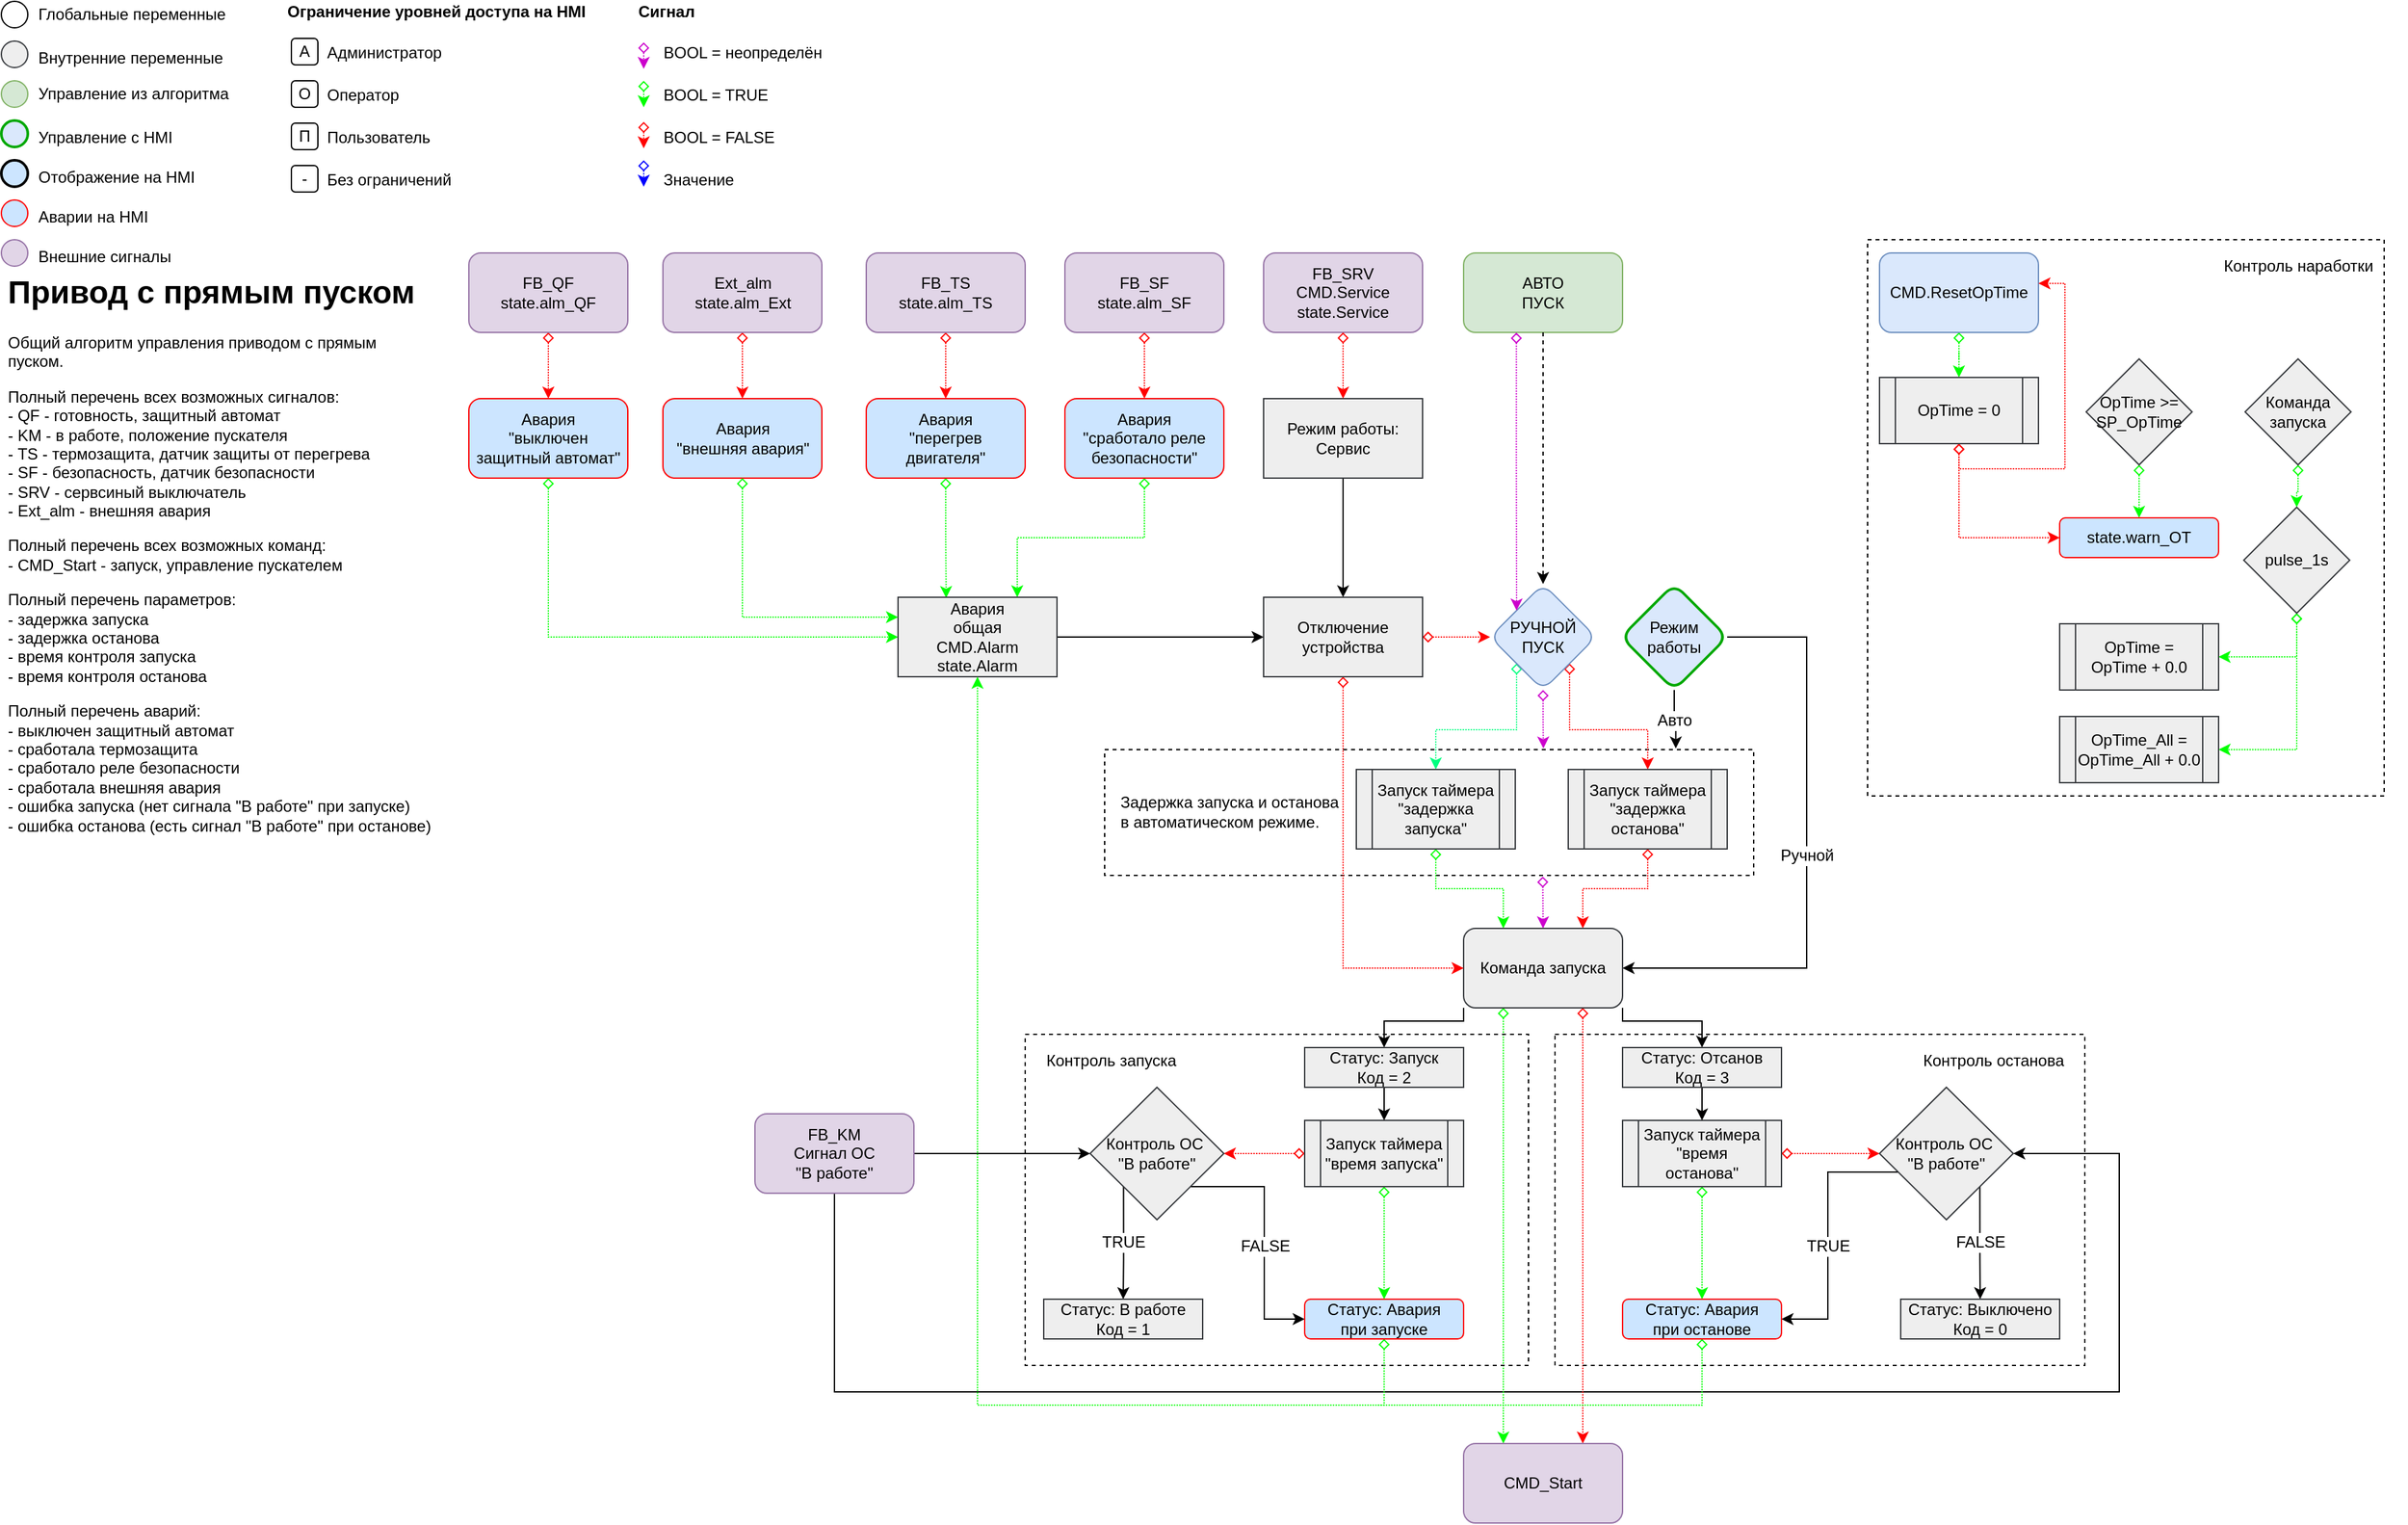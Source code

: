 <mxfile version="24.5.3" type="device" pages="6">
  <diagram id="XPelGg4wRcxZTiF9yWe7" name="Полная версия">
    <mxGraphModel dx="2074" dy="1196" grid="1" gridSize="10" guides="1" tooltips="1" connect="1" arrows="1" fold="1" page="1" pageScale="1" pageWidth="827" pageHeight="1169" math="0" shadow="0">
      <root>
        <mxCell id="0" />
        <mxCell id="1" parent="0" />
        <mxCell id="12YT8ouMvUQ_3zA5hEoA-34" value="" style="rounded=0;whiteSpace=wrap;html=1;fillColor=none;dashed=1;strokeColor=#000000;" parent="1" vertex="1">
          <mxGeometry x="1470" y="190" width="390" height="420" as="geometry" />
        </mxCell>
        <mxCell id="7KJ5uQP_tp7rz22m3LuT-80" style="edgeStyle=orthogonalEdgeStyle;rounded=0;orthogonalLoop=1;jettySize=auto;html=1;entryX=0.5;entryY=0;entryDx=0;entryDy=0;fontSize=12;startArrow=diamond;startFill=0;strokeColor=#CC00CC;exitX=0.675;exitY=1.009;exitDx=0;exitDy=0;exitPerimeter=0;dashed=1;dashPattern=1 1;" parent="1" source="7KJ5uQP_tp7rz22m3LuT-67" target="7KJ5uQP_tp7rz22m3LuT-76" edge="1">
          <mxGeometry relative="1" as="geometry" />
        </mxCell>
        <mxCell id="7KJ5uQP_tp7rz22m3LuT-67" value="" style="rounded=0;whiteSpace=wrap;html=1;fillColor=none;dashed=1;strokeColor=#000000;" parent="1" vertex="1">
          <mxGeometry x="894" y="575" width="490" height="95" as="geometry" />
        </mxCell>
        <mxCell id="7KJ5uQP_tp7rz22m3LuT-12" value="A" style="text;html=1;strokeColor=default;fillColor=default;align=center;verticalAlign=middle;whiteSpace=wrap;rounded=1;" parent="1" vertex="1">
          <mxGeometry x="280" y="38" width="20" height="20" as="geometry" />
        </mxCell>
        <mxCell id="7KJ5uQP_tp7rz22m3LuT-13" value="O" style="text;html=1;strokeColor=default;fillColor=default;align=center;verticalAlign=middle;whiteSpace=wrap;rounded=1;" parent="1" vertex="1">
          <mxGeometry x="280" y="70" width="20" height="20" as="geometry" />
        </mxCell>
        <mxCell id="7KJ5uQP_tp7rz22m3LuT-14" value="Администратор" style="text;html=1;strokeColor=none;fillColor=none;align=left;verticalAlign=middle;whiteSpace=wrap;rounded=0;shadow=0;glass=0;labelBackgroundColor=#FFFFFF;labelBorderColor=none;sketch=0;" parent="1" vertex="1">
          <mxGeometry x="305" y="41" width="150" height="15" as="geometry" />
        </mxCell>
        <mxCell id="7KJ5uQP_tp7rz22m3LuT-15" value="Оператор" style="text;html=1;strokeColor=none;fillColor=none;align=left;verticalAlign=middle;whiteSpace=wrap;rounded=0;shadow=0;glass=0;labelBackgroundColor=#FFFFFF;labelBorderColor=none;sketch=0;" parent="1" vertex="1">
          <mxGeometry x="305" y="73" width="150" height="15" as="geometry" />
        </mxCell>
        <mxCell id="7KJ5uQP_tp7rz22m3LuT-16" value="П" style="text;html=1;strokeColor=default;fillColor=default;align=center;verticalAlign=middle;whiteSpace=wrap;rounded=1;" parent="1" vertex="1">
          <mxGeometry x="280" y="102" width="20" height="20" as="geometry" />
        </mxCell>
        <mxCell id="7KJ5uQP_tp7rz22m3LuT-17" value="Пользователь" style="text;html=1;strokeColor=none;fillColor=none;align=left;verticalAlign=middle;whiteSpace=wrap;rounded=0;shadow=0;glass=0;labelBackgroundColor=#FFFFFF;labelBorderColor=none;sketch=0;" parent="1" vertex="1">
          <mxGeometry x="305" y="105.5" width="150" height="15" as="geometry" />
        </mxCell>
        <mxCell id="7KJ5uQP_tp7rz22m3LuT-18" value="&lt;b&gt;Ограничение уровней доступа на HMI&lt;/b&gt;" style="text;html=1;strokeColor=none;fillColor=none;align=left;verticalAlign=middle;whiteSpace=wrap;rounded=0;shadow=0;glass=0;labelBackgroundColor=#FFFFFF;labelBorderColor=none;sketch=0;" parent="1" vertex="1">
          <mxGeometry x="275" y="10" width="235" height="15" as="geometry" />
        </mxCell>
        <mxCell id="7KJ5uQP_tp7rz22m3LuT-19" value="-" style="text;html=1;strokeColor=default;fillColor=default;align=center;verticalAlign=middle;whiteSpace=wrap;rounded=1;" parent="1" vertex="1">
          <mxGeometry x="280" y="134" width="20" height="20" as="geometry" />
        </mxCell>
        <mxCell id="7KJ5uQP_tp7rz22m3LuT-20" value="Без ограничений" style="text;html=1;strokeColor=none;fillColor=none;align=left;verticalAlign=middle;whiteSpace=wrap;rounded=0;shadow=0;glass=0;labelBackgroundColor=#FFFFFF;labelBorderColor=none;sketch=0;" parent="1" vertex="1">
          <mxGeometry x="305" y="137.5" width="150" height="15" as="geometry" />
        </mxCell>
        <mxCell id="7KJ5uQP_tp7rz22m3LuT-21" value="&lt;h1&gt;Привод с прямым пуском&lt;/h1&gt;&lt;p&gt;Общий алгоритм управления приводом с прямым пуском.&amp;nbsp;&lt;/p&gt;&lt;p&gt;Полный перечень всех возможных сигналов:&lt;br&gt;- QF - готовность, защитный автомат&lt;br&gt;- KM - в работе, положение пускателя&lt;br&gt;- TS - термозащита, датчик защиты от перегрева&lt;br&gt;- SF - безопасность, датчик безопасности&lt;br&gt;&lt;span style=&quot;background-color: initial;&quot;&gt;- SRV - сервсиный выключатель&lt;br&gt;- Ext_alm - внешняя авария&lt;/span&gt;&lt;/p&gt;&lt;p&gt;Полный перечень всех возможных команд:&lt;br&gt;- CMD_Start - запуск, управление пускателем&lt;br&gt;&lt;/p&gt;&lt;p&gt;Полный перечень параметров:&lt;br&gt;- задержка запуска&lt;br&gt;- задержка останова&lt;br&gt;- время контроля запуска&lt;br&gt;- время контроля останова&lt;br&gt;&lt;/p&gt;&lt;p&gt;Полный перечень аварий:&lt;br&gt;- выключен защитный автомат&lt;br&gt;- сработала термозащита&lt;br&gt;- сработало реле безопасности&lt;br&gt;- сработала внешняя авария&lt;br&gt;- ошибка запуска (нет сигнала &quot;В работе&quot; при запуске)&lt;br&gt;- ошибка останова (есть сигнал &quot;В работе&quot; при останове)&lt;/p&gt;" style="text;html=1;strokeColor=none;fillColor=none;spacing=5;spacingTop=-20;whiteSpace=wrap;overflow=hidden;rounded=0;shadow=0;glass=0;sketch=0;" parent="1" vertex="1">
          <mxGeometry x="61" y="210" width="329" height="440" as="geometry" />
        </mxCell>
        <mxCell id="7KJ5uQP_tp7rz22m3LuT-22" value="&lt;b&gt;Сигнал&lt;br&gt;&lt;/b&gt;" style="text;html=1;strokeColor=none;fillColor=none;align=left;verticalAlign=middle;whiteSpace=wrap;rounded=0;shadow=0;glass=0;labelBackgroundColor=#FFFFFF;labelBorderColor=none;sketch=0;" parent="1" vertex="1">
          <mxGeometry x="540" y="10" width="160" height="15" as="geometry" />
        </mxCell>
        <mxCell id="7KJ5uQP_tp7rz22m3LuT-23" style="edgeStyle=orthogonalEdgeStyle;rounded=0;orthogonalLoop=1;jettySize=auto;html=1;dashed=1;dashPattern=1 1;strokeColor=#CC00CC;startArrow=diamond;startFill=0;" parent="1" edge="1">
          <mxGeometry relative="1" as="geometry">
            <mxPoint x="546" y="41" as="sourcePoint" />
            <mxPoint x="546" y="61" as="targetPoint" />
          </mxGeometry>
        </mxCell>
        <mxCell id="7KJ5uQP_tp7rz22m3LuT-24" style="edgeStyle=orthogonalEdgeStyle;rounded=0;orthogonalLoop=1;jettySize=auto;html=1;dashed=1;dashPattern=1 1;strokeColor=#00FF00;startArrow=diamond;startFill=0;" parent="1" edge="1">
          <mxGeometry relative="1" as="geometry">
            <mxPoint x="546" y="70" as="sourcePoint" />
            <mxPoint x="546" y="90" as="targetPoint" />
          </mxGeometry>
        </mxCell>
        <mxCell id="7KJ5uQP_tp7rz22m3LuT-25" value="BOOL = неопределён" style="text;html=1;strokeColor=none;fillColor=none;align=left;verticalAlign=middle;whiteSpace=wrap;rounded=0;shadow=0;glass=0;labelBackgroundColor=#FFFFFF;labelBorderColor=none;sketch=0;" parent="1" vertex="1">
          <mxGeometry x="559" y="41" width="150" height="15" as="geometry" />
        </mxCell>
        <mxCell id="7KJ5uQP_tp7rz22m3LuT-26" value="BOOL = TRUE" style="text;html=1;strokeColor=none;fillColor=none;align=left;verticalAlign=middle;whiteSpace=wrap;rounded=0;shadow=0;glass=0;labelBackgroundColor=#FFFFFF;labelBorderColor=none;sketch=0;" parent="1" vertex="1">
          <mxGeometry x="559" y="73" width="150" height="15" as="geometry" />
        </mxCell>
        <mxCell id="7KJ5uQP_tp7rz22m3LuT-27" value="BOOL = FALSE" style="text;html=1;strokeColor=none;fillColor=none;align=left;verticalAlign=middle;whiteSpace=wrap;rounded=0;shadow=0;glass=0;labelBackgroundColor=#FFFFFF;labelBorderColor=none;sketch=0;" parent="1" vertex="1">
          <mxGeometry x="559" y="105.5" width="150" height="15" as="geometry" />
        </mxCell>
        <mxCell id="7KJ5uQP_tp7rz22m3LuT-28" value="Значение" style="text;html=1;strokeColor=none;fillColor=none;align=left;verticalAlign=middle;whiteSpace=wrap;rounded=0;shadow=0;glass=0;labelBackgroundColor=#FFFFFF;labelBorderColor=none;sketch=0;" parent="1" vertex="1">
          <mxGeometry x="559" y="137.5" width="150" height="15" as="geometry" />
        </mxCell>
        <mxCell id="7KJ5uQP_tp7rz22m3LuT-29" style="edgeStyle=orthogonalEdgeStyle;rounded=0;orthogonalLoop=1;jettySize=auto;html=1;dashed=1;dashPattern=1 1;strokeColor=#FF0000;startArrow=diamond;startFill=0;" parent="1" edge="1">
          <mxGeometry relative="1" as="geometry">
            <mxPoint x="546" y="101" as="sourcePoint" />
            <mxPoint x="546" y="121" as="targetPoint" />
          </mxGeometry>
        </mxCell>
        <mxCell id="7KJ5uQP_tp7rz22m3LuT-30" style="edgeStyle=orthogonalEdgeStyle;rounded=0;orthogonalLoop=1;jettySize=auto;html=1;dashed=1;dashPattern=1 1;strokeColor=#0000FF;startArrow=diamond;startFill=0;" parent="1" edge="1">
          <mxGeometry relative="1" as="geometry">
            <mxPoint x="546" y="130" as="sourcePoint" />
            <mxPoint x="546" y="150.0" as="targetPoint" />
          </mxGeometry>
        </mxCell>
        <mxCell id="7KJ5uQP_tp7rz22m3LuT-46" value="" style="edgeStyle=orthogonalEdgeStyle;rounded=0;orthogonalLoop=1;jettySize=auto;html=1;exitX=0.75;exitY=1;exitDx=0;exitDy=0;entryX=0.75;entryY=0;entryDx=0;entryDy=0;fontSize=12;startArrow=diamond;startFill=0;dashed=1;dashPattern=1 1;strokeColor=#FF0000;" parent="1" edge="1">
          <mxGeometry relative="1" as="geometry">
            <mxPoint x="474" y="260" as="sourcePoint" />
            <mxPoint x="474" y="310" as="targetPoint" />
          </mxGeometry>
        </mxCell>
        <mxCell id="7KJ5uQP_tp7rz22m3LuT-31" value="FB_QF&lt;br&gt;state.alm_QF" style="rounded=1;whiteSpace=wrap;html=1;fontSize=12;fillColor=#e1d5e7;strokeColor=#9673a6;" parent="1" vertex="1">
          <mxGeometry x="414" y="200" width="120" height="60" as="geometry" />
        </mxCell>
        <mxCell id="72aiZXpKo6p7bkwz2KCY-1" style="edgeStyle=orthogonalEdgeStyle;rounded=0;orthogonalLoop=1;jettySize=auto;html=1;entryX=0;entryY=0.5;entryDx=0;entryDy=0;" parent="1" source="7KJ5uQP_tp7rz22m3LuT-32" target="7KJ5uQP_tp7rz22m3LuT-94" edge="1">
          <mxGeometry relative="1" as="geometry">
            <Array as="points">
              <mxPoint x="690" y="880" />
            </Array>
          </mxGeometry>
        </mxCell>
        <mxCell id="72aiZXpKo6p7bkwz2KCY-2" style="edgeStyle=orthogonalEdgeStyle;rounded=0;orthogonalLoop=1;jettySize=auto;html=1;entryX=1;entryY=0.5;entryDx=0;entryDy=0;exitX=0.5;exitY=1;exitDx=0;exitDy=0;" parent="1" source="7KJ5uQP_tp7rz22m3LuT-32" target="7KJ5uQP_tp7rz22m3LuT-118" edge="1">
          <mxGeometry relative="1" as="geometry">
            <Array as="points">
              <mxPoint x="690" y="1060" />
              <mxPoint x="1660" y="1060" />
              <mxPoint x="1660" y="880" />
            </Array>
          </mxGeometry>
        </mxCell>
        <mxCell id="7KJ5uQP_tp7rz22m3LuT-32" value="FB_KM&lt;br&gt;Сигнал ОС&lt;br&gt;&quot;В работе&quot;" style="rounded=1;whiteSpace=wrap;html=1;fontSize=12;fillColor=#e1d5e7;strokeColor=#9673a6;" parent="1" vertex="1">
          <mxGeometry x="630" y="850" width="120" height="60" as="geometry" />
        </mxCell>
        <mxCell id="7KJ5uQP_tp7rz22m3LuT-47" style="edgeStyle=orthogonalEdgeStyle;rounded=0;orthogonalLoop=1;jettySize=auto;html=1;exitX=0.75;exitY=1;exitDx=0;exitDy=0;entryX=0.75;entryY=0;entryDx=0;entryDy=0;dashed=1;dashPattern=1 1;fontSize=12;startArrow=diamond;startFill=0;strokeColor=#FF0000;" parent="1" edge="1">
          <mxGeometry relative="1" as="geometry">
            <mxPoint x="774" y="260" as="sourcePoint" />
            <mxPoint x="774" y="310" as="targetPoint" />
          </mxGeometry>
        </mxCell>
        <mxCell id="7KJ5uQP_tp7rz22m3LuT-33" value="FB_TS&lt;br&gt;state.alm_TS" style="rounded=1;whiteSpace=wrap;html=1;fontSize=12;fillColor=#e1d5e7;strokeColor=#9673a6;" parent="1" vertex="1">
          <mxGeometry x="714" y="200" width="120" height="60" as="geometry" />
        </mxCell>
        <mxCell id="7KJ5uQP_tp7rz22m3LuT-34" value="FB_SRV&lt;br&gt;CMD.Service&lt;br&gt;state.Service" style="rounded=1;whiteSpace=wrap;html=1;fontSize=12;fillColor=#e1d5e7;strokeColor=#9673a6;" parent="1" vertex="1">
          <mxGeometry x="1014" y="200" width="120" height="60" as="geometry" />
        </mxCell>
        <mxCell id="7KJ5uQP_tp7rz22m3LuT-49" style="edgeStyle=orthogonalEdgeStyle;rounded=0;orthogonalLoop=1;jettySize=auto;html=1;exitX=0.75;exitY=1;exitDx=0;exitDy=0;entryX=0.75;entryY=0;entryDx=0;entryDy=0;dashed=1;dashPattern=1 1;fontSize=12;startArrow=diamond;startFill=0;strokeColor=#FF0000;" parent="1" edge="1">
          <mxGeometry relative="1" as="geometry">
            <mxPoint x="924" y="260" as="sourcePoint" />
            <mxPoint x="924" y="310" as="targetPoint" />
          </mxGeometry>
        </mxCell>
        <mxCell id="7KJ5uQP_tp7rz22m3LuT-35" value="FB_SF&lt;br&gt;state.alm_SF" style="rounded=1;whiteSpace=wrap;html=1;fontSize=12;fillColor=#e1d5e7;strokeColor=#9673a6;" parent="1" vertex="1">
          <mxGeometry x="864" y="200" width="120" height="60" as="geometry" />
        </mxCell>
        <mxCell id="7KJ5uQP_tp7rz22m3LuT-36" value="АВТО&lt;br&gt;ПУСК" style="rounded=1;whiteSpace=wrap;html=1;fontSize=12;fillColor=#d5e8d4;strokeColor=#82b366;" parent="1" vertex="1">
          <mxGeometry x="1165" y="200" width="120" height="60" as="geometry" />
        </mxCell>
        <mxCell id="7KJ5uQP_tp7rz22m3LuT-229" style="edgeStyle=orthogonalEdgeStyle;rounded=0;orthogonalLoop=1;jettySize=auto;html=1;entryX=0.303;entryY=0.009;entryDx=0;entryDy=0;entryPerimeter=0;dashed=1;dashPattern=1 1;fontSize=12;startArrow=diamond;startFill=0;endArrow=classic;endFill=1;strokeColor=#00FF00;" parent="1" source="7KJ5uQP_tp7rz22m3LuT-37" target="7KJ5uQP_tp7rz22m3LuT-45" edge="1">
          <mxGeometry relative="1" as="geometry" />
        </mxCell>
        <mxCell id="7KJ5uQP_tp7rz22m3LuT-37" value="Авария&lt;br&gt;&quot;перегрев двигателя&quot;" style="rounded=1;whiteSpace=wrap;html=1;fontSize=12;fillColor=#CCE5FF;strokeColor=#FF0000;shadow=0;glass=0;labelBackgroundColor=none;labelBorderColor=none;sketch=0;strokeWidth=1;" parent="1" vertex="1">
          <mxGeometry x="714" y="310" width="120" height="60" as="geometry" />
        </mxCell>
        <mxCell id="7KJ5uQP_tp7rz22m3LuT-234" style="edgeStyle=orthogonalEdgeStyle;rounded=0;orthogonalLoop=1;jettySize=auto;html=1;entryX=0.5;entryY=0;entryDx=0;entryDy=0;fontSize=12;startArrow=none;startFill=0;endArrow=classic;endFill=1;strokeColor=#000000;fillColor=#eeeeee;" parent="1" source="7KJ5uQP_tp7rz22m3LuT-38" edge="1">
          <mxGeometry relative="1" as="geometry">
            <mxPoint x="1074" y="460" as="targetPoint" />
          </mxGeometry>
        </mxCell>
        <mxCell id="7KJ5uQP_tp7rz22m3LuT-38" value="Режим работы: Сервис" style="rounded=0;whiteSpace=wrap;html=1;fontSize=12;fillColor=#eeeeee;strokeColor=#36393d;" parent="1" vertex="1">
          <mxGeometry x="1014" y="310" width="120" height="60" as="geometry" />
        </mxCell>
        <mxCell id="7KJ5uQP_tp7rz22m3LuT-228" style="edgeStyle=orthogonalEdgeStyle;rounded=0;orthogonalLoop=1;jettySize=auto;html=1;entryX=0.75;entryY=0;entryDx=0;entryDy=0;fontSize=12;startArrow=diamond;startFill=0;endArrow=classic;endFill=1;strokeColor=#00FF00;dashed=1;dashPattern=1 1;exitX=0.5;exitY=1;exitDx=0;exitDy=0;" parent="1" source="7KJ5uQP_tp7rz22m3LuT-39" target="7KJ5uQP_tp7rz22m3LuT-45" edge="1">
          <mxGeometry relative="1" as="geometry" />
        </mxCell>
        <mxCell id="7KJ5uQP_tp7rz22m3LuT-39" value="Авария&lt;br&gt;&quot;сработало реле безопасности&quot;" style="rounded=1;whiteSpace=wrap;html=1;fontSize=12;fillColor=#CCE5FF;strokeColor=#FF0000;shadow=0;glass=0;labelBackgroundColor=none;labelBorderColor=none;sketch=0;strokeWidth=1;" parent="1" vertex="1">
          <mxGeometry x="864" y="310" width="120" height="60" as="geometry" />
        </mxCell>
        <mxCell id="7KJ5uQP_tp7rz22m3LuT-50" style="edgeStyle=orthogonalEdgeStyle;rounded=0;orthogonalLoop=1;jettySize=auto;html=1;entryX=0;entryY=0.5;entryDx=0;entryDy=0;dashed=1;dashPattern=1 1;fontSize=12;startArrow=diamond;startFill=0;strokeColor=#00FF00;" parent="1" source="7KJ5uQP_tp7rz22m3LuT-40" target="7KJ5uQP_tp7rz22m3LuT-45" edge="1">
          <mxGeometry relative="1" as="geometry">
            <Array as="points">
              <mxPoint x="474" y="490" />
            </Array>
          </mxGeometry>
        </mxCell>
        <mxCell id="7KJ5uQP_tp7rz22m3LuT-40" value="Авария&lt;br&gt;&quot;выключен защитный автомат&quot;" style="rounded=1;whiteSpace=wrap;html=1;fontSize=12;fillColor=#CCE5FF;strokeColor=#FF0000;shadow=0;glass=0;labelBackgroundColor=none;labelBorderColor=none;sketch=0;strokeWidth=1;" parent="1" vertex="1">
          <mxGeometry x="414" y="310" width="120" height="60" as="geometry" />
        </mxCell>
        <mxCell id="7KJ5uQP_tp7rz22m3LuT-233" style="edgeStyle=orthogonalEdgeStyle;rounded=0;orthogonalLoop=1;jettySize=auto;html=1;fontSize=12;startArrow=none;startFill=0;endArrow=classic;endFill=1;strokeColor=#000000;entryX=0;entryY=0.5;entryDx=0;entryDy=0;" parent="1" source="7KJ5uQP_tp7rz22m3LuT-45" target="7KJ5uQP_tp7rz22m3LuT-244" edge="1">
          <mxGeometry relative="1" as="geometry">
            <mxPoint x="1030" y="490" as="targetPoint" />
          </mxGeometry>
        </mxCell>
        <mxCell id="7KJ5uQP_tp7rz22m3LuT-45" value="Авария&lt;br&gt;общая&lt;br&gt;CMD.Alarm&lt;br&gt;state.Alarm" style="rounded=0;whiteSpace=wrap;html=1;fontSize=12;fillColor=#eeeeee;strokeColor=#36393d;" parent="1" vertex="1">
          <mxGeometry x="738" y="460" width="120" height="60" as="geometry" />
        </mxCell>
        <mxCell id="7KJ5uQP_tp7rz22m3LuT-69" style="edgeStyle=orthogonalEdgeStyle;rounded=0;orthogonalLoop=1;jettySize=auto;html=1;exitX=0.5;exitY=1;exitDx=0;exitDy=0;fontSize=12;startArrow=diamond;startFill=0;strokeColor=#CC00CC;dashed=1;dashPattern=1 1;entryX=0.676;entryY=-0.009;entryDx=0;entryDy=0;entryPerimeter=0;" parent="1" source="7KJ5uQP_tp7rz22m3LuT-56" target="7KJ5uQP_tp7rz22m3LuT-67" edge="1">
          <mxGeometry relative="1" as="geometry" />
        </mxCell>
        <mxCell id="7KJ5uQP_tp7rz22m3LuT-74" style="edgeStyle=orthogonalEdgeStyle;rounded=0;orthogonalLoop=1;jettySize=auto;html=1;exitX=0;exitY=1;exitDx=0;exitDy=0;entryX=0.5;entryY=0;entryDx=0;entryDy=0;fontSize=12;startArrow=diamond;startFill=0;strokeColor=#00FF80;dashed=1;dashPattern=1 1;" parent="1" source="7KJ5uQP_tp7rz22m3LuT-56" target="7KJ5uQP_tp7rz22m3LuT-66" edge="1">
          <mxGeometry relative="1" as="geometry" />
        </mxCell>
        <mxCell id="7KJ5uQP_tp7rz22m3LuT-75" style="edgeStyle=orthogonalEdgeStyle;rounded=0;orthogonalLoop=1;jettySize=auto;html=1;exitX=1;exitY=1;exitDx=0;exitDy=0;entryX=0.5;entryY=0;entryDx=0;entryDy=0;dashed=1;dashPattern=1 1;fontSize=12;startArrow=diamond;startFill=0;strokeColor=#FF0000;" parent="1" source="7KJ5uQP_tp7rz22m3LuT-56" target="7KJ5uQP_tp7rz22m3LuT-65" edge="1">
          <mxGeometry relative="1" as="geometry" />
        </mxCell>
        <mxCell id="7KJ5uQP_tp7rz22m3LuT-56" value="РУЧНОЙ&lt;br&gt;ПУСК" style="rhombus;whiteSpace=wrap;html=1;rounded=1;shadow=0;glass=0;sketch=0;fillColor=#dae8fc;strokeColor=#6c8ebf;" parent="1" vertex="1">
          <mxGeometry x="1185" y="450" width="80" height="80" as="geometry" />
        </mxCell>
        <mxCell id="7KJ5uQP_tp7rz22m3LuT-57" style="edgeStyle=orthogonalEdgeStyle;rounded=0;orthogonalLoop=1;jettySize=auto;html=1;entryX=0.5;entryY=0;entryDx=0;entryDy=0;dashed=1;exitX=0.5;exitY=1;exitDx=0;exitDy=0;" parent="1" source="7KJ5uQP_tp7rz22m3LuT-36" target="7KJ5uQP_tp7rz22m3LuT-56" edge="1">
          <mxGeometry relative="1" as="geometry">
            <mxPoint x="1225" y="400" as="sourcePoint" />
          </mxGeometry>
        </mxCell>
        <mxCell id="7KJ5uQP_tp7rz22m3LuT-58" style="edgeStyle=orthogonalEdgeStyle;rounded=0;orthogonalLoop=1;jettySize=auto;html=1;exitX=0.332;exitY=1.003;exitDx=0;exitDy=0;entryX=0;entryY=0;entryDx=0;entryDy=0;dashed=1;dashPattern=1 1;strokeColor=#CC00CC;startArrow=diamond;startFill=0;exitPerimeter=0;" parent="1" source="7KJ5uQP_tp7rz22m3LuT-36" target="7KJ5uQP_tp7rz22m3LuT-56" edge="1">
          <mxGeometry relative="1" as="geometry">
            <mxPoint x="1205" y="380" as="sourcePoint" />
          </mxGeometry>
        </mxCell>
        <mxCell id="7KJ5uQP_tp7rz22m3LuT-73" value="Авто" style="edgeStyle=orthogonalEdgeStyle;rounded=0;orthogonalLoop=1;jettySize=auto;html=1;entryX=0.88;entryY=-0.009;entryDx=0;entryDy=0;entryPerimeter=0;fontSize=12;startArrow=none;startFill=0;strokeColor=#000000;" parent="1" source="7KJ5uQP_tp7rz22m3LuT-62" target="7KJ5uQP_tp7rz22m3LuT-67" edge="1">
          <mxGeometry relative="1" as="geometry" />
        </mxCell>
        <mxCell id="7KJ5uQP_tp7rz22m3LuT-77" value="Ручной" style="edgeStyle=orthogonalEdgeStyle;rounded=0;orthogonalLoop=1;jettySize=auto;html=1;entryX=1;entryY=0.5;entryDx=0;entryDy=0;fontSize=12;startArrow=none;startFill=0;strokeColor=#000000;exitX=1;exitY=0.5;exitDx=0;exitDy=0;" parent="1" source="7KJ5uQP_tp7rz22m3LuT-62" target="7KJ5uQP_tp7rz22m3LuT-76" edge="1">
          <mxGeometry relative="1" as="geometry">
            <Array as="points">
              <mxPoint x="1424" y="490" />
              <mxPoint x="1424" y="740" />
            </Array>
          </mxGeometry>
        </mxCell>
        <mxCell id="7KJ5uQP_tp7rz22m3LuT-62" value="Режим работы" style="rhombus;whiteSpace=wrap;html=1;fontSize=12;fillColor=#dae8fc;strokeColor=#00A800;rounded=1;shadow=0;glass=0;labelBackgroundColor=none;labelBorderColor=none;sketch=0;strokeWidth=2;" parent="1" vertex="1">
          <mxGeometry x="1284" y="450" width="80" height="80" as="geometry" />
        </mxCell>
        <mxCell id="7KJ5uQP_tp7rz22m3LuT-82" style="edgeStyle=orthogonalEdgeStyle;rounded=0;orthogonalLoop=1;jettySize=auto;html=1;entryX=0.75;entryY=0;entryDx=0;entryDy=0;dashed=1;dashPattern=1 1;fontSize=12;startArrow=diamond;startFill=0;strokeColor=#FF0000;" parent="1" source="7KJ5uQP_tp7rz22m3LuT-65" target="7KJ5uQP_tp7rz22m3LuT-76" edge="1">
          <mxGeometry relative="1" as="geometry" />
        </mxCell>
        <mxCell id="7KJ5uQP_tp7rz22m3LuT-65" value="Запуск таймера&lt;br&gt;&quot;задержка останова&quot;" style="shape=process;whiteSpace=wrap;html=1;backgroundOutline=1;fontSize=12;fillColor=#eeeeee;strokeColor=#36393d;" parent="1" vertex="1">
          <mxGeometry x="1244" y="590" width="120" height="60" as="geometry" />
        </mxCell>
        <mxCell id="7KJ5uQP_tp7rz22m3LuT-81" style="edgeStyle=orthogonalEdgeStyle;rounded=0;orthogonalLoop=1;jettySize=auto;html=1;entryX=0.25;entryY=0;entryDx=0;entryDy=0;dashed=1;dashPattern=1 1;fontSize=12;startArrow=diamond;startFill=0;strokeColor=#00FF00;" parent="1" source="7KJ5uQP_tp7rz22m3LuT-66" target="7KJ5uQP_tp7rz22m3LuT-76" edge="1">
          <mxGeometry relative="1" as="geometry" />
        </mxCell>
        <mxCell id="7KJ5uQP_tp7rz22m3LuT-66" value="Запуск таймера&lt;br&gt;&quot;задержка запуска&quot;" style="shape=process;whiteSpace=wrap;html=1;backgroundOutline=1;fontSize=12;fillColor=#eeeeee;strokeColor=#36393d;" parent="1" vertex="1">
          <mxGeometry x="1084" y="590" width="120" height="60" as="geometry" />
        </mxCell>
        <mxCell id="7KJ5uQP_tp7rz22m3LuT-68" value="Задержка запуска и останова&lt;br&gt;в автоматическом режиме." style="text;html=1;strokeColor=none;fillColor=none;align=left;verticalAlign=middle;whiteSpace=wrap;rounded=0;dashed=1;" parent="1" vertex="1">
          <mxGeometry x="904" y="602" width="210" height="40" as="geometry" />
        </mxCell>
        <mxCell id="7KJ5uQP_tp7rz22m3LuT-89" style="edgeStyle=orthogonalEdgeStyle;rounded=0;orthogonalLoop=1;jettySize=auto;html=1;exitX=0.25;exitY=1;exitDx=0;exitDy=0;entryX=0.25;entryY=0;entryDx=0;entryDy=0;dashed=1;dashPattern=1 1;fontSize=12;startArrow=diamond;startFill=0;strokeColor=#00FF00;" parent="1" source="7KJ5uQP_tp7rz22m3LuT-76" target="7KJ5uQP_tp7rz22m3LuT-87" edge="1">
          <mxGeometry relative="1" as="geometry" />
        </mxCell>
        <mxCell id="7KJ5uQP_tp7rz22m3LuT-90" style="edgeStyle=orthogonalEdgeStyle;rounded=0;orthogonalLoop=1;jettySize=auto;html=1;exitX=0.75;exitY=1;exitDx=0;exitDy=0;entryX=0.75;entryY=0;entryDx=0;entryDy=0;dashed=1;dashPattern=1 1;fontSize=12;startArrow=diamond;startFill=0;strokeColor=#FF0000;" parent="1" source="7KJ5uQP_tp7rz22m3LuT-76" target="7KJ5uQP_tp7rz22m3LuT-87" edge="1">
          <mxGeometry relative="1" as="geometry" />
        </mxCell>
        <mxCell id="7KJ5uQP_tp7rz22m3LuT-96" style="edgeStyle=orthogonalEdgeStyle;rounded=0;orthogonalLoop=1;jettySize=auto;html=1;exitX=0;exitY=1;exitDx=0;exitDy=0;entryX=0.5;entryY=0;entryDx=0;entryDy=0;fontSize=12;startArrow=none;startFill=0;strokeColor=#000000;" parent="1" source="7KJ5uQP_tp7rz22m3LuT-76" target="7KJ5uQP_tp7rz22m3LuT-93" edge="1">
          <mxGeometry relative="1" as="geometry">
            <Array as="points">
              <mxPoint x="1165" y="780" />
              <mxPoint x="1105" y="780" />
            </Array>
          </mxGeometry>
        </mxCell>
        <mxCell id="7KJ5uQP_tp7rz22m3LuT-226" style="edgeStyle=orthogonalEdgeStyle;rounded=0;orthogonalLoop=1;jettySize=auto;html=1;exitX=1;exitY=1;exitDx=0;exitDy=0;entryX=0.5;entryY=0;entryDx=0;entryDy=0;fontSize=12;startArrow=none;startFill=0;endArrow=classic;endFill=1;strokeColor=#000000;" parent="1" source="7KJ5uQP_tp7rz22m3LuT-76" target="7KJ5uQP_tp7rz22m3LuT-115" edge="1">
          <mxGeometry relative="1" as="geometry">
            <Array as="points">
              <mxPoint x="1285" y="780" />
              <mxPoint x="1345" y="780" />
            </Array>
          </mxGeometry>
        </mxCell>
        <mxCell id="7KJ5uQP_tp7rz22m3LuT-76" value="Команда запуска" style="rounded=1;whiteSpace=wrap;html=1;fontSize=12;fillColor=#eeeeee;strokeColor=#36393d;" parent="1" vertex="1">
          <mxGeometry x="1165" y="710" width="120" height="60" as="geometry" />
        </mxCell>
        <mxCell id="7KJ5uQP_tp7rz22m3LuT-83" value="" style="rounded=0;whiteSpace=wrap;html=1;fillColor=none;dashed=1;strokeColor=#000000;" parent="1" vertex="1">
          <mxGeometry x="834" y="790" width="380" height="250" as="geometry" />
        </mxCell>
        <mxCell id="7KJ5uQP_tp7rz22m3LuT-84" value="Контроль запуска" style="text;html=1;strokeColor=none;fillColor=none;align=left;verticalAlign=middle;whiteSpace=wrap;rounded=0;dashed=1;" parent="1" vertex="1">
          <mxGeometry x="848" y="790" width="210" height="40" as="geometry" />
        </mxCell>
        <mxCell id="7KJ5uQP_tp7rz22m3LuT-85" value="" style="rounded=0;whiteSpace=wrap;html=1;fillColor=none;dashed=1;strokeColor=#000000;" parent="1" vertex="1">
          <mxGeometry x="1234" y="790" width="400" height="250" as="geometry" />
        </mxCell>
        <mxCell id="7KJ5uQP_tp7rz22m3LuT-86" value="Контроль останова" style="text;html=1;strokeColor=none;fillColor=none;align=left;verticalAlign=middle;whiteSpace=wrap;rounded=0;dashed=1;" parent="1" vertex="1">
          <mxGeometry x="1510" y="790" width="140" height="40" as="geometry" />
        </mxCell>
        <mxCell id="7KJ5uQP_tp7rz22m3LuT-87" value="CMD_Start" style="rounded=1;whiteSpace=wrap;html=1;fontSize=12;fillColor=#e1d5e7;strokeColor=#9673a6;" parent="1" vertex="1">
          <mxGeometry x="1165" y="1099" width="120" height="60" as="geometry" />
        </mxCell>
        <mxCell id="7KJ5uQP_tp7rz22m3LuT-107" style="edgeStyle=orthogonalEdgeStyle;rounded=0;orthogonalLoop=1;jettySize=auto;html=1;entryX=1;entryY=0.5;entryDx=0;entryDy=0;fontSize=12;startArrow=diamond;startFill=0;strokeColor=#FF0000;dashed=1;dashPattern=1 1;" parent="1" source="7KJ5uQP_tp7rz22m3LuT-92" target="7KJ5uQP_tp7rz22m3LuT-94" edge="1">
          <mxGeometry relative="1" as="geometry" />
        </mxCell>
        <mxCell id="7KJ5uQP_tp7rz22m3LuT-108" style="edgeStyle=orthogonalEdgeStyle;rounded=0;orthogonalLoop=1;jettySize=auto;html=1;entryX=0.5;entryY=0;entryDx=0;entryDy=0;dashed=1;dashPattern=1 1;fontSize=12;startArrow=diamond;startFill=0;strokeColor=#00FF00;" parent="1" source="7KJ5uQP_tp7rz22m3LuT-92" target="7KJ5uQP_tp7rz22m3LuT-102" edge="1">
          <mxGeometry relative="1" as="geometry" />
        </mxCell>
        <mxCell id="7KJ5uQP_tp7rz22m3LuT-92" value="Запуск таймера &quot;время запуска&quot;" style="shape=process;whiteSpace=wrap;html=1;backgroundOutline=1;fontSize=12;fillColor=#eeeeee;strokeColor=#36393d;" parent="1" vertex="1">
          <mxGeometry x="1045" y="855" width="120" height="50" as="geometry" />
        </mxCell>
        <mxCell id="7KJ5uQP_tp7rz22m3LuT-97" style="edgeStyle=orthogonalEdgeStyle;rounded=0;orthogonalLoop=1;jettySize=auto;html=1;entryX=0.5;entryY=0;entryDx=0;entryDy=0;fontSize=12;startArrow=none;startFill=0;strokeColor=#000000;" parent="1" source="7KJ5uQP_tp7rz22m3LuT-93" target="7KJ5uQP_tp7rz22m3LuT-92" edge="1">
          <mxGeometry relative="1" as="geometry" />
        </mxCell>
        <mxCell id="7KJ5uQP_tp7rz22m3LuT-93" value="Статус: Запуск&lt;br&gt;Код = 2" style="rounded=0;whiteSpace=wrap;html=1;fontSize=12;fillColor=#eeeeee;strokeColor=#36393d;" parent="1" vertex="1">
          <mxGeometry x="1045" y="800" width="120" height="30" as="geometry" />
        </mxCell>
        <mxCell id="7KJ5uQP_tp7rz22m3LuT-100" value="TRUE" style="edgeStyle=orthogonalEdgeStyle;rounded=0;orthogonalLoop=1;jettySize=auto;html=1;entryX=0.5;entryY=0;entryDx=0;entryDy=0;fontSize=12;startArrow=none;startFill=0;strokeColor=#000000;exitX=0;exitY=1;exitDx=0;exitDy=0;" parent="1" source="7KJ5uQP_tp7rz22m3LuT-94" target="7KJ5uQP_tp7rz22m3LuT-99" edge="1">
          <mxGeometry relative="1" as="geometry" />
        </mxCell>
        <mxCell id="7KJ5uQP_tp7rz22m3LuT-109" value="FALSE" style="edgeStyle=orthogonalEdgeStyle;rounded=0;orthogonalLoop=1;jettySize=auto;html=1;exitX=1;exitY=1;exitDx=0;exitDy=0;entryX=0;entryY=0.5;entryDx=0;entryDy=0;fontSize=12;startArrow=none;startFill=0;strokeColor=#000000;" parent="1" source="7KJ5uQP_tp7rz22m3LuT-94" target="7KJ5uQP_tp7rz22m3LuT-102" edge="1">
          <mxGeometry x="0.082" relative="1" as="geometry">
            <mxPoint as="offset" />
          </mxGeometry>
        </mxCell>
        <mxCell id="7KJ5uQP_tp7rz22m3LuT-94" value="Контроль ОС&amp;nbsp;&lt;br&gt;&quot;В работе&quot;" style="rhombus;whiteSpace=wrap;html=1;fontSize=12;fillColor=#eeeeee;strokeColor=#36393d;" parent="1" vertex="1">
          <mxGeometry x="883" y="830" width="101" height="100" as="geometry" />
        </mxCell>
        <mxCell id="7KJ5uQP_tp7rz22m3LuT-99" value="Статус: В работе&lt;br&gt;Код = 1" style="rounded=0;whiteSpace=wrap;html=1;fontSize=12;fillColor=#eeeeee;strokeColor=#36393d;" parent="1" vertex="1">
          <mxGeometry x="848" y="990" width="120" height="30" as="geometry" />
        </mxCell>
        <mxCell id="7KJ5uQP_tp7rz22m3LuT-230" style="edgeStyle=orthogonalEdgeStyle;rounded=0;orthogonalLoop=1;jettySize=auto;html=1;dashed=1;dashPattern=1 1;fontSize=12;startArrow=diamond;startFill=0;endArrow=classic;endFill=1;strokeColor=#00FF00;" parent="1" source="7KJ5uQP_tp7rz22m3LuT-102" target="7KJ5uQP_tp7rz22m3LuT-45" edge="1">
          <mxGeometry relative="1" as="geometry">
            <Array as="points">
              <mxPoint x="1105" y="1070" />
              <mxPoint x="798" y="1070" />
            </Array>
          </mxGeometry>
        </mxCell>
        <mxCell id="7KJ5uQP_tp7rz22m3LuT-102" value="Статус: Авария&lt;br&gt;при запуске" style="rounded=1;whiteSpace=wrap;html=1;fontSize=12;fillColor=#CCE5FF;strokeColor=#FF0000;shadow=0;glass=0;labelBackgroundColor=none;labelBorderColor=none;sketch=0;strokeWidth=1;" parent="1" vertex="1">
          <mxGeometry x="1045" y="990" width="120" height="30" as="geometry" />
        </mxCell>
        <mxCell id="7KJ5uQP_tp7rz22m3LuT-111" style="edgeStyle=orthogonalEdgeStyle;rounded=0;orthogonalLoop=1;jettySize=auto;html=1;entryX=0;entryY=0.5;entryDx=0;entryDy=0;fontSize=12;startArrow=diamond;startFill=0;strokeColor=#FF0000;dashed=1;dashPattern=1 1;" parent="1" source="7KJ5uQP_tp7rz22m3LuT-113" target="7KJ5uQP_tp7rz22m3LuT-118" edge="1">
          <mxGeometry relative="1" as="geometry" />
        </mxCell>
        <mxCell id="7KJ5uQP_tp7rz22m3LuT-112" style="edgeStyle=orthogonalEdgeStyle;rounded=0;orthogonalLoop=1;jettySize=auto;html=1;entryX=0.5;entryY=0;entryDx=0;entryDy=0;dashed=1;dashPattern=1 1;fontSize=12;startArrow=diamond;startFill=0;strokeColor=#00FF00;" parent="1" source="7KJ5uQP_tp7rz22m3LuT-113" target="7KJ5uQP_tp7rz22m3LuT-120" edge="1">
          <mxGeometry relative="1" as="geometry" />
        </mxCell>
        <mxCell id="7KJ5uQP_tp7rz22m3LuT-113" value="Запуск таймера &quot;время останова&quot;" style="shape=process;whiteSpace=wrap;html=1;backgroundOutline=1;fontSize=12;fillColor=#eeeeee;strokeColor=#36393d;" parent="1" vertex="1">
          <mxGeometry x="1285" y="855" width="120" height="50" as="geometry" />
        </mxCell>
        <mxCell id="7KJ5uQP_tp7rz22m3LuT-114" style="edgeStyle=orthogonalEdgeStyle;rounded=0;orthogonalLoop=1;jettySize=auto;html=1;entryX=0.5;entryY=0;entryDx=0;entryDy=0;fontSize=12;startArrow=none;startFill=0;strokeColor=#000000;" parent="1" source="7KJ5uQP_tp7rz22m3LuT-115" target="7KJ5uQP_tp7rz22m3LuT-113" edge="1">
          <mxGeometry relative="1" as="geometry" />
        </mxCell>
        <mxCell id="7KJ5uQP_tp7rz22m3LuT-115" value="Статус: Отсанов&lt;br&gt;Код = 3" style="rounded=0;whiteSpace=wrap;html=1;fontSize=12;fillColor=#eeeeee;strokeColor=#36393d;" parent="1" vertex="1">
          <mxGeometry x="1285" y="800" width="120" height="30" as="geometry" />
        </mxCell>
        <mxCell id="7KJ5uQP_tp7rz22m3LuT-116" value="FALSE" style="edgeStyle=orthogonalEdgeStyle;rounded=0;orthogonalLoop=1;jettySize=auto;html=1;entryX=0.5;entryY=0;entryDx=0;entryDy=0;fontSize=12;startArrow=none;startFill=0;strokeColor=#000000;exitX=1;exitY=1;exitDx=0;exitDy=0;" parent="1" source="7KJ5uQP_tp7rz22m3LuT-118" target="7KJ5uQP_tp7rz22m3LuT-119" edge="1">
          <mxGeometry relative="1" as="geometry" />
        </mxCell>
        <mxCell id="7KJ5uQP_tp7rz22m3LuT-117" value="TRUE" style="edgeStyle=orthogonalEdgeStyle;rounded=0;orthogonalLoop=1;jettySize=auto;html=1;exitX=1;exitY=1;exitDx=0;exitDy=0;entryX=1;entryY=0.5;entryDx=0;entryDy=0;fontSize=12;startArrow=none;startFill=0;strokeColor=#000000;" parent="1" source="7KJ5uQP_tp7rz22m3LuT-118" target="7KJ5uQP_tp7rz22m3LuT-120" edge="1">
          <mxGeometry x="0.338" relative="1" as="geometry">
            <Array as="points">
              <mxPoint x="1440" y="894" />
              <mxPoint x="1440" y="1005" />
            </Array>
            <mxPoint as="offset" />
          </mxGeometry>
        </mxCell>
        <mxCell id="7KJ5uQP_tp7rz22m3LuT-118" value="Контроль ОС&amp;nbsp;&lt;br&gt;&quot;В работе&quot;" style="rhombus;whiteSpace=wrap;html=1;fontSize=12;fillColor=#eeeeee;strokeColor=#36393d;" parent="1" vertex="1">
          <mxGeometry x="1479" y="830" width="101" height="100" as="geometry" />
        </mxCell>
        <mxCell id="7KJ5uQP_tp7rz22m3LuT-119" value="Статус: Выключено&lt;br&gt;Код = 0" style="rounded=0;whiteSpace=wrap;html=1;fontSize=12;fillColor=#eeeeee;strokeColor=#36393d;" parent="1" vertex="1">
          <mxGeometry x="1495" y="990" width="120" height="30" as="geometry" />
        </mxCell>
        <mxCell id="7KJ5uQP_tp7rz22m3LuT-122" style="edgeStyle=orthogonalEdgeStyle;rounded=0;orthogonalLoop=1;jettySize=auto;html=1;dashed=1;dashPattern=1 1;fontSize=12;startArrow=diamond;startFill=0;strokeColor=#00FF00;endArrow=none;endFill=0;" parent="1" source="7KJ5uQP_tp7rz22m3LuT-120" edge="1">
          <mxGeometry relative="1" as="geometry">
            <mxPoint x="1100" y="1070" as="targetPoint" />
            <Array as="points">
              <mxPoint x="1345" y="1070" />
            </Array>
          </mxGeometry>
        </mxCell>
        <mxCell id="7KJ5uQP_tp7rz22m3LuT-120" value="Статус: Авария&lt;br&gt;при останове" style="rounded=1;whiteSpace=wrap;html=1;fontSize=12;fillColor=#CCE5FF;strokeColor=#FF0000;shadow=0;glass=0;labelBackgroundColor=none;labelBorderColor=none;sketch=0;strokeWidth=1;" parent="1" vertex="1">
          <mxGeometry x="1285" y="990" width="120" height="30" as="geometry" />
        </mxCell>
        <mxCell id="7KJ5uQP_tp7rz22m3LuT-225" style="edgeStyle=orthogonalEdgeStyle;rounded=0;orthogonalLoop=1;jettySize=auto;html=1;exitX=0.75;exitY=1;exitDx=0;exitDy=0;entryX=0.75;entryY=0;entryDx=0;entryDy=0;dashed=1;dashPattern=1 1;fontSize=12;startArrow=diamond;startFill=0;strokeColor=#FF0000;" parent="1" edge="1">
          <mxGeometry relative="1" as="geometry">
            <mxPoint x="1074" y="260" as="sourcePoint" />
            <mxPoint x="1074" y="310" as="targetPoint" />
          </mxGeometry>
        </mxCell>
        <mxCell id="7KJ5uQP_tp7rz22m3LuT-238" style="edgeStyle=orthogonalEdgeStyle;rounded=0;orthogonalLoop=1;jettySize=auto;html=1;dashed=1;dashPattern=1 1;fontSize=12;startArrow=diamond;startFill=0;endArrow=classic;endFill=1;strokeColor=#FF0000;exitX=1;exitY=0.5;exitDx=0;exitDy=0;entryX=0;entryY=0.5;entryDx=0;entryDy=0;" parent="1" source="7KJ5uQP_tp7rz22m3LuT-244" target="7KJ5uQP_tp7rz22m3LuT-56" edge="1">
          <mxGeometry relative="1" as="geometry">
            <mxPoint x="1130" y="490" as="sourcePoint" />
            <mxPoint x="1180" y="490" as="targetPoint" />
          </mxGeometry>
        </mxCell>
        <mxCell id="7KJ5uQP_tp7rz22m3LuT-239" style="edgeStyle=orthogonalEdgeStyle;rounded=0;orthogonalLoop=1;jettySize=auto;html=1;entryX=0;entryY=0.5;entryDx=0;entryDy=0;dashed=1;dashPattern=1 1;fontSize=12;startArrow=diamond;startFill=0;endArrow=classic;endFill=1;strokeColor=#FF0000;exitX=0.5;exitY=1;exitDx=0;exitDy=0;" parent="1" target="7KJ5uQP_tp7rz22m3LuT-76" edge="1">
          <mxGeometry relative="1" as="geometry">
            <mxPoint x="1074" y="520" as="sourcePoint" />
            <Array as="points">
              <mxPoint x="1074" y="740" />
            </Array>
          </mxGeometry>
        </mxCell>
        <mxCell id="7KJ5uQP_tp7rz22m3LuT-244" value="Отключение&lt;br&gt;устройства" style="rounded=0;whiteSpace=wrap;html=1;fontSize=12;strokeColor=#36393d;fillColor=#eeeeee;" parent="1" vertex="1">
          <mxGeometry x="1014" y="460" width="120" height="60" as="geometry" />
        </mxCell>
        <mxCell id="12YT8ouMvUQ_3zA5hEoA-9" style="edgeStyle=orthogonalEdgeStyle;rounded=0;orthogonalLoop=1;jettySize=auto;html=1;entryX=1;entryY=0.5;entryDx=0;entryDy=0;dashed=1;dashPattern=1 1;startArrow=diamond;startFill=0;strokeColor=#00FF00;" parent="1" source="12YT8ouMvUQ_3zA5hEoA-6" target="12YT8ouMvUQ_3zA5hEoA-7" edge="1">
          <mxGeometry relative="1" as="geometry">
            <Array as="points">
              <mxPoint x="1794" y="505" />
            </Array>
          </mxGeometry>
        </mxCell>
        <mxCell id="12YT8ouMvUQ_3zA5hEoA-26" style="edgeStyle=orthogonalEdgeStyle;rounded=0;orthogonalLoop=1;jettySize=auto;html=1;entryX=1;entryY=0.5;entryDx=0;entryDy=0;dashed=1;dashPattern=1 1;startArrow=diamond;startFill=0;strokeColor=#00FF00;" parent="1" source="12YT8ouMvUQ_3zA5hEoA-6" target="12YT8ouMvUQ_3zA5hEoA-25" edge="1">
          <mxGeometry relative="1" as="geometry">
            <Array as="points">
              <mxPoint x="1794" y="575" />
            </Array>
          </mxGeometry>
        </mxCell>
        <mxCell id="12YT8ouMvUQ_3zA5hEoA-6" value="pulse_1s" style="rhombus;whiteSpace=wrap;html=1;fontSize=12;fillColor=#eeeeee;strokeColor=#36393d;" parent="1" vertex="1">
          <mxGeometry x="1754" y="392" width="80" height="80" as="geometry" />
        </mxCell>
        <mxCell id="12YT8ouMvUQ_3zA5hEoA-7" value="OpTime = OpTime + 0.0" style="shape=process;whiteSpace=wrap;html=1;backgroundOutline=1;fontSize=12;fillColor=#eeeeee;strokeColor=#36393d;" parent="1" vertex="1">
          <mxGeometry x="1615" y="480" width="120" height="50" as="geometry" />
        </mxCell>
        <mxCell id="12YT8ouMvUQ_3zA5hEoA-15" style="edgeStyle=orthogonalEdgeStyle;rounded=0;orthogonalLoop=1;jettySize=auto;html=1;entryX=0.5;entryY=0;entryDx=0;entryDy=0;dashed=1;dashPattern=1 1;startArrow=diamond;startFill=0;strokeColor=#00FF00;" parent="1" source="12YT8ouMvUQ_3zA5hEoA-10" target="12YT8ouMvUQ_3zA5hEoA-12" edge="1">
          <mxGeometry relative="1" as="geometry" />
        </mxCell>
        <mxCell id="12YT8ouMvUQ_3zA5hEoA-10" value="CMD.ResetOpTime" style="rounded=1;whiteSpace=wrap;html=1;fontSize=12;fillColor=#dae8fc;strokeColor=#6c8ebf;" parent="1" vertex="1">
          <mxGeometry x="1479" y="200" width="120" height="60" as="geometry" />
        </mxCell>
        <mxCell id="12YT8ouMvUQ_3zA5hEoA-27" style="edgeStyle=orthogonalEdgeStyle;rounded=0;orthogonalLoop=1;jettySize=auto;html=1;entryX=1;entryY=0.383;entryDx=0;entryDy=0;entryPerimeter=0;dashed=1;dashPattern=1 1;startArrow=diamond;startFill=0;strokeColor=#FF0000;" parent="1" source="12YT8ouMvUQ_3zA5hEoA-12" target="12YT8ouMvUQ_3zA5hEoA-10" edge="1">
          <mxGeometry relative="1" as="geometry">
            <Array as="points">
              <mxPoint x="1539" y="363.0" />
              <mxPoint x="1619" y="363.0" />
              <mxPoint x="1619" y="223.0" />
            </Array>
          </mxGeometry>
        </mxCell>
        <mxCell id="12YT8ouMvUQ_3zA5hEoA-33" style="edgeStyle=orthogonalEdgeStyle;rounded=0;orthogonalLoop=1;jettySize=auto;html=1;entryX=0;entryY=0.5;entryDx=0;entryDy=0;dashed=1;dashPattern=1 1;startArrow=diamond;startFill=0;strokeColor=#FF0000;" parent="1" source="12YT8ouMvUQ_3zA5hEoA-12" target="12YT8ouMvUQ_3zA5hEoA-31" edge="1">
          <mxGeometry relative="1" as="geometry">
            <Array as="points">
              <mxPoint x="1539" y="415" />
            </Array>
          </mxGeometry>
        </mxCell>
        <mxCell id="12YT8ouMvUQ_3zA5hEoA-12" value="OpTime = 0" style="shape=process;whiteSpace=wrap;html=1;backgroundOutline=1;fontSize=12;fillColor=#eeeeee;strokeColor=#36393d;" parent="1" vertex="1">
          <mxGeometry x="1479" y="294.0" width="120" height="50" as="geometry" />
        </mxCell>
        <mxCell id="12YT8ouMvUQ_3zA5hEoA-25" value="OpTime_All = OpTime_All + 0.0" style="shape=process;whiteSpace=wrap;html=1;backgroundOutline=1;fontSize=12;fillColor=#eeeeee;strokeColor=#36393d;" parent="1" vertex="1">
          <mxGeometry x="1615" y="550" width="120" height="50" as="geometry" />
        </mxCell>
        <mxCell id="12YT8ouMvUQ_3zA5hEoA-29" style="edgeStyle=orthogonalEdgeStyle;rounded=0;orthogonalLoop=1;jettySize=auto;html=1;entryX=0.5;entryY=0;entryDx=0;entryDy=0;dashed=1;dashPattern=1 1;startArrow=diamond;startFill=0;strokeColor=#00FF00;" parent="1" source="12YT8ouMvUQ_3zA5hEoA-28" target="12YT8ouMvUQ_3zA5hEoA-6" edge="1">
          <mxGeometry relative="1" as="geometry" />
        </mxCell>
        <mxCell id="12YT8ouMvUQ_3zA5hEoA-28" value="Команда&lt;br&gt;запуска" style="rhombus;whiteSpace=wrap;html=1;fontSize=12;fillColor=#eeeeee;strokeColor=#36393d;" parent="1" vertex="1">
          <mxGeometry x="1755" y="280" width="80" height="80" as="geometry" />
        </mxCell>
        <mxCell id="12YT8ouMvUQ_3zA5hEoA-32" style="edgeStyle=orthogonalEdgeStyle;rounded=0;orthogonalLoop=1;jettySize=auto;html=1;entryX=0.5;entryY=0;entryDx=0;entryDy=0;dashed=1;dashPattern=1 1;startArrow=diamond;startFill=0;strokeColor=#00FF00;" parent="1" source="12YT8ouMvUQ_3zA5hEoA-30" target="12YT8ouMvUQ_3zA5hEoA-31" edge="1">
          <mxGeometry relative="1" as="geometry" />
        </mxCell>
        <mxCell id="12YT8ouMvUQ_3zA5hEoA-30" value="OpTime &amp;gt;= SP_OpTime" style="rhombus;whiteSpace=wrap;html=1;fontSize=12;fillColor=#eeeeee;strokeColor=#36393d;" parent="1" vertex="1">
          <mxGeometry x="1635" y="280" width="80" height="80" as="geometry" />
        </mxCell>
        <mxCell id="12YT8ouMvUQ_3zA5hEoA-31" value="state.warn_OT" style="rounded=1;whiteSpace=wrap;html=1;fontSize=12;fillColor=#CCE5FF;strokeColor=#FF0000;shadow=0;glass=0;labelBackgroundColor=none;labelBorderColor=none;sketch=0;strokeWidth=1;" parent="1" vertex="1">
          <mxGeometry x="1615" y="400" width="120" height="30" as="geometry" />
        </mxCell>
        <mxCell id="12YT8ouMvUQ_3zA5hEoA-35" value="Контроль наработки" style="text;html=1;strokeColor=none;fillColor=none;align=left;verticalAlign=middle;whiteSpace=wrap;rounded=0;dashed=1;" parent="1" vertex="1">
          <mxGeometry x="1737" y="190" width="140" height="40" as="geometry" />
        </mxCell>
        <mxCell id="72aiZXpKo6p7bkwz2KCY-3" value="" style="edgeStyle=orthogonalEdgeStyle;rounded=0;orthogonalLoop=1;jettySize=auto;html=1;exitX=0.75;exitY=1;exitDx=0;exitDy=0;entryX=0.75;entryY=0;entryDx=0;entryDy=0;fontSize=12;startArrow=diamond;startFill=0;dashed=1;dashPattern=1 1;strokeColor=#FF0000;" parent="1" edge="1">
          <mxGeometry relative="1" as="geometry">
            <mxPoint x="620.5" y="260" as="sourcePoint" />
            <mxPoint x="620.5" y="310" as="targetPoint" />
          </mxGeometry>
        </mxCell>
        <mxCell id="72aiZXpKo6p7bkwz2KCY-4" value="Ext_alm&lt;br&gt;state.alm_Ext" style="rounded=1;whiteSpace=wrap;html=1;fontSize=12;fillColor=#e1d5e7;strokeColor=#9673a6;" parent="1" vertex="1">
          <mxGeometry x="560.5" y="200" width="120" height="60" as="geometry" />
        </mxCell>
        <mxCell id="72aiZXpKo6p7bkwz2KCY-5" value="Авария&lt;br&gt;&quot;внешняя авария&quot;" style="rounded=1;whiteSpace=wrap;html=1;fontSize=12;fillColor=#CCE5FF;strokeColor=#FF0000;shadow=0;glass=0;labelBackgroundColor=none;labelBorderColor=none;sketch=0;strokeWidth=1;" parent="1" vertex="1">
          <mxGeometry x="560.5" y="310" width="120" height="60" as="geometry" />
        </mxCell>
        <mxCell id="72aiZXpKo6p7bkwz2KCY-8" style="edgeStyle=orthogonalEdgeStyle;rounded=0;orthogonalLoop=1;jettySize=auto;html=1;entryX=0;entryY=0.25;entryDx=0;entryDy=0;dashed=1;dashPattern=1 1;fontSize=12;startArrow=diamond;startFill=0;endArrow=classic;endFill=1;strokeColor=#00FF00;exitX=0.5;exitY=1;exitDx=0;exitDy=0;" parent="1" source="72aiZXpKo6p7bkwz2KCY-5" target="7KJ5uQP_tp7rz22m3LuT-45" edge="1">
          <mxGeometry relative="1" as="geometry">
            <mxPoint x="610" y="392" as="sourcePoint" />
            <mxPoint x="610.36" y="482.54" as="targetPoint" />
          </mxGeometry>
        </mxCell>
        <mxCell id="nVMWiihwKaKqUzY8uJT2-1" value="" style="ellipse;whiteSpace=wrap;html=1;rounded=1;shadow=0;glass=0;labelBackgroundColor=none;labelBorderColor=none;sketch=0;" parent="1" vertex="1">
          <mxGeometry x="61" y="10" width="20" height="20" as="geometry" />
        </mxCell>
        <mxCell id="nVMWiihwKaKqUzY8uJT2-2" value="" style="ellipse;whiteSpace=wrap;html=1;rounded=1;shadow=0;glass=0;labelBackgroundColor=none;labelBorderColor=none;sketch=0;fillColor=#eeeeee;strokeColor=#36393d;" parent="1" vertex="1">
          <mxGeometry x="61" y="40" width="20" height="20" as="geometry" />
        </mxCell>
        <mxCell id="nVMWiihwKaKqUzY8uJT2-3" value="" style="ellipse;whiteSpace=wrap;html=1;rounded=1;shadow=0;glass=0;labelBackgroundColor=none;labelBorderColor=none;sketch=0;fillColor=#d5e8d4;strokeColor=#82b366;" parent="1" vertex="1">
          <mxGeometry x="61" y="70" width="20" height="20" as="geometry" />
        </mxCell>
        <mxCell id="nVMWiihwKaKqUzY8uJT2-4" value="" style="ellipse;whiteSpace=wrap;html=1;rounded=1;shadow=0;glass=0;labelBackgroundColor=none;labelBorderColor=none;sketch=0;fillColor=#dae8fc;strokeColor=#00A800;strokeWidth=2;" parent="1" vertex="1">
          <mxGeometry x="61" y="100" width="20" height="20" as="geometry" />
        </mxCell>
        <mxCell id="nVMWiihwKaKqUzY8uJT2-5" value="" style="ellipse;whiteSpace=wrap;html=1;rounded=1;shadow=0;glass=0;labelBackgroundColor=none;labelBorderColor=none;sketch=0;fillColor=#CCE5FF;strokeColor=#000000;strokeWidth=2;" parent="1" vertex="1">
          <mxGeometry x="61" y="130" width="20" height="20" as="geometry" />
        </mxCell>
        <mxCell id="nVMWiihwKaKqUzY8uJT2-6" value="Глобальные переменные" style="text;html=1;strokeColor=none;fillColor=none;align=left;verticalAlign=middle;whiteSpace=wrap;rounded=0;shadow=0;glass=0;labelBackgroundColor=#FFFFFF;labelBorderColor=none;sketch=0;" parent="1" vertex="1">
          <mxGeometry x="87" y="12.5" width="150" height="15" as="geometry" />
        </mxCell>
        <mxCell id="nVMWiihwKaKqUzY8uJT2-7" value="Внутренние переменные" style="text;html=1;strokeColor=none;fillColor=none;align=left;verticalAlign=middle;whiteSpace=wrap;rounded=0;shadow=0;glass=0;labelBackgroundColor=#FFFFFF;labelBorderColor=none;sketch=0;" parent="1" vertex="1">
          <mxGeometry x="87" y="45" width="150" height="15" as="geometry" />
        </mxCell>
        <mxCell id="nVMWiihwKaKqUzY8uJT2-8" value="Управление из алгоритма" style="text;html=1;strokeColor=none;fillColor=none;align=left;verticalAlign=middle;whiteSpace=wrap;rounded=0;shadow=0;glass=0;labelBackgroundColor=#FFFFFF;labelBorderColor=none;sketch=0;" parent="1" vertex="1">
          <mxGeometry x="87" y="72.5" width="154" height="15" as="geometry" />
        </mxCell>
        <mxCell id="nVMWiihwKaKqUzY8uJT2-9" value="Управление с HMI" style="text;html=1;strokeColor=none;fillColor=none;align=left;verticalAlign=middle;whiteSpace=wrap;rounded=0;shadow=0;glass=0;labelBackgroundColor=#FFFFFF;labelBorderColor=none;sketch=0;" parent="1" vertex="1">
          <mxGeometry x="87" y="105" width="150" height="15" as="geometry" />
        </mxCell>
        <mxCell id="nVMWiihwKaKqUzY8uJT2-10" value="Отображение на HMI" style="text;html=1;strokeColor=none;fillColor=none;align=left;verticalAlign=middle;whiteSpace=wrap;rounded=0;shadow=0;glass=0;labelBackgroundColor=#FFFFFF;labelBorderColor=none;sketch=0;" parent="1" vertex="1">
          <mxGeometry x="87" y="135" width="150" height="15" as="geometry" />
        </mxCell>
        <mxCell id="nVMWiihwKaKqUzY8uJT2-11" value="" style="ellipse;whiteSpace=wrap;html=1;rounded=1;shadow=0;glass=0;labelBackgroundColor=none;labelBorderColor=none;sketch=0;fillColor=#CCE5FF;strokeColor=#FF0000;strokeWidth=1;" parent="1" vertex="1">
          <mxGeometry x="61" y="160" width="20" height="20" as="geometry" />
        </mxCell>
        <mxCell id="nVMWiihwKaKqUzY8uJT2-12" value="Аварии на HMI" style="text;html=1;strokeColor=none;fillColor=none;align=left;verticalAlign=middle;whiteSpace=wrap;rounded=0;shadow=0;glass=0;labelBackgroundColor=#FFFFFF;labelBorderColor=none;sketch=0;" parent="1" vertex="1">
          <mxGeometry x="87" y="165" width="150" height="15" as="geometry" />
        </mxCell>
        <mxCell id="nVMWiihwKaKqUzY8uJT2-13" value="" style="ellipse;whiteSpace=wrap;html=1;rounded=1;shadow=0;glass=0;labelBackgroundColor=none;labelBorderColor=none;sketch=0;fillColor=#e1d5e7;strokeColor=#9673a6;" parent="1" vertex="1">
          <mxGeometry x="61" y="190" width="20" height="20" as="geometry" />
        </mxCell>
        <mxCell id="nVMWiihwKaKqUzY8uJT2-14" value="Внешние сигналы" style="text;html=1;strokeColor=none;fillColor=none;align=left;verticalAlign=middle;whiteSpace=wrap;rounded=0;shadow=0;glass=0;labelBackgroundColor=#FFFFFF;labelBorderColor=none;sketch=0;" parent="1" vertex="1">
          <mxGeometry x="87" y="195" width="150" height="15" as="geometry" />
        </mxCell>
      </root>
    </mxGraphModel>
  </diagram>
  <diagram id="__fapZvpSwUxhgFCd97U" name="Упрощённая версия">
    <mxGraphModel dx="2058" dy="1180" grid="1" gridSize="10" guides="1" tooltips="1" connect="1" arrows="1" fold="1" page="1" pageScale="1" pageWidth="827" pageHeight="1169" math="0" shadow="0">
      <root>
        <mxCell id="Welp2hbrUERUUS0MTTXH-0" />
        <mxCell id="Welp2hbrUERUUS0MTTXH-1" parent="Welp2hbrUERUUS0MTTXH-0" />
        <mxCell id="Qwvm6DmMLnGWcSwE9qz--0" value="" style="rounded=0;whiteSpace=wrap;html=1;fillColor=none;dashed=1;strokeColor=#000000;" parent="Welp2hbrUERUUS0MTTXH-1" vertex="1">
          <mxGeometry x="1470" y="190" width="390" height="420" as="geometry" />
        </mxCell>
        <mxCell id="Qwvm6DmMLnGWcSwE9qz--1" style="edgeStyle=orthogonalEdgeStyle;rounded=0;orthogonalLoop=1;jettySize=auto;html=1;entryX=0.5;entryY=0;entryDx=0;entryDy=0;fontSize=12;startArrow=diamond;startFill=0;strokeColor=#CC00CC;exitX=0.675;exitY=1.009;exitDx=0;exitDy=0;exitPerimeter=0;dashed=1;dashPattern=1 1;" parent="Welp2hbrUERUUS0MTTXH-1" source="Qwvm6DmMLnGWcSwE9qz--2" target="Qwvm6DmMLnGWcSwE9qz--69" edge="1">
          <mxGeometry relative="1" as="geometry" />
        </mxCell>
        <mxCell id="Qwvm6DmMLnGWcSwE9qz--2" value="" style="rounded=0;whiteSpace=wrap;html=1;fillColor=none;dashed=1;strokeColor=#000000;" parent="Welp2hbrUERUUS0MTTXH-1" vertex="1">
          <mxGeometry x="894" y="575" width="490" height="95" as="geometry" />
        </mxCell>
        <mxCell id="Qwvm6DmMLnGWcSwE9qz--13" value="A" style="text;html=1;strokeColor=default;fillColor=default;align=center;verticalAlign=middle;whiteSpace=wrap;rounded=1;" parent="Welp2hbrUERUUS0MTTXH-1" vertex="1">
          <mxGeometry x="280" y="38" width="20" height="20" as="geometry" />
        </mxCell>
        <mxCell id="Qwvm6DmMLnGWcSwE9qz--14" value="O" style="text;html=1;strokeColor=default;fillColor=default;align=center;verticalAlign=middle;whiteSpace=wrap;rounded=1;" parent="Welp2hbrUERUUS0MTTXH-1" vertex="1">
          <mxGeometry x="280" y="70" width="20" height="20" as="geometry" />
        </mxCell>
        <mxCell id="Qwvm6DmMLnGWcSwE9qz--15" value="Администратор" style="text;html=1;strokeColor=none;fillColor=none;align=left;verticalAlign=middle;whiteSpace=wrap;rounded=0;shadow=0;glass=0;labelBackgroundColor=#FFFFFF;labelBorderColor=none;sketch=0;" parent="Welp2hbrUERUUS0MTTXH-1" vertex="1">
          <mxGeometry x="305" y="41" width="150" height="15" as="geometry" />
        </mxCell>
        <mxCell id="Qwvm6DmMLnGWcSwE9qz--16" value="Оператор" style="text;html=1;strokeColor=none;fillColor=none;align=left;verticalAlign=middle;whiteSpace=wrap;rounded=0;shadow=0;glass=0;labelBackgroundColor=#FFFFFF;labelBorderColor=none;sketch=0;" parent="Welp2hbrUERUUS0MTTXH-1" vertex="1">
          <mxGeometry x="305" y="73" width="150" height="15" as="geometry" />
        </mxCell>
        <mxCell id="Qwvm6DmMLnGWcSwE9qz--17" value="П" style="text;html=1;strokeColor=default;fillColor=default;align=center;verticalAlign=middle;whiteSpace=wrap;rounded=1;" parent="Welp2hbrUERUUS0MTTXH-1" vertex="1">
          <mxGeometry x="280" y="102" width="20" height="20" as="geometry" />
        </mxCell>
        <mxCell id="Qwvm6DmMLnGWcSwE9qz--18" value="Пользователь" style="text;html=1;strokeColor=none;fillColor=none;align=left;verticalAlign=middle;whiteSpace=wrap;rounded=0;shadow=0;glass=0;labelBackgroundColor=#FFFFFF;labelBorderColor=none;sketch=0;" parent="Welp2hbrUERUUS0MTTXH-1" vertex="1">
          <mxGeometry x="305" y="105.5" width="150" height="15" as="geometry" />
        </mxCell>
        <mxCell id="Qwvm6DmMLnGWcSwE9qz--19" value="&lt;b&gt;Ограничение уровней доступа на HMI&lt;/b&gt;" style="text;html=1;strokeColor=none;fillColor=none;align=left;verticalAlign=middle;whiteSpace=wrap;rounded=0;shadow=0;glass=0;labelBackgroundColor=#FFFFFF;labelBorderColor=none;sketch=0;" parent="Welp2hbrUERUUS0MTTXH-1" vertex="1">
          <mxGeometry x="275" y="10" width="235" height="15" as="geometry" />
        </mxCell>
        <mxCell id="Qwvm6DmMLnGWcSwE9qz--20" value="-" style="text;html=1;strokeColor=default;fillColor=default;align=center;verticalAlign=middle;whiteSpace=wrap;rounded=1;" parent="Welp2hbrUERUUS0MTTXH-1" vertex="1">
          <mxGeometry x="280" y="134" width="20" height="20" as="geometry" />
        </mxCell>
        <mxCell id="Qwvm6DmMLnGWcSwE9qz--21" value="Без ограничений" style="text;html=1;strokeColor=none;fillColor=none;align=left;verticalAlign=middle;whiteSpace=wrap;rounded=0;shadow=0;glass=0;labelBackgroundColor=#FFFFFF;labelBorderColor=none;sketch=0;" parent="Welp2hbrUERUUS0MTTXH-1" vertex="1">
          <mxGeometry x="305" y="137.5" width="150" height="15" as="geometry" />
        </mxCell>
        <mxCell id="Qwvm6DmMLnGWcSwE9qz--22" value="&lt;h1&gt;Привод с прямым пуском&lt;/h1&gt;&lt;p&gt;Общий алгоритм управления приводом с прямым пуском.&amp;nbsp;&lt;/p&gt;&lt;p&gt;Полный перечень всех возможных сигналов:&lt;br&gt;- QF - готовность, защитный автомат&lt;br&gt;- KM - в работе, положение пускателя&lt;br&gt;&lt;br&gt;&lt;/p&gt;&lt;p&gt;Полный перечень всех возможных команд:&lt;br&gt;- RUN - запуск, управление пускателем&lt;br&gt;&lt;/p&gt;&lt;p&gt;Полный перечень параметров:&lt;br&gt;- задержка запуска&lt;br&gt;- задержка останова&lt;br&gt;- время контроля запуска&lt;br&gt;- время контроля останова&lt;br&gt;&lt;/p&gt;&lt;p&gt;Полный перечень аварий:&lt;br&gt;- выключен защитный автомат&lt;br&gt;- ошибка запуска (нет сигнала &quot;В работе&quot; при запуске)&lt;br&gt;- ошибка останова (есть сигнал &quot;В работе&quot; при останове)&lt;/p&gt;" style="text;html=1;strokeColor=none;fillColor=none;spacing=5;spacingTop=-20;whiteSpace=wrap;overflow=hidden;rounded=0;shadow=0;glass=0;sketch=0;" parent="Welp2hbrUERUUS0MTTXH-1" vertex="1">
          <mxGeometry x="61" y="210" width="329" height="440" as="geometry" />
        </mxCell>
        <mxCell id="Qwvm6DmMLnGWcSwE9qz--23" value="&lt;b&gt;Сигнал&lt;br&gt;&lt;/b&gt;" style="text;html=1;strokeColor=none;fillColor=none;align=left;verticalAlign=middle;whiteSpace=wrap;rounded=0;shadow=0;glass=0;labelBackgroundColor=#FFFFFF;labelBorderColor=none;sketch=0;" parent="Welp2hbrUERUUS0MTTXH-1" vertex="1">
          <mxGeometry x="540" y="10" width="160" height="15" as="geometry" />
        </mxCell>
        <mxCell id="Qwvm6DmMLnGWcSwE9qz--24" style="edgeStyle=orthogonalEdgeStyle;rounded=0;orthogonalLoop=1;jettySize=auto;html=1;dashed=1;dashPattern=1 1;strokeColor=#CC00CC;startArrow=diamond;startFill=0;" parent="Welp2hbrUERUUS0MTTXH-1" edge="1">
          <mxGeometry relative="1" as="geometry">
            <mxPoint x="546" y="41" as="sourcePoint" />
            <mxPoint x="546" y="61" as="targetPoint" />
          </mxGeometry>
        </mxCell>
        <mxCell id="Qwvm6DmMLnGWcSwE9qz--25" style="edgeStyle=orthogonalEdgeStyle;rounded=0;orthogonalLoop=1;jettySize=auto;html=1;dashed=1;dashPattern=1 1;strokeColor=#00FF00;startArrow=diamond;startFill=0;" parent="Welp2hbrUERUUS0MTTXH-1" edge="1">
          <mxGeometry relative="1" as="geometry">
            <mxPoint x="546" y="70" as="sourcePoint" />
            <mxPoint x="546" y="90" as="targetPoint" />
          </mxGeometry>
        </mxCell>
        <mxCell id="Qwvm6DmMLnGWcSwE9qz--26" value="BOOL = неопределён" style="text;html=1;strokeColor=none;fillColor=none;align=left;verticalAlign=middle;whiteSpace=wrap;rounded=0;shadow=0;glass=0;labelBackgroundColor=#FFFFFF;labelBorderColor=none;sketch=0;" parent="Welp2hbrUERUUS0MTTXH-1" vertex="1">
          <mxGeometry x="559" y="41" width="150" height="15" as="geometry" />
        </mxCell>
        <mxCell id="Qwvm6DmMLnGWcSwE9qz--27" value="BOOL = TRUE" style="text;html=1;strokeColor=none;fillColor=none;align=left;verticalAlign=middle;whiteSpace=wrap;rounded=0;shadow=0;glass=0;labelBackgroundColor=#FFFFFF;labelBorderColor=none;sketch=0;" parent="Welp2hbrUERUUS0MTTXH-1" vertex="1">
          <mxGeometry x="559" y="73" width="150" height="15" as="geometry" />
        </mxCell>
        <mxCell id="Qwvm6DmMLnGWcSwE9qz--28" value="BOOL = FALSE" style="text;html=1;strokeColor=none;fillColor=none;align=left;verticalAlign=middle;whiteSpace=wrap;rounded=0;shadow=0;glass=0;labelBackgroundColor=#FFFFFF;labelBorderColor=none;sketch=0;" parent="Welp2hbrUERUUS0MTTXH-1" vertex="1">
          <mxGeometry x="559" y="105.5" width="150" height="15" as="geometry" />
        </mxCell>
        <mxCell id="Qwvm6DmMLnGWcSwE9qz--29" value="Значение" style="text;html=1;strokeColor=none;fillColor=none;align=left;verticalAlign=middle;whiteSpace=wrap;rounded=0;shadow=0;glass=0;labelBackgroundColor=#FFFFFF;labelBorderColor=none;sketch=0;" parent="Welp2hbrUERUUS0MTTXH-1" vertex="1">
          <mxGeometry x="559" y="137.5" width="150" height="15" as="geometry" />
        </mxCell>
        <mxCell id="Qwvm6DmMLnGWcSwE9qz--30" style="edgeStyle=orthogonalEdgeStyle;rounded=0;orthogonalLoop=1;jettySize=auto;html=1;dashed=1;dashPattern=1 1;strokeColor=#FF0000;startArrow=diamond;startFill=0;" parent="Welp2hbrUERUUS0MTTXH-1" edge="1">
          <mxGeometry relative="1" as="geometry">
            <mxPoint x="546" y="101" as="sourcePoint" />
            <mxPoint x="546" y="121" as="targetPoint" />
          </mxGeometry>
        </mxCell>
        <mxCell id="Qwvm6DmMLnGWcSwE9qz--31" style="edgeStyle=orthogonalEdgeStyle;rounded=0;orthogonalLoop=1;jettySize=auto;html=1;dashed=1;dashPattern=1 1;strokeColor=#0000FF;startArrow=diamond;startFill=0;" parent="Welp2hbrUERUUS0MTTXH-1" edge="1">
          <mxGeometry relative="1" as="geometry">
            <mxPoint x="546" y="130" as="sourcePoint" />
            <mxPoint x="546" y="150" as="targetPoint" />
          </mxGeometry>
        </mxCell>
        <mxCell id="Qwvm6DmMLnGWcSwE9qz--32" value="" style="edgeStyle=orthogonalEdgeStyle;rounded=0;orthogonalLoop=1;jettySize=auto;html=1;exitX=0.75;exitY=1;exitDx=0;exitDy=0;entryX=0.75;entryY=0;entryDx=0;entryDy=0;fontSize=12;startArrow=diamond;startFill=0;dashed=1;dashPattern=1 1;strokeColor=#FF0000;" parent="Welp2hbrUERUUS0MTTXH-1" edge="1">
          <mxGeometry relative="1" as="geometry">
            <mxPoint x="474" y="260.0" as="sourcePoint" />
            <mxPoint x="474" y="310.0" as="targetPoint" />
          </mxGeometry>
        </mxCell>
        <mxCell id="Qwvm6DmMLnGWcSwE9qz--33" value="QF&lt;br&gt;STATUS.alm_QF" style="rounded=1;whiteSpace=wrap;html=1;fontSize=12;fillColor=#e1d5e7;strokeColor=#9673a6;" parent="Welp2hbrUERUUS0MTTXH-1" vertex="1">
          <mxGeometry x="414" y="200" width="120" height="60" as="geometry" />
        </mxCell>
        <mxCell id="Qwvm6DmMLnGWcSwE9qz--34" value="KM&lt;br&gt;Сигнал ОС &lt;br&gt;&quot;В работе&quot;" style="rounded=1;whiteSpace=wrap;html=1;fontSize=12;fillColor=#e1d5e7;strokeColor=#9673a6;" parent="Welp2hbrUERUUS0MTTXH-1" vertex="1">
          <mxGeometry x="564" y="200" width="120" height="60" as="geometry" />
        </mxCell>
        <mxCell id="Qwvm6DmMLnGWcSwE9qz--37" value="SR&lt;br&gt;STATUS.Service" style="rounded=1;whiteSpace=wrap;html=1;fontSize=12;fillColor=#e1d5e7;strokeColor=#9673a6;" parent="Welp2hbrUERUUS0MTTXH-1" vertex="1">
          <mxGeometry x="1014" y="200" width="120" height="60" as="geometry" />
        </mxCell>
        <mxCell id="Qwvm6DmMLnGWcSwE9qz--40" value="АВТО&lt;br&gt;ПУСК" style="rounded=1;whiteSpace=wrap;html=1;fontSize=12;fillColor=#d5e8d4;strokeColor=#82b366;" parent="Welp2hbrUERUUS0MTTXH-1" vertex="1">
          <mxGeometry x="1165" y="200" width="120" height="60" as="geometry" />
        </mxCell>
        <mxCell id="Qwvm6DmMLnGWcSwE9qz--43" style="edgeStyle=orthogonalEdgeStyle;rounded=0;orthogonalLoop=1;jettySize=auto;html=1;entryX=0.5;entryY=0;entryDx=0;entryDy=0;fontSize=12;startArrow=none;startFill=0;endArrow=classic;endFill=1;strokeColor=#000000;fillColor=#eeeeee;" parent="Welp2hbrUERUUS0MTTXH-1" source="Qwvm6DmMLnGWcSwE9qz--44" edge="1">
          <mxGeometry relative="1" as="geometry">
            <mxPoint x="1074.0" y="460.0" as="targetPoint" />
          </mxGeometry>
        </mxCell>
        <mxCell id="Qwvm6DmMLnGWcSwE9qz--44" value="Режим работы: Сервис" style="rounded=0;whiteSpace=wrap;html=1;fontSize=12;fillColor=#eeeeee;strokeColor=#36393d;" parent="Welp2hbrUERUUS0MTTXH-1" vertex="1">
          <mxGeometry x="1014" y="310" width="120" height="60" as="geometry" />
        </mxCell>
        <mxCell id="Qwvm6DmMLnGWcSwE9qz--47" style="edgeStyle=orthogonalEdgeStyle;rounded=0;orthogonalLoop=1;jettySize=auto;html=1;entryX=0;entryY=0.5;entryDx=0;entryDy=0;dashed=1;dashPattern=1 1;fontSize=12;startArrow=diamond;startFill=0;strokeColor=#00FF00;" parent="Welp2hbrUERUUS0MTTXH-1" source="Qwvm6DmMLnGWcSwE9qz--48" target="Qwvm6DmMLnGWcSwE9qz--50" edge="1">
          <mxGeometry relative="1" as="geometry">
            <Array as="points">
              <mxPoint x="474" y="490" />
            </Array>
          </mxGeometry>
        </mxCell>
        <mxCell id="Qwvm6DmMLnGWcSwE9qz--48" value="Авария&lt;br&gt;&quot;выключен защитный автомат&quot;" style="rounded=1;whiteSpace=wrap;html=1;fontSize=12;fillColor=#CCE5FF;strokeColor=#FF0000;shadow=0;glass=0;labelBackgroundColor=none;labelBorderColor=none;sketch=0;strokeWidth=1;" parent="Welp2hbrUERUUS0MTTXH-1" vertex="1">
          <mxGeometry x="414" y="310" width="120" height="60" as="geometry" />
        </mxCell>
        <mxCell id="Qwvm6DmMLnGWcSwE9qz--49" style="edgeStyle=orthogonalEdgeStyle;rounded=0;orthogonalLoop=1;jettySize=auto;html=1;fontSize=12;startArrow=none;startFill=0;endArrow=classic;endFill=1;strokeColor=#000000;entryX=0;entryY=0.5;entryDx=0;entryDy=0;" parent="Welp2hbrUERUUS0MTTXH-1" source="Qwvm6DmMLnGWcSwE9qz--50" target="Qwvm6DmMLnGWcSwE9qz--199" edge="1">
          <mxGeometry relative="1" as="geometry">
            <mxPoint x="1030" y="490" as="targetPoint" />
          </mxGeometry>
        </mxCell>
        <mxCell id="Qwvm6DmMLnGWcSwE9qz--50" value="Авария&lt;br&gt;общая&lt;br&gt;STATUS.Alarm" style="rounded=0;whiteSpace=wrap;html=1;fontSize=12;fillColor=#eeeeee;strokeColor=#36393d;" parent="Welp2hbrUERUUS0MTTXH-1" vertex="1">
          <mxGeometry x="738" y="460" width="120" height="60" as="geometry" />
        </mxCell>
        <mxCell id="Qwvm6DmMLnGWcSwE9qz--51" style="edgeStyle=orthogonalEdgeStyle;rounded=0;orthogonalLoop=1;jettySize=auto;html=1;exitX=0.5;exitY=1;exitDx=0;exitDy=0;fontSize=12;startArrow=diamond;startFill=0;strokeColor=#CC00CC;dashed=1;dashPattern=1 1;entryX=0.676;entryY=-0.009;entryDx=0;entryDy=0;entryPerimeter=0;" parent="Welp2hbrUERUUS0MTTXH-1" source="Qwvm6DmMLnGWcSwE9qz--54" target="Qwvm6DmMLnGWcSwE9qz--2" edge="1">
          <mxGeometry relative="1" as="geometry" />
        </mxCell>
        <mxCell id="Qwvm6DmMLnGWcSwE9qz--52" style="edgeStyle=orthogonalEdgeStyle;rounded=0;orthogonalLoop=1;jettySize=auto;html=1;exitX=0;exitY=1;exitDx=0;exitDy=0;entryX=0.5;entryY=0;entryDx=0;entryDy=0;fontSize=12;startArrow=diamond;startFill=0;strokeColor=#00FF80;dashed=1;dashPattern=1 1;" parent="Welp2hbrUERUUS0MTTXH-1" source="Qwvm6DmMLnGWcSwE9qz--54" target="Qwvm6DmMLnGWcSwE9qz--63" edge="1">
          <mxGeometry relative="1" as="geometry" />
        </mxCell>
        <mxCell id="Qwvm6DmMLnGWcSwE9qz--53" style="edgeStyle=orthogonalEdgeStyle;rounded=0;orthogonalLoop=1;jettySize=auto;html=1;exitX=1;exitY=1;exitDx=0;exitDy=0;entryX=0.5;entryY=0;entryDx=0;entryDy=0;dashed=1;dashPattern=1 1;fontSize=12;startArrow=diamond;startFill=0;strokeColor=#FF0000;" parent="Welp2hbrUERUUS0MTTXH-1" source="Qwvm6DmMLnGWcSwE9qz--54" target="Qwvm6DmMLnGWcSwE9qz--61" edge="1">
          <mxGeometry relative="1" as="geometry" />
        </mxCell>
        <mxCell id="Qwvm6DmMLnGWcSwE9qz--54" value="РУЧНОЙ&lt;br&gt;ПУСК" style="rhombus;whiteSpace=wrap;html=1;rounded=1;shadow=0;glass=0;sketch=0;fillColor=#dae8fc;strokeColor=#6c8ebf;" parent="Welp2hbrUERUUS0MTTXH-1" vertex="1">
          <mxGeometry x="1185" y="450" width="80" height="80" as="geometry" />
        </mxCell>
        <mxCell id="Qwvm6DmMLnGWcSwE9qz--55" style="edgeStyle=orthogonalEdgeStyle;rounded=0;orthogonalLoop=1;jettySize=auto;html=1;entryX=0.5;entryY=0;entryDx=0;entryDy=0;dashed=1;exitX=0.5;exitY=1;exitDx=0;exitDy=0;" parent="Welp2hbrUERUUS0MTTXH-1" source="Qwvm6DmMLnGWcSwE9qz--40" target="Qwvm6DmMLnGWcSwE9qz--54" edge="1">
          <mxGeometry relative="1" as="geometry">
            <mxPoint x="1225" y="400" as="sourcePoint" />
          </mxGeometry>
        </mxCell>
        <mxCell id="Qwvm6DmMLnGWcSwE9qz--56" style="edgeStyle=orthogonalEdgeStyle;rounded=0;orthogonalLoop=1;jettySize=auto;html=1;exitX=0.332;exitY=1.003;exitDx=0;exitDy=0;entryX=0;entryY=0;entryDx=0;entryDy=0;dashed=1;dashPattern=1 1;strokeColor=#CC00CC;startArrow=diamond;startFill=0;exitPerimeter=0;" parent="Welp2hbrUERUUS0MTTXH-1" source="Qwvm6DmMLnGWcSwE9qz--40" target="Qwvm6DmMLnGWcSwE9qz--54" edge="1">
          <mxGeometry relative="1" as="geometry">
            <mxPoint x="1205" y="380" as="sourcePoint" />
          </mxGeometry>
        </mxCell>
        <mxCell id="Qwvm6DmMLnGWcSwE9qz--57" value="Авто" style="edgeStyle=orthogonalEdgeStyle;rounded=0;orthogonalLoop=1;jettySize=auto;html=1;entryX=0.88;entryY=-0.009;entryDx=0;entryDy=0;entryPerimeter=0;fontSize=12;startArrow=none;startFill=0;strokeColor=#000000;" parent="Welp2hbrUERUUS0MTTXH-1" source="Qwvm6DmMLnGWcSwE9qz--59" target="Qwvm6DmMLnGWcSwE9qz--2" edge="1">
          <mxGeometry relative="1" as="geometry" />
        </mxCell>
        <mxCell id="Qwvm6DmMLnGWcSwE9qz--58" value="Ручной" style="edgeStyle=orthogonalEdgeStyle;rounded=0;orthogonalLoop=1;jettySize=auto;html=1;entryX=1;entryY=0.5;entryDx=0;entryDy=0;fontSize=12;startArrow=none;startFill=0;strokeColor=#000000;exitX=1;exitY=0.5;exitDx=0;exitDy=0;" parent="Welp2hbrUERUUS0MTTXH-1" source="Qwvm6DmMLnGWcSwE9qz--59" target="Qwvm6DmMLnGWcSwE9qz--69" edge="1">
          <mxGeometry relative="1" as="geometry">
            <Array as="points">
              <mxPoint x="1424" y="410" />
              <mxPoint x="1424" y="740" />
            </Array>
          </mxGeometry>
        </mxCell>
        <mxCell id="Qwvm6DmMLnGWcSwE9qz--59" value="Режим работы" style="rhombus;whiteSpace=wrap;html=1;fontSize=12;fillColor=#dae8fc;strokeColor=#00A800;rounded=1;shadow=0;glass=0;labelBackgroundColor=none;labelBorderColor=none;sketch=0;strokeWidth=2;" parent="Welp2hbrUERUUS0MTTXH-1" vertex="1">
          <mxGeometry x="1284" y="370" width="80" height="80" as="geometry" />
        </mxCell>
        <mxCell id="Qwvm6DmMLnGWcSwE9qz--60" style="edgeStyle=orthogonalEdgeStyle;rounded=0;orthogonalLoop=1;jettySize=auto;html=1;entryX=0.75;entryY=0;entryDx=0;entryDy=0;dashed=1;dashPattern=1 1;fontSize=12;startArrow=diamond;startFill=0;strokeColor=#FF0000;" parent="Welp2hbrUERUUS0MTTXH-1" source="Qwvm6DmMLnGWcSwE9qz--61" target="Qwvm6DmMLnGWcSwE9qz--69" edge="1">
          <mxGeometry relative="1" as="geometry" />
        </mxCell>
        <mxCell id="Qwvm6DmMLnGWcSwE9qz--61" value="Запуск таймера&lt;br&gt;&quot;задержка останова&quot;" style="shape=process;whiteSpace=wrap;html=1;backgroundOutline=1;fontSize=12;fillColor=#eeeeee;strokeColor=#36393d;" parent="Welp2hbrUERUUS0MTTXH-1" vertex="1">
          <mxGeometry x="1244" y="590" width="120" height="60" as="geometry" />
        </mxCell>
        <mxCell id="Qwvm6DmMLnGWcSwE9qz--62" style="edgeStyle=orthogonalEdgeStyle;rounded=0;orthogonalLoop=1;jettySize=auto;html=1;entryX=0.25;entryY=0;entryDx=0;entryDy=0;dashed=1;dashPattern=1 1;fontSize=12;startArrow=diamond;startFill=0;strokeColor=#00FF00;" parent="Welp2hbrUERUUS0MTTXH-1" source="Qwvm6DmMLnGWcSwE9qz--63" target="Qwvm6DmMLnGWcSwE9qz--69" edge="1">
          <mxGeometry relative="1" as="geometry" />
        </mxCell>
        <mxCell id="Qwvm6DmMLnGWcSwE9qz--63" value="Запуск таймера&lt;br&gt;&quot;задержка запуска&quot;" style="shape=process;whiteSpace=wrap;html=1;backgroundOutline=1;fontSize=12;fillColor=#eeeeee;strokeColor=#36393d;" parent="Welp2hbrUERUUS0MTTXH-1" vertex="1">
          <mxGeometry x="1084" y="590" width="120" height="60" as="geometry" />
        </mxCell>
        <mxCell id="Qwvm6DmMLnGWcSwE9qz--64" value="Задержка запуска и останова&lt;br&gt;в автоматическом режиме." style="text;html=1;strokeColor=none;fillColor=none;align=left;verticalAlign=middle;whiteSpace=wrap;rounded=0;dashed=1;" parent="Welp2hbrUERUUS0MTTXH-1" vertex="1">
          <mxGeometry x="904" y="602" width="210" height="40" as="geometry" />
        </mxCell>
        <mxCell id="Qwvm6DmMLnGWcSwE9qz--65" style="edgeStyle=orthogonalEdgeStyle;rounded=0;orthogonalLoop=1;jettySize=auto;html=1;exitX=0.25;exitY=1;exitDx=0;exitDy=0;entryX=0.25;entryY=0;entryDx=0;entryDy=0;dashed=1;dashPattern=1 1;fontSize=12;startArrow=diamond;startFill=0;strokeColor=#00FF00;" parent="Welp2hbrUERUUS0MTTXH-1" source="Qwvm6DmMLnGWcSwE9qz--69" target="Qwvm6DmMLnGWcSwE9qz--74" edge="1">
          <mxGeometry relative="1" as="geometry" />
        </mxCell>
        <mxCell id="Qwvm6DmMLnGWcSwE9qz--66" style="edgeStyle=orthogonalEdgeStyle;rounded=0;orthogonalLoop=1;jettySize=auto;html=1;exitX=0.75;exitY=1;exitDx=0;exitDy=0;entryX=0.75;entryY=0;entryDx=0;entryDy=0;dashed=1;dashPattern=1 1;fontSize=12;startArrow=diamond;startFill=0;strokeColor=#FF0000;" parent="Welp2hbrUERUUS0MTTXH-1" source="Qwvm6DmMLnGWcSwE9qz--69" target="Qwvm6DmMLnGWcSwE9qz--74" edge="1">
          <mxGeometry relative="1" as="geometry" />
        </mxCell>
        <mxCell id="Qwvm6DmMLnGWcSwE9qz--67" style="edgeStyle=orthogonalEdgeStyle;rounded=0;orthogonalLoop=1;jettySize=auto;html=1;exitX=0;exitY=1;exitDx=0;exitDy=0;entryX=0.5;entryY=0;entryDx=0;entryDy=0;fontSize=12;startArrow=none;startFill=0;strokeColor=#000000;" parent="Welp2hbrUERUUS0MTTXH-1" source="Qwvm6DmMLnGWcSwE9qz--69" target="Qwvm6DmMLnGWcSwE9qz--79" edge="1">
          <mxGeometry relative="1" as="geometry">
            <Array as="points">
              <mxPoint x="1165" y="780" />
              <mxPoint x="1105" y="780" />
            </Array>
          </mxGeometry>
        </mxCell>
        <mxCell id="Qwvm6DmMLnGWcSwE9qz--68" style="edgeStyle=orthogonalEdgeStyle;rounded=0;orthogonalLoop=1;jettySize=auto;html=1;exitX=1;exitY=1;exitDx=0;exitDy=0;entryX=0.5;entryY=0;entryDx=0;entryDy=0;fontSize=12;startArrow=none;startFill=0;endArrow=classic;endFill=1;strokeColor=#000000;" parent="Welp2hbrUERUUS0MTTXH-1" source="Qwvm6DmMLnGWcSwE9qz--69" target="Qwvm6DmMLnGWcSwE9qz--90" edge="1">
          <mxGeometry relative="1" as="geometry">
            <Array as="points">
              <mxPoint x="1285" y="780" />
              <mxPoint x="1345" y="780" />
            </Array>
          </mxGeometry>
        </mxCell>
        <mxCell id="Qwvm6DmMLnGWcSwE9qz--69" value="Команда запуска" style="rounded=1;whiteSpace=wrap;html=1;fontSize=12;fillColor=#eeeeee;strokeColor=#36393d;" parent="Welp2hbrUERUUS0MTTXH-1" vertex="1">
          <mxGeometry x="1165" y="710" width="120" height="60" as="geometry" />
        </mxCell>
        <mxCell id="Qwvm6DmMLnGWcSwE9qz--70" value="" style="rounded=0;whiteSpace=wrap;html=1;fillColor=none;dashed=1;strokeColor=#000000;" parent="Welp2hbrUERUUS0MTTXH-1" vertex="1">
          <mxGeometry x="834" y="790" width="380" height="250" as="geometry" />
        </mxCell>
        <mxCell id="Qwvm6DmMLnGWcSwE9qz--71" value="Контроль запуска" style="text;html=1;strokeColor=none;fillColor=none;align=left;verticalAlign=middle;whiteSpace=wrap;rounded=0;dashed=1;" parent="Welp2hbrUERUUS0MTTXH-1" vertex="1">
          <mxGeometry x="848" y="790" width="210" height="40" as="geometry" />
        </mxCell>
        <mxCell id="Qwvm6DmMLnGWcSwE9qz--72" value="" style="rounded=0;whiteSpace=wrap;html=1;fillColor=none;dashed=1;strokeColor=#000000;" parent="Welp2hbrUERUUS0MTTXH-1" vertex="1">
          <mxGeometry x="1234" y="790" width="400" height="250" as="geometry" />
        </mxCell>
        <mxCell id="Qwvm6DmMLnGWcSwE9qz--73" value="Контроль останова" style="text;html=1;strokeColor=none;fillColor=none;align=left;verticalAlign=middle;whiteSpace=wrap;rounded=0;dashed=1;" parent="Welp2hbrUERUUS0MTTXH-1" vertex="1">
          <mxGeometry x="1510" y="790" width="140" height="40" as="geometry" />
        </mxCell>
        <mxCell id="Qwvm6DmMLnGWcSwE9qz--74" value="RUN" style="rounded=1;whiteSpace=wrap;html=1;fontSize=12;fillColor=#e1d5e7;strokeColor=#9673a6;" parent="Welp2hbrUERUUS0MTTXH-1" vertex="1">
          <mxGeometry x="1165" y="1099" width="120" height="60" as="geometry" />
        </mxCell>
        <mxCell id="Qwvm6DmMLnGWcSwE9qz--75" style="edgeStyle=orthogonalEdgeStyle;rounded=0;orthogonalLoop=1;jettySize=auto;html=1;entryX=1;entryY=0.5;entryDx=0;entryDy=0;fontSize=12;startArrow=diamond;startFill=0;strokeColor=#FF0000;dashed=1;dashPattern=1 1;" parent="Welp2hbrUERUUS0MTTXH-1" source="Qwvm6DmMLnGWcSwE9qz--77" target="Qwvm6DmMLnGWcSwE9qz--82" edge="1">
          <mxGeometry relative="1" as="geometry" />
        </mxCell>
        <mxCell id="Qwvm6DmMLnGWcSwE9qz--76" style="edgeStyle=orthogonalEdgeStyle;rounded=0;orthogonalLoop=1;jettySize=auto;html=1;entryX=0.5;entryY=0;entryDx=0;entryDy=0;dashed=1;dashPattern=1 1;fontSize=12;startArrow=diamond;startFill=0;strokeColor=#00FF00;" parent="Welp2hbrUERUUS0MTTXH-1" source="Qwvm6DmMLnGWcSwE9qz--77" target="Qwvm6DmMLnGWcSwE9qz--85" edge="1">
          <mxGeometry relative="1" as="geometry" />
        </mxCell>
        <mxCell id="Qwvm6DmMLnGWcSwE9qz--77" value="Запуск таймера &quot;время запуска&quot;" style="shape=process;whiteSpace=wrap;html=1;backgroundOutline=1;fontSize=12;fillColor=#eeeeee;strokeColor=#36393d;" parent="Welp2hbrUERUUS0MTTXH-1" vertex="1">
          <mxGeometry x="1045" y="855" width="120" height="50" as="geometry" />
        </mxCell>
        <mxCell id="Qwvm6DmMLnGWcSwE9qz--78" style="edgeStyle=orthogonalEdgeStyle;rounded=0;orthogonalLoop=1;jettySize=auto;html=1;entryX=0.5;entryY=0;entryDx=0;entryDy=0;fontSize=12;startArrow=none;startFill=0;strokeColor=#000000;" parent="Welp2hbrUERUUS0MTTXH-1" source="Qwvm6DmMLnGWcSwE9qz--79" target="Qwvm6DmMLnGWcSwE9qz--77" edge="1">
          <mxGeometry relative="1" as="geometry" />
        </mxCell>
        <mxCell id="Qwvm6DmMLnGWcSwE9qz--79" value="Статус: Запуск&lt;br&gt;Код = 2" style="rounded=0;whiteSpace=wrap;html=1;fontSize=12;fillColor=#eeeeee;strokeColor=#36393d;" parent="Welp2hbrUERUUS0MTTXH-1" vertex="1">
          <mxGeometry x="1045" y="800" width="120" height="30" as="geometry" />
        </mxCell>
        <mxCell id="Qwvm6DmMLnGWcSwE9qz--80" value="TRUE" style="edgeStyle=orthogonalEdgeStyle;rounded=0;orthogonalLoop=1;jettySize=auto;html=1;entryX=0.5;entryY=0;entryDx=0;entryDy=0;fontSize=12;startArrow=none;startFill=0;strokeColor=#000000;exitX=0;exitY=1;exitDx=0;exitDy=0;" parent="Welp2hbrUERUUS0MTTXH-1" source="Qwvm6DmMLnGWcSwE9qz--82" target="Qwvm6DmMLnGWcSwE9qz--83" edge="1">
          <mxGeometry relative="1" as="geometry" />
        </mxCell>
        <mxCell id="Qwvm6DmMLnGWcSwE9qz--81" value="FALSE" style="edgeStyle=orthogonalEdgeStyle;rounded=0;orthogonalLoop=1;jettySize=auto;html=1;exitX=1;exitY=1;exitDx=0;exitDy=0;entryX=0;entryY=0.5;entryDx=0;entryDy=0;fontSize=12;startArrow=none;startFill=0;strokeColor=#000000;" parent="Welp2hbrUERUUS0MTTXH-1" source="Qwvm6DmMLnGWcSwE9qz--82" target="Qwvm6DmMLnGWcSwE9qz--85" edge="1">
          <mxGeometry relative="1" as="geometry" />
        </mxCell>
        <mxCell id="Qwvm6DmMLnGWcSwE9qz--82" value="Контроль ОС&amp;nbsp;&lt;br&gt;&quot;В работе&quot;" style="rhombus;whiteSpace=wrap;html=1;fontSize=12;fillColor=#eeeeee;strokeColor=#36393d;" parent="Welp2hbrUERUUS0MTTXH-1" vertex="1">
          <mxGeometry x="883" y="830" width="101" height="100" as="geometry" />
        </mxCell>
        <mxCell id="Qwvm6DmMLnGWcSwE9qz--83" value="Статус: В работе&lt;br&gt;Код = 1" style="rounded=0;whiteSpace=wrap;html=1;fontSize=12;fillColor=#eeeeee;strokeColor=#36393d;" parent="Welp2hbrUERUUS0MTTXH-1" vertex="1">
          <mxGeometry x="848" y="990" width="120" height="30" as="geometry" />
        </mxCell>
        <mxCell id="Qwvm6DmMLnGWcSwE9qz--84" style="edgeStyle=orthogonalEdgeStyle;rounded=0;orthogonalLoop=1;jettySize=auto;html=1;dashed=1;dashPattern=1 1;fontSize=12;startArrow=diamond;startFill=0;endArrow=classic;endFill=1;strokeColor=#00FF00;" parent="Welp2hbrUERUUS0MTTXH-1" source="Qwvm6DmMLnGWcSwE9qz--85" target="Qwvm6DmMLnGWcSwE9qz--50" edge="1">
          <mxGeometry relative="1" as="geometry">
            <Array as="points">
              <mxPoint x="1105" y="1070" />
              <mxPoint x="798" y="1070" />
            </Array>
          </mxGeometry>
        </mxCell>
        <mxCell id="Qwvm6DmMLnGWcSwE9qz--85" value="Статус: Авария&lt;br&gt;при запуске" style="rounded=1;whiteSpace=wrap;html=1;fontSize=12;fillColor=#CCE5FF;strokeColor=#FF0000;shadow=0;glass=0;labelBackgroundColor=none;labelBorderColor=none;sketch=0;strokeWidth=1;" parent="Welp2hbrUERUUS0MTTXH-1" vertex="1">
          <mxGeometry x="1045" y="990" width="120" height="30" as="geometry" />
        </mxCell>
        <mxCell id="Qwvm6DmMLnGWcSwE9qz--86" style="edgeStyle=orthogonalEdgeStyle;rounded=0;orthogonalLoop=1;jettySize=auto;html=1;entryX=0;entryY=0.5;entryDx=0;entryDy=0;fontSize=12;startArrow=diamond;startFill=0;strokeColor=#FF0000;dashed=1;dashPattern=1 1;" parent="Welp2hbrUERUUS0MTTXH-1" source="Qwvm6DmMLnGWcSwE9qz--88" target="Qwvm6DmMLnGWcSwE9qz--93" edge="1">
          <mxGeometry relative="1" as="geometry" />
        </mxCell>
        <mxCell id="Qwvm6DmMLnGWcSwE9qz--87" style="edgeStyle=orthogonalEdgeStyle;rounded=0;orthogonalLoop=1;jettySize=auto;html=1;entryX=0.5;entryY=0;entryDx=0;entryDy=0;dashed=1;dashPattern=1 1;fontSize=12;startArrow=diamond;startFill=0;strokeColor=#00FF00;" parent="Welp2hbrUERUUS0MTTXH-1" source="Qwvm6DmMLnGWcSwE9qz--88" target="Qwvm6DmMLnGWcSwE9qz--96" edge="1">
          <mxGeometry relative="1" as="geometry" />
        </mxCell>
        <mxCell id="Qwvm6DmMLnGWcSwE9qz--88" value="Запуск таймера &quot;время останова&quot;" style="shape=process;whiteSpace=wrap;html=1;backgroundOutline=1;fontSize=12;fillColor=#eeeeee;strokeColor=#36393d;" parent="Welp2hbrUERUUS0MTTXH-1" vertex="1">
          <mxGeometry x="1285" y="855" width="120" height="50" as="geometry" />
        </mxCell>
        <mxCell id="Qwvm6DmMLnGWcSwE9qz--89" style="edgeStyle=orthogonalEdgeStyle;rounded=0;orthogonalLoop=1;jettySize=auto;html=1;entryX=0.5;entryY=0;entryDx=0;entryDy=0;fontSize=12;startArrow=none;startFill=0;strokeColor=#000000;" parent="Welp2hbrUERUUS0MTTXH-1" source="Qwvm6DmMLnGWcSwE9qz--90" target="Qwvm6DmMLnGWcSwE9qz--88" edge="1">
          <mxGeometry relative="1" as="geometry" />
        </mxCell>
        <mxCell id="Qwvm6DmMLnGWcSwE9qz--90" value="Статус: Отсанов&lt;br&gt;Код = 3" style="rounded=0;whiteSpace=wrap;html=1;fontSize=12;fillColor=#eeeeee;strokeColor=#36393d;" parent="Welp2hbrUERUUS0MTTXH-1" vertex="1">
          <mxGeometry x="1285" y="800" width="120" height="30" as="geometry" />
        </mxCell>
        <mxCell id="Qwvm6DmMLnGWcSwE9qz--91" value="FALSE" style="edgeStyle=orthogonalEdgeStyle;rounded=0;orthogonalLoop=1;jettySize=auto;html=1;entryX=0.5;entryY=0;entryDx=0;entryDy=0;fontSize=12;startArrow=none;startFill=0;strokeColor=#000000;exitX=1;exitY=1;exitDx=0;exitDy=0;" parent="Welp2hbrUERUUS0MTTXH-1" source="Qwvm6DmMLnGWcSwE9qz--93" target="Qwvm6DmMLnGWcSwE9qz--94" edge="1">
          <mxGeometry relative="1" as="geometry" />
        </mxCell>
        <mxCell id="Qwvm6DmMLnGWcSwE9qz--92" value="TRUE" style="edgeStyle=orthogonalEdgeStyle;rounded=0;orthogonalLoop=1;jettySize=auto;html=1;exitX=1;exitY=1;exitDx=0;exitDy=0;entryX=1;entryY=0.5;entryDx=0;entryDy=0;fontSize=12;startArrow=none;startFill=0;strokeColor=#000000;" parent="Welp2hbrUERUUS0MTTXH-1" source="Qwvm6DmMLnGWcSwE9qz--93" target="Qwvm6DmMLnGWcSwE9qz--96" edge="1">
          <mxGeometry relative="1" as="geometry">
            <Array as="points">
              <mxPoint x="1440" y="894" />
              <mxPoint x="1440" y="1005" />
            </Array>
          </mxGeometry>
        </mxCell>
        <mxCell id="Qwvm6DmMLnGWcSwE9qz--93" value="Контроль ОС&amp;nbsp;&lt;br&gt;&quot;В работе&quot;" style="rhombus;whiteSpace=wrap;html=1;fontSize=12;fillColor=#eeeeee;strokeColor=#36393d;" parent="Welp2hbrUERUUS0MTTXH-1" vertex="1">
          <mxGeometry x="1479" y="830" width="101" height="100" as="geometry" />
        </mxCell>
        <mxCell id="Qwvm6DmMLnGWcSwE9qz--94" value="Статус: Выключено&lt;br&gt;Код = 0" style="rounded=0;whiteSpace=wrap;html=1;fontSize=12;fillColor=#eeeeee;strokeColor=#36393d;" parent="Welp2hbrUERUUS0MTTXH-1" vertex="1">
          <mxGeometry x="1495" y="990" width="120" height="30" as="geometry" />
        </mxCell>
        <mxCell id="Qwvm6DmMLnGWcSwE9qz--95" style="edgeStyle=orthogonalEdgeStyle;rounded=0;orthogonalLoop=1;jettySize=auto;html=1;dashed=1;dashPattern=1 1;fontSize=12;startArrow=diamond;startFill=0;strokeColor=#00FF00;endArrow=none;endFill=0;" parent="Welp2hbrUERUUS0MTTXH-1" source="Qwvm6DmMLnGWcSwE9qz--96" edge="1">
          <mxGeometry relative="1" as="geometry">
            <mxPoint x="1100" y="1070" as="targetPoint" />
            <Array as="points">
              <mxPoint x="1345" y="1070" />
            </Array>
          </mxGeometry>
        </mxCell>
        <mxCell id="Qwvm6DmMLnGWcSwE9qz--96" value="Статус: Авария&lt;br&gt;при останове" style="rounded=1;whiteSpace=wrap;html=1;fontSize=12;fillColor=#CCE5FF;strokeColor=#FF0000;shadow=0;glass=0;labelBackgroundColor=none;labelBorderColor=none;sketch=0;strokeWidth=1;" parent="Welp2hbrUERUUS0MTTXH-1" vertex="1">
          <mxGeometry x="1285" y="990" width="120" height="30" as="geometry" />
        </mxCell>
        <mxCell id="Qwvm6DmMLnGWcSwE9qz--97" value="OUTPUT :: STATUS_[device_type]" style="rounded=0;whiteSpace=wrap;html=1;fontStyle=1" parent="Welp2hbrUERUUS0MTTXH-1" vertex="1">
          <mxGeometry x="61" y="619" width="520" height="20" as="geometry" />
        </mxCell>
        <mxCell id="Qwvm6DmMLnGWcSwE9qz--98" value="Байт" style="rounded=0;whiteSpace=wrap;html=1;" parent="Welp2hbrUERUUS0MTTXH-1" vertex="1">
          <mxGeometry x="61" y="639" width="44" height="20" as="geometry" />
        </mxCell>
        <mxCell id="Qwvm6DmMLnGWcSwE9qz--99" value="Бит" style="rounded=0;whiteSpace=wrap;html=1;" parent="Welp2hbrUERUUS0MTTXH-1" vertex="1">
          <mxGeometry x="105" y="639" width="44" height="20" as="geometry" />
        </mxCell>
        <mxCell id="Qwvm6DmMLnGWcSwE9qz--100" value="Имя" style="rounded=0;whiteSpace=wrap;html=1;" parent="Welp2hbrUERUUS0MTTXH-1" vertex="1">
          <mxGeometry x="149" y="639" width="92" height="20" as="geometry" />
        </mxCell>
        <mxCell id="Qwvm6DmMLnGWcSwE9qz--101" value="Краткое описание" style="rounded=0;whiteSpace=wrap;html=1;" parent="Welp2hbrUERUUS0MTTXH-1" vertex="1">
          <mxGeometry x="241" y="639" width="340" height="20" as="geometry" />
        </mxCell>
        <mxCell id="Qwvm6DmMLnGWcSwE9qz--102" value="0" style="rounded=0;whiteSpace=wrap;html=1;" parent="Welp2hbrUERUUS0MTTXH-1" vertex="1">
          <mxGeometry x="61" y="659" width="44" height="20" as="geometry" />
        </mxCell>
        <mxCell id="Qwvm6DmMLnGWcSwE9qz--103" value="0" style="rounded=0;whiteSpace=wrap;html=1;" parent="Welp2hbrUERUUS0MTTXH-1" vertex="1">
          <mxGeometry x="105" y="659" width="44" height="20" as="geometry" />
        </mxCell>
        <mxCell id="Qwvm6DmMLnGWcSwE9qz--104" value="OFF" style="rounded=0;whiteSpace=wrap;html=1;" parent="Welp2hbrUERUUS0MTTXH-1" vertex="1">
          <mxGeometry x="149" y="659" width="92" height="20" as="geometry" />
        </mxCell>
        <mxCell id="Qwvm6DmMLnGWcSwE9qz--105" value="Флаг - устройство успешно остановлено" style="rounded=0;whiteSpace=wrap;html=1;align=left;" parent="Welp2hbrUERUUS0MTTXH-1" vertex="1">
          <mxGeometry x="241" y="659" width="340" height="20" as="geometry" />
        </mxCell>
        <mxCell id="Qwvm6DmMLnGWcSwE9qz--106" value="0" style="rounded=0;whiteSpace=wrap;html=1;" parent="Welp2hbrUERUUS0MTTXH-1" vertex="1">
          <mxGeometry x="61" y="679" width="44" height="20" as="geometry" />
        </mxCell>
        <mxCell id="Qwvm6DmMLnGWcSwE9qz--107" value="1" style="rounded=0;whiteSpace=wrap;html=1;" parent="Welp2hbrUERUUS0MTTXH-1" vertex="1">
          <mxGeometry x="105" y="679" width="44" height="20" as="geometry" />
        </mxCell>
        <mxCell id="Qwvm6DmMLnGWcSwE9qz--108" value="ON" style="rounded=0;whiteSpace=wrap;html=1;" parent="Welp2hbrUERUUS0MTTXH-1" vertex="1">
          <mxGeometry x="149" y="679" width="92" height="20" as="geometry" />
        </mxCell>
        <mxCell id="Qwvm6DmMLnGWcSwE9qz--109" value="Флаг - устройство успешно запущено" style="rounded=0;whiteSpace=wrap;html=1;align=left;" parent="Welp2hbrUERUUS0MTTXH-1" vertex="1">
          <mxGeometry x="241" y="679" width="340" height="20" as="geometry" />
        </mxCell>
        <mxCell id="Qwvm6DmMLnGWcSwE9qz--110" value="0" style="rounded=0;whiteSpace=wrap;html=1;" parent="Welp2hbrUERUUS0MTTXH-1" vertex="1">
          <mxGeometry x="61" y="699" width="44" height="20" as="geometry" />
        </mxCell>
        <mxCell id="Qwvm6DmMLnGWcSwE9qz--111" value="2" style="rounded=0;whiteSpace=wrap;html=1;" parent="Welp2hbrUERUUS0MTTXH-1" vertex="1">
          <mxGeometry x="105" y="699" width="44" height="20" as="geometry" />
        </mxCell>
        <mxCell id="Qwvm6DmMLnGWcSwE9qz--112" value="Alarm" style="rounded=0;whiteSpace=wrap;html=1;" parent="Welp2hbrUERUUS0MTTXH-1" vertex="1">
          <mxGeometry x="149" y="699" width="92" height="20" as="geometry" />
        </mxCell>
        <mxCell id="Qwvm6DmMLnGWcSwE9qz--113" value="Флаг - наличие аварии" style="rounded=0;whiteSpace=wrap;html=1;align=left;" parent="Welp2hbrUERUUS0MTTXH-1" vertex="1">
          <mxGeometry x="241" y="699" width="340" height="20" as="geometry" />
        </mxCell>
        <mxCell id="Qwvm6DmMLnGWcSwE9qz--114" value="0" style="rounded=0;whiteSpace=wrap;html=1;" parent="Welp2hbrUERUUS0MTTXH-1" vertex="1">
          <mxGeometry x="61" y="829" width="44" height="20" as="geometry" />
        </mxCell>
        <mxCell id="Qwvm6DmMLnGWcSwE9qz--115" value="0" style="rounded=0;whiteSpace=wrap;html=1;" parent="Welp2hbrUERUUS0MTTXH-1" vertex="1">
          <mxGeometry x="105" y="829" width="44" height="20" as="geometry" />
        </mxCell>
        <mxCell id="Qwvm6DmMLnGWcSwE9qz--116" value="alm_QF" style="rounded=0;whiteSpace=wrap;html=1;" parent="Welp2hbrUERUUS0MTTXH-1" vertex="1">
          <mxGeometry x="149" y="829" width="92" height="20" as="geometry" />
        </mxCell>
        <mxCell id="Qwvm6DmMLnGWcSwE9qz--117" value="0" style="rounded=0;whiteSpace=wrap;html=1;" parent="Welp2hbrUERUUS0MTTXH-1" vertex="1">
          <mxGeometry x="61" y="849" width="44" height="20" as="geometry" />
        </mxCell>
        <mxCell id="Qwvm6DmMLnGWcSwE9qz--118" value="1" style="rounded=0;whiteSpace=wrap;html=1;" parent="Welp2hbrUERUUS0MTTXH-1" vertex="1">
          <mxGeometry x="105" y="849" width="44" height="20" as="geometry" />
        </mxCell>
        <mxCell id="Qwvm6DmMLnGWcSwE9qz--119" value="alm_type_1" style="rounded=0;whiteSpace=wrap;html=1;" parent="Welp2hbrUERUUS0MTTXH-1" vertex="1">
          <mxGeometry x="149" y="849" width="92" height="20" as="geometry" />
        </mxCell>
        <mxCell id="Qwvm6DmMLnGWcSwE9qz--120" value="Код = 10 - Авария - выключен защитный автомат" style="rounded=0;whiteSpace=wrap;html=1;align=left;" parent="Welp2hbrUERUUS0MTTXH-1" vertex="1">
          <mxGeometry x="241" y="829" width="340" height="20" as="geometry" />
        </mxCell>
        <mxCell id="Qwvm6DmMLnGWcSwE9qz--121" value="0" style="rounded=0;whiteSpace=wrap;html=1;" parent="Welp2hbrUERUUS0MTTXH-1" vertex="1">
          <mxGeometry x="61" y="869" width="44" height="20" as="geometry" />
        </mxCell>
        <mxCell id="Qwvm6DmMLnGWcSwE9qz--122" value="2" style="rounded=0;whiteSpace=wrap;html=1;" parent="Welp2hbrUERUUS0MTTXH-1" vertex="1">
          <mxGeometry x="105" y="869" width="44" height="20" as="geometry" />
        </mxCell>
        <mxCell id="Qwvm6DmMLnGWcSwE9qz--123" value="alm_type_2" style="rounded=0;whiteSpace=wrap;html=1;" parent="Welp2hbrUERUUS0MTTXH-1" vertex="1">
          <mxGeometry x="149" y="869" width="92" height="20" as="geometry" />
        </mxCell>
        <mxCell id="Qwvm6DmMLnGWcSwE9qz--124" value="0" style="rounded=0;whiteSpace=wrap;html=1;" parent="Welp2hbrUERUUS0MTTXH-1" vertex="1">
          <mxGeometry x="61" y="889" width="44" height="20" as="geometry" />
        </mxCell>
        <mxCell id="Qwvm6DmMLnGWcSwE9qz--125" value="3" style="rounded=0;whiteSpace=wrap;html=1;" parent="Welp2hbrUERUUS0MTTXH-1" vertex="1">
          <mxGeometry x="105" y="889" width="44" height="20" as="geometry" />
        </mxCell>
        <mxCell id="Qwvm6DmMLnGWcSwE9qz--126" value="alm_Start" style="rounded=0;whiteSpace=wrap;html=1;" parent="Welp2hbrUERUUS0MTTXH-1" vertex="1">
          <mxGeometry x="149" y="889" width="92" height="20" as="geometry" />
        </mxCell>
        <mxCell id="Qwvm6DmMLnGWcSwE9qz--127" value="0" style="rounded=0;whiteSpace=wrap;html=1;" parent="Welp2hbrUERUUS0MTTXH-1" vertex="1">
          <mxGeometry x="61" y="909" width="44" height="20" as="geometry" />
        </mxCell>
        <mxCell id="Qwvm6DmMLnGWcSwE9qz--128" value="4" style="rounded=0;whiteSpace=wrap;html=1;" parent="Welp2hbrUERUUS0MTTXH-1" vertex="1">
          <mxGeometry x="105" y="909" width="44" height="20" as="geometry" />
        </mxCell>
        <mxCell id="Qwvm6DmMLnGWcSwE9qz--129" value="alm_Stop" style="rounded=0;whiteSpace=wrap;html=1;" parent="Welp2hbrUERUUS0MTTXH-1" vertex="1">
          <mxGeometry x="149" y="909" width="92" height="20" as="geometry" />
        </mxCell>
        <mxCell id="Qwvm6DmMLnGWcSwE9qz--130" value="Для HMI - авария 1" style="rounded=0;whiteSpace=wrap;html=1;align=left;" parent="Welp2hbrUERUUS0MTTXH-1" vertex="1">
          <mxGeometry x="241" y="849" width="340" height="20" as="geometry" />
        </mxCell>
        <mxCell id="Qwvm6DmMLnGWcSwE9qz--131" value="Код = 13 - Авария - ошибка запуска" style="rounded=0;whiteSpace=wrap;html=1;align=left;" parent="Welp2hbrUERUUS0MTTXH-1" vertex="1">
          <mxGeometry x="241" y="889" width="340" height="20" as="geometry" />
        </mxCell>
        <mxCell id="Qwvm6DmMLnGWcSwE9qz--132" value="Код = 14 - Авария - ошибка останова" style="rounded=0;whiteSpace=wrap;html=1;align=left;" parent="Welp2hbrUERUUS0MTTXH-1" vertex="1">
          <mxGeometry x="241" y="909" width="340" height="20" as="geometry" />
        </mxCell>
        <mxCell id="Qwvm6DmMLnGWcSwE9qz--133" value="Для HMI - авария 2" style="rounded=0;whiteSpace=wrap;html=1;align=left;" parent="Welp2hbrUERUUS0MTTXH-1" vertex="1">
          <mxGeometry x="241" y="869" width="340" height="20" as="geometry" />
        </mxCell>
        <mxCell id="Qwvm6DmMLnGWcSwE9qz--134" value="2" style="rounded=0;whiteSpace=wrap;html=1;" parent="Welp2hbrUERUUS0MTTXH-1" vertex="1">
          <mxGeometry x="61" y="999" width="44" height="20" as="geometry" />
        </mxCell>
        <mxCell id="Qwvm6DmMLnGWcSwE9qz--135" value="INT" style="rounded=0;whiteSpace=wrap;html=1;" parent="Welp2hbrUERUUS0MTTXH-1" vertex="1">
          <mxGeometry x="105" y="999" width="44" height="20" as="geometry" />
        </mxCell>
        <mxCell id="Qwvm6DmMLnGWcSwE9qz--136" value="Status" style="rounded=0;whiteSpace=wrap;html=1;" parent="Welp2hbrUERUUS0MTTXH-1" vertex="1">
          <mxGeometry x="149" y="999" width="92" height="20" as="geometry" />
        </mxCell>
        <mxCell id="Qwvm6DmMLnGWcSwE9qz--137" value="Код состояния (Byte / Int / UInt)" style="rounded=0;whiteSpace=wrap;html=1;align=left;" parent="Welp2hbrUERUUS0MTTXH-1" vertex="1">
          <mxGeometry x="241" y="999" width="340" height="20" as="geometry" />
        </mxCell>
        <mxCell id="Qwvm6DmMLnGWcSwE9qz--138" value="0" style="rounded=0;whiteSpace=wrap;html=1;" parent="Welp2hbrUERUUS0MTTXH-1" vertex="1">
          <mxGeometry x="61" y="719" width="44" height="20" as="geometry" />
        </mxCell>
        <mxCell id="Qwvm6DmMLnGWcSwE9qz--139" value="3" style="rounded=0;whiteSpace=wrap;html=1;" parent="Welp2hbrUERUUS0MTTXH-1" vertex="1">
          <mxGeometry x="105" y="719" width="44" height="20" as="geometry" />
        </mxCell>
        <mxCell id="Qwvm6DmMLnGWcSwE9qz--140" value="Pos_Ok" style="rounded=0;whiteSpace=wrap;html=1;" parent="Welp2hbrUERUUS0MTTXH-1" vertex="1">
          <mxGeometry x="149" y="719" width="92" height="20" as="geometry" />
        </mxCell>
        <mxCell id="Qwvm6DmMLnGWcSwE9qz--141" value="0" style="rounded=0;whiteSpace=wrap;html=1;" parent="Welp2hbrUERUUS0MTTXH-1" vertex="1">
          <mxGeometry x="61" y="739" width="44" height="20" as="geometry" />
        </mxCell>
        <mxCell id="Qwvm6DmMLnGWcSwE9qz--142" value="4" style="rounded=0;whiteSpace=wrap;html=1;" parent="Welp2hbrUERUUS0MTTXH-1" vertex="1">
          <mxGeometry x="105" y="739" width="44" height="20" as="geometry" />
        </mxCell>
        <mxCell id="Qwvm6DmMLnGWcSwE9qz--143" value="OpTime" style="rounded=0;whiteSpace=wrap;html=1;" parent="Welp2hbrUERUUS0MTTXH-1" vertex="1">
          <mxGeometry x="149" y="739" width="92" height="20" as="geometry" />
        </mxCell>
        <mxCell id="Qwvm6DmMLnGWcSwE9qz--144" value="- - -" style="rounded=0;whiteSpace=wrap;html=1;align=left;" parent="Welp2hbrUERUUS0MTTXH-1" vertex="1">
          <mxGeometry x="241" y="719" width="340" height="20" as="geometry" />
        </mxCell>
        <mxCell id="Qwvm6DmMLnGWcSwE9qz--145" value="0" style="rounded=0;whiteSpace=wrap;html=1;" parent="Welp2hbrUERUUS0MTTXH-1" vertex="1">
          <mxGeometry x="61" y="759" width="44" height="20" as="geometry" />
        </mxCell>
        <mxCell id="Qwvm6DmMLnGWcSwE9qz--146" value="5" style="rounded=0;whiteSpace=wrap;html=1;" parent="Welp2hbrUERUUS0MTTXH-1" vertex="1">
          <mxGeometry x="105" y="759" width="44" height="20" as="geometry" />
        </mxCell>
        <mxCell id="Qwvm6DmMLnGWcSwE9qz--147" value="Local" style="rounded=0;whiteSpace=wrap;html=1;" parent="Welp2hbrUERUUS0MTTXH-1" vertex="1">
          <mxGeometry x="149" y="759" width="92" height="20" as="geometry" />
        </mxCell>
        <mxCell id="Qwvm6DmMLnGWcSwE9qz--148" value="0" style="rounded=0;whiteSpace=wrap;html=1;" parent="Welp2hbrUERUUS0MTTXH-1" vertex="1">
          <mxGeometry x="61" y="779" width="44" height="20" as="geometry" />
        </mxCell>
        <mxCell id="Qwvm6DmMLnGWcSwE9qz--149" value="6" style="rounded=0;whiteSpace=wrap;html=1;" parent="Welp2hbrUERUUS0MTTXH-1" vertex="1">
          <mxGeometry x="105" y="779" width="44" height="20" as="geometry" />
        </mxCell>
        <mxCell id="Qwvm6DmMLnGWcSwE9qz--150" value="Service" style="rounded=0;whiteSpace=wrap;html=1;" parent="Welp2hbrUERUUS0MTTXH-1" vertex="1">
          <mxGeometry x="149" y="779" width="92" height="20" as="geometry" />
        </mxCell>
        <mxCell id="Qwvm6DmMLnGWcSwE9qz--151" value="0" style="rounded=0;whiteSpace=wrap;html=1;" parent="Welp2hbrUERUUS0MTTXH-1" vertex="1">
          <mxGeometry x="61" y="799" width="44" height="20" as="geometry" />
        </mxCell>
        <mxCell id="Qwvm6DmMLnGWcSwE9qz--152" value="7" style="rounded=0;whiteSpace=wrap;html=1;" parent="Welp2hbrUERUUS0MTTXH-1" vertex="1">
          <mxGeometry x="105" y="799" width="44" height="20" as="geometry" />
        </mxCell>
        <mxCell id="Qwvm6DmMLnGWcSwE9qz--153" value="Safety" style="rounded=0;whiteSpace=wrap;html=1;" parent="Welp2hbrUERUUS0MTTXH-1" vertex="1">
          <mxGeometry x="149" y="799" width="92" height="20" as="geometry" />
        </mxCell>
        <mxCell id="Qwvm6DmMLnGWcSwE9qz--154" value="Флаг - требуется проведение сервисного обслуживания" style="rounded=0;whiteSpace=wrap;html=1;align=left;" parent="Welp2hbrUERUUS0MTTXH-1" vertex="1">
          <mxGeometry x="241" y="739" width="340" height="20" as="geometry" />
        </mxCell>
        <mxCell id="Qwvm6DmMLnGWcSwE9qz--155" value="Условие - Сервисное обслуживание" style="rounded=0;whiteSpace=wrap;html=1;align=left;" parent="Welp2hbrUERUUS0MTTXH-1" vertex="1">
          <mxGeometry x="241" y="779" width="340" height="20" as="geometry" />
        </mxCell>
        <mxCell id="Qwvm6DmMLnGWcSwE9qz--156" value="- - -" style="rounded=0;whiteSpace=wrap;html=1;align=left;" parent="Welp2hbrUERUUS0MTTXH-1" vertex="1">
          <mxGeometry x="241" y="799" width="340" height="20" as="geometry" />
        </mxCell>
        <mxCell id="Qwvm6DmMLnGWcSwE9qz--157" value="Режим работы - Местный" style="rounded=0;whiteSpace=wrap;html=1;align=left;" parent="Welp2hbrUERUUS0MTTXH-1" vertex="1">
          <mxGeometry x="241" y="759" width="340" height="20" as="geometry" />
        </mxCell>
        <mxCell id="Qwvm6DmMLnGWcSwE9qz--158" value="0" style="rounded=0;whiteSpace=wrap;html=1;" parent="Welp2hbrUERUUS0MTTXH-1" vertex="1">
          <mxGeometry x="61" y="929" width="44" height="20" as="geometry" />
        </mxCell>
        <mxCell id="Qwvm6DmMLnGWcSwE9qz--159" value="5" style="rounded=0;whiteSpace=wrap;html=1;" parent="Welp2hbrUERUUS0MTTXH-1" vertex="1">
          <mxGeometry x="105" y="929" width="44" height="20" as="geometry" />
        </mxCell>
        <mxCell id="Qwvm6DmMLnGWcSwE9qz--160" value="alm_type_5" style="rounded=0;whiteSpace=wrap;html=1;" parent="Welp2hbrUERUUS0MTTXH-1" vertex="1">
          <mxGeometry x="149" y="929" width="92" height="20" as="geometry" />
        </mxCell>
        <mxCell id="Qwvm6DmMLnGWcSwE9qz--161" value="0" style="rounded=0;whiteSpace=wrap;html=1;" parent="Welp2hbrUERUUS0MTTXH-1" vertex="1">
          <mxGeometry x="61" y="949" width="44" height="20" as="geometry" />
        </mxCell>
        <mxCell id="Qwvm6DmMLnGWcSwE9qz--162" value="6" style="rounded=0;whiteSpace=wrap;html=1;" parent="Welp2hbrUERUUS0MTTXH-1" vertex="1">
          <mxGeometry x="105" y="949" width="44" height="20" as="geometry" />
        </mxCell>
        <mxCell id="Qwvm6DmMLnGWcSwE9qz--163" value="alm_type_6" style="rounded=0;whiteSpace=wrap;html=1;" parent="Welp2hbrUERUUS0MTTXH-1" vertex="1">
          <mxGeometry x="149" y="949" width="92" height="20" as="geometry" />
        </mxCell>
        <mxCell id="Qwvm6DmMLnGWcSwE9qz--164" value="0" style="rounded=0;whiteSpace=wrap;html=1;" parent="Welp2hbrUERUUS0MTTXH-1" vertex="1">
          <mxGeometry x="61" y="969" width="44" height="20" as="geometry" />
        </mxCell>
        <mxCell id="Qwvm6DmMLnGWcSwE9qz--165" value="7" style="rounded=0;whiteSpace=wrap;html=1;" parent="Welp2hbrUERUUS0MTTXH-1" vertex="1">
          <mxGeometry x="105" y="969" width="44" height="20" as="geometry" />
        </mxCell>
        <mxCell id="Qwvm6DmMLnGWcSwE9qz--166" value="alm_type_7" style="rounded=0;whiteSpace=wrap;html=1;" parent="Welp2hbrUERUUS0MTTXH-1" vertex="1">
          <mxGeometry x="149" y="969" width="92" height="20" as="geometry" />
        </mxCell>
        <mxCell id="Qwvm6DmMLnGWcSwE9qz--167" value="Для HMI - авария 6" style="rounded=0;whiteSpace=wrap;html=1;align=left;" parent="Welp2hbrUERUUS0MTTXH-1" vertex="1">
          <mxGeometry x="241" y="949" width="340" height="20" as="geometry" />
        </mxCell>
        <mxCell id="Qwvm6DmMLnGWcSwE9qz--168" value="Для HMI - авария 7" style="rounded=0;whiteSpace=wrap;html=1;align=left;" parent="Welp2hbrUERUUS0MTTXH-1" vertex="1">
          <mxGeometry x="241" y="969" width="340" height="20" as="geometry" />
        </mxCell>
        <mxCell id="Qwvm6DmMLnGWcSwE9qz--169" value="Для HMI - авария 5" style="rounded=0;whiteSpace=wrap;html=1;align=left;" parent="Welp2hbrUERUUS0MTTXH-1" vertex="1">
          <mxGeometry x="241" y="929" width="340" height="20" as="geometry" />
        </mxCell>
        <mxCell id="Qwvm6DmMLnGWcSwE9qz--170" value="&amp;nbsp;RETAIN &amp;gt;&amp;gt; INPUT :: CFG_[device_type]" style="rounded=0;whiteSpace=wrap;html=1;fontStyle=1" parent="Welp2hbrUERUUS0MTTXH-1" vertex="1">
          <mxGeometry x="61" y="1071" width="520" height="20" as="geometry" />
        </mxCell>
        <mxCell id="Qwvm6DmMLnGWcSwE9qz--171" value="Байт" style="rounded=0;whiteSpace=wrap;html=1;" parent="Welp2hbrUERUUS0MTTXH-1" vertex="1">
          <mxGeometry x="61" y="1091" width="44" height="20" as="geometry" />
        </mxCell>
        <mxCell id="Qwvm6DmMLnGWcSwE9qz--172" value="Бит" style="rounded=0;whiteSpace=wrap;html=1;" parent="Welp2hbrUERUUS0MTTXH-1" vertex="1">
          <mxGeometry x="105" y="1091" width="44" height="20" as="geometry" />
        </mxCell>
        <mxCell id="Qwvm6DmMLnGWcSwE9qz--173" value="Имя" style="rounded=0;whiteSpace=wrap;html=1;" parent="Welp2hbrUERUUS0MTTXH-1" vertex="1">
          <mxGeometry x="149" y="1091" width="92" height="20" as="geometry" />
        </mxCell>
        <mxCell id="Qwvm6DmMLnGWcSwE9qz--174" value="Краткое описание" style="rounded=0;whiteSpace=wrap;html=1;" parent="Welp2hbrUERUUS0MTTXH-1" vertex="1">
          <mxGeometry x="241" y="1091" width="340" height="20" as="geometry" />
        </mxCell>
        <mxCell id="Qwvm6DmMLnGWcSwE9qz--175" value="2" style="rounded=0;whiteSpace=wrap;html=1;" parent="Welp2hbrUERUUS0MTTXH-1" vertex="1">
          <mxGeometry x="61" y="1271" width="44" height="20" as="geometry" />
        </mxCell>
        <mxCell id="Qwvm6DmMLnGWcSwE9qz--176" value="-" style="rounded=0;whiteSpace=wrap;html=1;" parent="Welp2hbrUERUUS0MTTXH-1" vertex="1">
          <mxGeometry x="105" y="1271" width="44" height="20" as="geometry" />
        </mxCell>
        <mxCell id="Qwvm6DmMLnGWcSwE9qz--177" value="SP_T_Delay_ON" style="rounded=0;whiteSpace=wrap;html=1;" parent="Welp2hbrUERUUS0MTTXH-1" vertex="1">
          <mxGeometry x="149" y="1271" width="92" height="20" as="geometry" />
        </mxCell>
        <mxCell id="Qwvm6DmMLnGWcSwE9qz--178" value="Уставка - задержка запуска, с" style="rounded=0;whiteSpace=wrap;html=1;align=left;" parent="Welp2hbrUERUUS0MTTXH-1" vertex="1">
          <mxGeometry x="241" y="1271" width="340" height="20" as="geometry" />
        </mxCell>
        <mxCell id="Qwvm6DmMLnGWcSwE9qz--179" value="4" style="rounded=0;whiteSpace=wrap;html=1;" parent="Welp2hbrUERUUS0MTTXH-1" vertex="1">
          <mxGeometry x="61" y="1291" width="44" height="20" as="geometry" />
        </mxCell>
        <mxCell id="Qwvm6DmMLnGWcSwE9qz--180" value="-" style="rounded=0;whiteSpace=wrap;html=1;" parent="Welp2hbrUERUUS0MTTXH-1" vertex="1">
          <mxGeometry x="105" y="1291" width="44" height="20" as="geometry" />
        </mxCell>
        <mxCell id="Qwvm6DmMLnGWcSwE9qz--181" value="SP_T_Delay_OFF" style="rounded=0;whiteSpace=wrap;html=1;" parent="Welp2hbrUERUUS0MTTXH-1" vertex="1">
          <mxGeometry x="149" y="1291" width="92" height="20" as="geometry" />
        </mxCell>
        <mxCell id="Qwvm6DmMLnGWcSwE9qz--182" value="Уставка - задержка останова, с" style="rounded=0;whiteSpace=wrap;html=1;align=left;" parent="Welp2hbrUERUUS0MTTXH-1" vertex="1">
          <mxGeometry x="241" y="1291" width="340" height="20" as="geometry" />
        </mxCell>
        <mxCell id="Qwvm6DmMLnGWcSwE9qz--183" value="6" style="rounded=0;whiteSpace=wrap;html=1;" parent="Welp2hbrUERUUS0MTTXH-1" vertex="1">
          <mxGeometry x="61" y="1311" width="44" height="20" as="geometry" />
        </mxCell>
        <mxCell id="Qwvm6DmMLnGWcSwE9qz--184" value="-" style="rounded=0;whiteSpace=wrap;html=1;" parent="Welp2hbrUERUUS0MTTXH-1" vertex="1">
          <mxGeometry x="105" y="1311" width="44" height="20" as="geometry" />
        </mxCell>
        <mxCell id="Qwvm6DmMLnGWcSwE9qz--185" value="SP_T_ON" style="rounded=0;whiteSpace=wrap;html=1;" parent="Welp2hbrUERUUS0MTTXH-1" vertex="1">
          <mxGeometry x="149" y="1311" width="92" height="20" as="geometry" />
        </mxCell>
        <mxCell id="Qwvm6DmMLnGWcSwE9qz--186" value="Уставка - время запуска, с" style="rounded=0;whiteSpace=wrap;html=1;align=left;" parent="Welp2hbrUERUUS0MTTXH-1" vertex="1">
          <mxGeometry x="241" y="1311" width="340" height="20" as="geometry" />
        </mxCell>
        <mxCell id="Qwvm6DmMLnGWcSwE9qz--187" value="8" style="rounded=0;whiteSpace=wrap;html=1;" parent="Welp2hbrUERUUS0MTTXH-1" vertex="1">
          <mxGeometry x="61" y="1331" width="44" height="20" as="geometry" />
        </mxCell>
        <mxCell id="Qwvm6DmMLnGWcSwE9qz--188" value="-" style="rounded=0;whiteSpace=wrap;html=1;" parent="Welp2hbrUERUUS0MTTXH-1" vertex="1">
          <mxGeometry x="105" y="1331" width="44" height="20" as="geometry" />
        </mxCell>
        <mxCell id="Qwvm6DmMLnGWcSwE9qz--189" value="SP_T_OFF" style="rounded=0;whiteSpace=wrap;html=1;" parent="Welp2hbrUERUUS0MTTXH-1" vertex="1">
          <mxGeometry x="149" y="1331" width="92" height="20" as="geometry" />
        </mxCell>
        <mxCell id="Qwvm6DmMLnGWcSwE9qz--190" value="Уставка - время останова, с" style="rounded=0;whiteSpace=wrap;html=1;align=left;" parent="Welp2hbrUERUUS0MTTXH-1" vertex="1">
          <mxGeometry x="241" y="1331" width="340" height="20" as="geometry" />
        </mxCell>
        <mxCell id="Qwvm6DmMLnGWcSwE9qz--191" value="INT = 2" style="rounded=0;whiteSpace=wrap;html=1;" parent="Welp2hbrUERUUS0MTTXH-1" vertex="1">
          <mxGeometry x="581" y="1271" width="79" height="20" as="geometry" />
        </mxCell>
        <mxCell id="Qwvm6DmMLnGWcSwE9qz--192" value="INT = 2" style="rounded=0;whiteSpace=wrap;html=1;" parent="Welp2hbrUERUUS0MTTXH-1" vertex="1">
          <mxGeometry x="581" y="1311" width="79" height="20" as="geometry" />
        </mxCell>
        <mxCell id="Qwvm6DmMLnGWcSwE9qz--193" value="&lt;span style=&quot;color: rgb(0 , 0 , 0) ; font-family: &amp;#34;helvetica&amp;#34; ; font-size: 12px ; font-style: normal ; font-weight: 400 ; letter-spacing: normal ; text-align: center ; text-indent: 0px ; text-transform: none ; word-spacing: 0px ; background-color: rgb(248 , 249 , 250) ; display: inline ; float: none&quot;&gt;INT = 2&lt;/span&gt;" style="rounded=0;whiteSpace=wrap;html=1;" parent="Welp2hbrUERUUS0MTTXH-1" vertex="1">
          <mxGeometry x="581" y="1331" width="79" height="20" as="geometry" />
        </mxCell>
        <mxCell id="Qwvm6DmMLnGWcSwE9qz--194" value="INT = 2" style="rounded=0;whiteSpace=wrap;html=1;" parent="Welp2hbrUERUUS0MTTXH-1" vertex="1">
          <mxGeometry x="581" y="1291" width="79" height="20" as="geometry" />
        </mxCell>
        <mxCell id="Qwvm6DmMLnGWcSwE9qz--195" value="Тип данных" style="rounded=0;whiteSpace=wrap;html=1;" parent="Welp2hbrUERUUS0MTTXH-1" vertex="1">
          <mxGeometry x="581" y="1091" width="79" height="20" as="geometry" />
        </mxCell>
        <mxCell id="Qwvm6DmMLnGWcSwE9qz--196" style="edgeStyle=orthogonalEdgeStyle;rounded=0;orthogonalLoop=1;jettySize=auto;html=1;exitX=0.75;exitY=1;exitDx=0;exitDy=0;entryX=0.75;entryY=0;entryDx=0;entryDy=0;dashed=1;dashPattern=1 1;fontSize=12;startArrow=diamond;startFill=0;strokeColor=#FF0000;" parent="Welp2hbrUERUUS0MTTXH-1" edge="1">
          <mxGeometry relative="1" as="geometry">
            <mxPoint x="1074.0" y="260.0" as="sourcePoint" />
            <mxPoint x="1074.0" y="310.0" as="targetPoint" />
          </mxGeometry>
        </mxCell>
        <mxCell id="Qwvm6DmMLnGWcSwE9qz--197" style="edgeStyle=orthogonalEdgeStyle;rounded=0;orthogonalLoop=1;jettySize=auto;html=1;dashed=1;dashPattern=1 1;fontSize=12;startArrow=diamond;startFill=0;endArrow=classic;endFill=1;strokeColor=#FF0000;exitX=1;exitY=0.5;exitDx=0;exitDy=0;entryX=0;entryY=0.5;entryDx=0;entryDy=0;" parent="Welp2hbrUERUUS0MTTXH-1" source="Qwvm6DmMLnGWcSwE9qz--199" target="Qwvm6DmMLnGWcSwE9qz--54" edge="1">
          <mxGeometry relative="1" as="geometry">
            <mxPoint x="1130" y="490" as="sourcePoint" />
            <mxPoint x="1180" y="490" as="targetPoint" />
          </mxGeometry>
        </mxCell>
        <mxCell id="Qwvm6DmMLnGWcSwE9qz--198" style="edgeStyle=orthogonalEdgeStyle;rounded=0;orthogonalLoop=1;jettySize=auto;html=1;entryX=0;entryY=0.5;entryDx=0;entryDy=0;dashed=1;dashPattern=1 1;fontSize=12;startArrow=diamond;startFill=0;endArrow=classic;endFill=1;strokeColor=#FF0000;exitX=0.5;exitY=1;exitDx=0;exitDy=0;" parent="Welp2hbrUERUUS0MTTXH-1" target="Qwvm6DmMLnGWcSwE9qz--69" edge="1">
          <mxGeometry relative="1" as="geometry">
            <mxPoint x="1074.0" y="520.0" as="sourcePoint" />
            <Array as="points">
              <mxPoint x="1074" y="740" />
            </Array>
          </mxGeometry>
        </mxCell>
        <mxCell id="Qwvm6DmMLnGWcSwE9qz--199" value="Отключение&lt;br&gt;устройства" style="rounded=0;whiteSpace=wrap;html=1;fontSize=12;strokeColor=#36393d;fillColor=#eeeeee;" parent="Welp2hbrUERUUS0MTTXH-1" vertex="1">
          <mxGeometry x="1014" y="460" width="120" height="60" as="geometry" />
        </mxCell>
        <mxCell id="Qwvm6DmMLnGWcSwE9qz--200" value="4" style="rounded=0;whiteSpace=wrap;html=1;" parent="Welp2hbrUERUUS0MTTXH-1" vertex="1">
          <mxGeometry x="61" y="1019" width="44" height="20" as="geometry" />
        </mxCell>
        <mxCell id="Qwvm6DmMLnGWcSwE9qz--201" value="REAL" style="rounded=0;whiteSpace=wrap;html=1;" parent="Welp2hbrUERUUS0MTTXH-1" vertex="1">
          <mxGeometry x="105" y="1019" width="44" height="20" as="geometry" />
        </mxCell>
        <mxCell id="Qwvm6DmMLnGWcSwE9qz--202" value="OpTime" style="rounded=0;whiteSpace=wrap;html=1;" parent="Welp2hbrUERUUS0MTTXH-1" vertex="1">
          <mxGeometry x="149" y="1019" width="92" height="20" as="geometry" />
        </mxCell>
        <mxCell id="Qwvm6DmMLnGWcSwE9qz--203" value="Время наработки для межсервисного интервала, ч" style="rounded=0;whiteSpace=wrap;html=1;align=left;" parent="Welp2hbrUERUUS0MTTXH-1" vertex="1">
          <mxGeometry x="241" y="1019" width="340" height="20" as="geometry" />
        </mxCell>
        <mxCell id="Qwvm6DmMLnGWcSwE9qz--204" style="edgeStyle=orthogonalEdgeStyle;rounded=0;orthogonalLoop=1;jettySize=auto;html=1;entryX=1;entryY=0.5;entryDx=0;entryDy=0;dashed=1;dashPattern=1 1;startArrow=diamond;startFill=0;strokeColor=#00FF00;" parent="Welp2hbrUERUUS0MTTXH-1" source="Qwvm6DmMLnGWcSwE9qz--206" target="Qwvm6DmMLnGWcSwE9qz--207" edge="1">
          <mxGeometry relative="1" as="geometry">
            <Array as="points">
              <mxPoint x="1794" y="505" />
            </Array>
          </mxGeometry>
        </mxCell>
        <mxCell id="Qwvm6DmMLnGWcSwE9qz--205" style="edgeStyle=orthogonalEdgeStyle;rounded=0;orthogonalLoop=1;jettySize=auto;html=1;entryX=1;entryY=0.5;entryDx=0;entryDy=0;dashed=1;dashPattern=1 1;startArrow=diamond;startFill=0;strokeColor=#00FF00;" parent="Welp2hbrUERUUS0MTTXH-1" source="Qwvm6DmMLnGWcSwE9qz--206" target="Qwvm6DmMLnGWcSwE9qz--222" edge="1">
          <mxGeometry relative="1" as="geometry">
            <Array as="points">
              <mxPoint x="1794" y="575" />
            </Array>
          </mxGeometry>
        </mxCell>
        <mxCell id="Qwvm6DmMLnGWcSwE9qz--206" value="pulse_1s" style="rhombus;whiteSpace=wrap;html=1;fontSize=12;fillColor=#eeeeee;strokeColor=#36393d;" parent="Welp2hbrUERUUS0MTTXH-1" vertex="1">
          <mxGeometry x="1754" y="392" width="80" height="80" as="geometry" />
        </mxCell>
        <mxCell id="Qwvm6DmMLnGWcSwE9qz--207" value="OpTime = OpTime + 0.0" style="shape=process;whiteSpace=wrap;html=1;backgroundOutline=1;fontSize=12;fillColor=#eeeeee;strokeColor=#36393d;" parent="Welp2hbrUERUUS0MTTXH-1" vertex="1">
          <mxGeometry x="1615" y="480" width="120" height="50" as="geometry" />
        </mxCell>
        <mxCell id="Qwvm6DmMLnGWcSwE9qz--208" style="edgeStyle=orthogonalEdgeStyle;rounded=0;orthogonalLoop=1;jettySize=auto;html=1;entryX=0.5;entryY=0;entryDx=0;entryDy=0;dashed=1;dashPattern=1 1;startArrow=diamond;startFill=0;strokeColor=#00FF00;" parent="Welp2hbrUERUUS0MTTXH-1" source="Qwvm6DmMLnGWcSwE9qz--209" target="Qwvm6DmMLnGWcSwE9qz--212" edge="1">
          <mxGeometry relative="1" as="geometry" />
        </mxCell>
        <mxCell id="Qwvm6DmMLnGWcSwE9qz--209" value="CMD.ResetOpTime" style="rounded=1;whiteSpace=wrap;html=1;fontSize=12;fillColor=#dae8fc;strokeColor=#6c8ebf;" parent="Welp2hbrUERUUS0MTTXH-1" vertex="1">
          <mxGeometry x="1479" y="200" width="120" height="60" as="geometry" />
        </mxCell>
        <mxCell id="Qwvm6DmMLnGWcSwE9qz--210" style="edgeStyle=orthogonalEdgeStyle;rounded=0;orthogonalLoop=1;jettySize=auto;html=1;entryX=1;entryY=0.383;entryDx=0;entryDy=0;entryPerimeter=0;dashed=1;dashPattern=1 1;startArrow=diamond;startFill=0;strokeColor=#FF0000;" parent="Welp2hbrUERUUS0MTTXH-1" source="Qwvm6DmMLnGWcSwE9qz--212" target="Qwvm6DmMLnGWcSwE9qz--209" edge="1">
          <mxGeometry relative="1" as="geometry">
            <Array as="points">
              <mxPoint x="1539" y="363.0" />
              <mxPoint x="1619" y="363.0" />
              <mxPoint x="1619" y="223.0" />
            </Array>
          </mxGeometry>
        </mxCell>
        <mxCell id="Qwvm6DmMLnGWcSwE9qz--211" style="edgeStyle=orthogonalEdgeStyle;rounded=0;orthogonalLoop=1;jettySize=auto;html=1;entryX=0;entryY=0.5;entryDx=0;entryDy=0;dashed=1;dashPattern=1 1;startArrow=diamond;startFill=0;strokeColor=#FF0000;" parent="Welp2hbrUERUUS0MTTXH-1" source="Qwvm6DmMLnGWcSwE9qz--212" target="Qwvm6DmMLnGWcSwE9qz--227" edge="1">
          <mxGeometry relative="1" as="geometry">
            <Array as="points">
              <mxPoint x="1539" y="415" />
            </Array>
          </mxGeometry>
        </mxCell>
        <mxCell id="Qwvm6DmMLnGWcSwE9qz--212" value="OpTime = 0" style="shape=process;whiteSpace=wrap;html=1;backgroundOutline=1;fontSize=12;fillColor=#eeeeee;strokeColor=#36393d;" parent="Welp2hbrUERUUS0MTTXH-1" vertex="1">
          <mxGeometry x="1479" y="294.0" width="120" height="50" as="geometry" />
        </mxCell>
        <mxCell id="Qwvm6DmMLnGWcSwE9qz--213" value="10" style="rounded=0;whiteSpace=wrap;html=1;" parent="Welp2hbrUERUUS0MTTXH-1" vertex="1">
          <mxGeometry x="61" y="1351" width="44" height="20" as="geometry" />
        </mxCell>
        <mxCell id="Qwvm6DmMLnGWcSwE9qz--214" value="-" style="rounded=0;whiteSpace=wrap;html=1;" parent="Welp2hbrUERUUS0MTTXH-1" vertex="1">
          <mxGeometry x="105" y="1351" width="44" height="20" as="geometry" />
        </mxCell>
        <mxCell id="Qwvm6DmMLnGWcSwE9qz--215" value="SP_OpTime" style="rounded=0;whiteSpace=wrap;html=1;" parent="Welp2hbrUERUUS0MTTXH-1" vertex="1">
          <mxGeometry x="149" y="1351" width="92" height="20" as="geometry" />
        </mxCell>
        <mxCell id="Qwvm6DmMLnGWcSwE9qz--216" value="Уставка - диапазон межсервисного интервала, ч" style="rounded=0;whiteSpace=wrap;html=1;align=left;" parent="Welp2hbrUERUUS0MTTXH-1" vertex="1">
          <mxGeometry x="241" y="1351" width="340" height="20" as="geometry" />
        </mxCell>
        <mxCell id="Qwvm6DmMLnGWcSwE9qz--217" value="&lt;span style=&quot;color: rgb(0 , 0 , 0) ; font-family: &amp;#34;helvetica&amp;#34; ; font-size: 12px ; font-style: normal ; font-weight: 400 ; letter-spacing: normal ; text-align: center ; text-indent: 0px ; text-transform: none ; word-spacing: 0px ; background-color: rgb(248 , 249 , 250) ; display: inline ; float: none&quot;&gt;REAL = x&lt;/span&gt;" style="rounded=0;whiteSpace=wrap;html=1;" parent="Welp2hbrUERUUS0MTTXH-1" vertex="1">
          <mxGeometry x="581" y="1351" width="79" height="20" as="geometry" />
        </mxCell>
        <mxCell id="Qwvm6DmMLnGWcSwE9qz--218" value="8" style="rounded=0;whiteSpace=wrap;html=1;" parent="Welp2hbrUERUUS0MTTXH-1" vertex="1">
          <mxGeometry x="61" y="1039" width="44" height="20" as="geometry" />
        </mxCell>
        <mxCell id="Qwvm6DmMLnGWcSwE9qz--219" value="REAL" style="rounded=0;whiteSpace=wrap;html=1;" parent="Welp2hbrUERUUS0MTTXH-1" vertex="1">
          <mxGeometry x="105" y="1039" width="44" height="20" as="geometry" />
        </mxCell>
        <mxCell id="Qwvm6DmMLnGWcSwE9qz--220" value="OpTime_All" style="rounded=0;whiteSpace=wrap;html=1;" parent="Welp2hbrUERUUS0MTTXH-1" vertex="1">
          <mxGeometry x="149" y="1039" width="92" height="20" as="geometry" />
        </mxCell>
        <mxCell id="Qwvm6DmMLnGWcSwE9qz--221" value="Время наработки полное, ч" style="rounded=0;whiteSpace=wrap;html=1;align=left;" parent="Welp2hbrUERUUS0MTTXH-1" vertex="1">
          <mxGeometry x="241" y="1039" width="340" height="20" as="geometry" />
        </mxCell>
        <mxCell id="Qwvm6DmMLnGWcSwE9qz--222" value="OpTime_All = OpTime_All + 0.0" style="shape=process;whiteSpace=wrap;html=1;backgroundOutline=1;fontSize=12;fillColor=#eeeeee;strokeColor=#36393d;" parent="Welp2hbrUERUUS0MTTXH-1" vertex="1">
          <mxGeometry x="1615" y="550" width="120" height="50" as="geometry" />
        </mxCell>
        <mxCell id="Qwvm6DmMLnGWcSwE9qz--223" style="edgeStyle=orthogonalEdgeStyle;rounded=0;orthogonalLoop=1;jettySize=auto;html=1;entryX=0.5;entryY=0;entryDx=0;entryDy=0;dashed=1;dashPattern=1 1;startArrow=diamond;startFill=0;strokeColor=#00FF00;" parent="Welp2hbrUERUUS0MTTXH-1" source="Qwvm6DmMLnGWcSwE9qz--224" target="Qwvm6DmMLnGWcSwE9qz--206" edge="1">
          <mxGeometry relative="1" as="geometry" />
        </mxCell>
        <mxCell id="Qwvm6DmMLnGWcSwE9qz--224" value="Команда&lt;br&gt;запуска" style="rhombus;whiteSpace=wrap;html=1;fontSize=12;fillColor=#eeeeee;strokeColor=#36393d;" parent="Welp2hbrUERUUS0MTTXH-1" vertex="1">
          <mxGeometry x="1755" y="280" width="80" height="80" as="geometry" />
        </mxCell>
        <mxCell id="Qwvm6DmMLnGWcSwE9qz--225" style="edgeStyle=orthogonalEdgeStyle;rounded=0;orthogonalLoop=1;jettySize=auto;html=1;entryX=0.5;entryY=0;entryDx=0;entryDy=0;dashed=1;dashPattern=1 1;startArrow=diamond;startFill=0;strokeColor=#00FF00;" parent="Welp2hbrUERUUS0MTTXH-1" source="Qwvm6DmMLnGWcSwE9qz--226" target="Qwvm6DmMLnGWcSwE9qz--227" edge="1">
          <mxGeometry relative="1" as="geometry" />
        </mxCell>
        <mxCell id="Qwvm6DmMLnGWcSwE9qz--226" value="OpTime &amp;gt;= SP_OpTime" style="rhombus;whiteSpace=wrap;html=1;fontSize=12;fillColor=#eeeeee;strokeColor=#36393d;" parent="Welp2hbrUERUUS0MTTXH-1" vertex="1">
          <mxGeometry x="1635" y="280" width="80" height="80" as="geometry" />
        </mxCell>
        <mxCell id="Qwvm6DmMLnGWcSwE9qz--227" value="STATUS.OpTime" style="rounded=1;whiteSpace=wrap;html=1;fontSize=12;fillColor=#CCE5FF;strokeColor=#FF0000;shadow=0;glass=0;labelBackgroundColor=none;labelBorderColor=none;sketch=0;strokeWidth=1;" parent="Welp2hbrUERUUS0MTTXH-1" vertex="1">
          <mxGeometry x="1615" y="400" width="120" height="30" as="geometry" />
        </mxCell>
        <mxCell id="Qwvm6DmMLnGWcSwE9qz--228" value="Контроль наработки" style="text;html=1;strokeColor=none;fillColor=none;align=left;verticalAlign=middle;whiteSpace=wrap;rounded=0;dashed=1;" parent="Welp2hbrUERUUS0MTTXH-1" vertex="1">
          <mxGeometry x="1737" y="190" width="140" height="40" as="geometry" />
        </mxCell>
        <mxCell id="Qwvm6DmMLnGWcSwE9qz--229" value="0" style="rounded=0;whiteSpace=wrap;html=1;" parent="Welp2hbrUERUUS0MTTXH-1" vertex="1">
          <mxGeometry x="61" y="1112" width="44" height="20" as="geometry" />
        </mxCell>
        <mxCell id="Qwvm6DmMLnGWcSwE9qz--230" value="0" style="rounded=0;whiteSpace=wrap;html=1;" parent="Welp2hbrUERUUS0MTTXH-1" vertex="1">
          <mxGeometry x="105" y="1112" width="44" height="20" as="geometry" />
        </mxCell>
        <mxCell id="Qwvm6DmMLnGWcSwE9qz--231" value="use_QF" style="rounded=0;whiteSpace=wrap;html=1;" parent="Welp2hbrUERUUS0MTTXH-1" vertex="1">
          <mxGeometry x="149" y="1112" width="92" height="20" as="geometry" />
        </mxCell>
        <mxCell id="Qwvm6DmMLnGWcSwE9qz--232" value="0" style="rounded=0;whiteSpace=wrap;html=1;" parent="Welp2hbrUERUUS0MTTXH-1" vertex="1">
          <mxGeometry x="61" y="1132" width="44" height="20" as="geometry" />
        </mxCell>
        <mxCell id="Qwvm6DmMLnGWcSwE9qz--233" value="1" style="rounded=0;whiteSpace=wrap;html=1;" parent="Welp2hbrUERUUS0MTTXH-1" vertex="1">
          <mxGeometry x="105" y="1132" width="44" height="20" as="geometry" />
        </mxCell>
        <mxCell id="Qwvm6DmMLnGWcSwE9qz--234" value="use_KM" style="rounded=0;whiteSpace=wrap;html=1;" parent="Welp2hbrUERUUS0MTTXH-1" vertex="1">
          <mxGeometry x="149" y="1132" width="92" height="20" as="geometry" />
        </mxCell>
        <mxCell id="Qwvm6DmMLnGWcSwE9qz--235" value="Параметр - контроль защитного автомата" style="rounded=0;whiteSpace=wrap;html=1;align=left;" parent="Welp2hbrUERUUS0MTTXH-1" vertex="1">
          <mxGeometry x="241" y="1112" width="340" height="20" as="geometry" />
        </mxCell>
        <mxCell id="Qwvm6DmMLnGWcSwE9qz--236" value="0" style="rounded=0;whiteSpace=wrap;html=1;" parent="Welp2hbrUERUUS0MTTXH-1" vertex="1">
          <mxGeometry x="61" y="1152" width="44" height="20" as="geometry" />
        </mxCell>
        <mxCell id="Qwvm6DmMLnGWcSwE9qz--237" value="2" style="rounded=0;whiteSpace=wrap;html=1;" parent="Welp2hbrUERUUS0MTTXH-1" vertex="1">
          <mxGeometry x="105" y="1152" width="44" height="20" as="geometry" />
        </mxCell>
        <mxCell id="Qwvm6DmMLnGWcSwE9qz--238" value="reserv" style="rounded=0;whiteSpace=wrap;html=1;" parent="Welp2hbrUERUUS0MTTXH-1" vertex="1">
          <mxGeometry x="149" y="1152" width="92" height="20" as="geometry" />
        </mxCell>
        <mxCell id="Qwvm6DmMLnGWcSwE9qz--239" value="0" style="rounded=0;whiteSpace=wrap;html=1;" parent="Welp2hbrUERUUS0MTTXH-1" vertex="1">
          <mxGeometry x="61" y="1172" width="44" height="20" as="geometry" />
        </mxCell>
        <mxCell id="Qwvm6DmMLnGWcSwE9qz--240" value="3" style="rounded=0;whiteSpace=wrap;html=1;" parent="Welp2hbrUERUUS0MTTXH-1" vertex="1">
          <mxGeometry x="105" y="1172" width="44" height="20" as="geometry" />
        </mxCell>
        <mxCell id="Qwvm6DmMLnGWcSwE9qz--241" value="reserv" style="rounded=0;whiteSpace=wrap;html=1;" parent="Welp2hbrUERUUS0MTTXH-1" vertex="1">
          <mxGeometry x="149" y="1172" width="92" height="20" as="geometry" />
        </mxCell>
        <mxCell id="Qwvm6DmMLnGWcSwE9qz--242" value="0" style="rounded=0;whiteSpace=wrap;html=1;" parent="Welp2hbrUERUUS0MTTXH-1" vertex="1">
          <mxGeometry x="61" y="1192" width="44" height="20" as="geometry" />
        </mxCell>
        <mxCell id="Qwvm6DmMLnGWcSwE9qz--243" value="4" style="rounded=0;whiteSpace=wrap;html=1;" parent="Welp2hbrUERUUS0MTTXH-1" vertex="1">
          <mxGeometry x="105" y="1192" width="44" height="20" as="geometry" />
        </mxCell>
        <mxCell id="Qwvm6DmMLnGWcSwE9qz--244" value="reserv" style="rounded=0;whiteSpace=wrap;html=1;" parent="Welp2hbrUERUUS0MTTXH-1" vertex="1">
          <mxGeometry x="149" y="1192" width="92" height="20" as="geometry" />
        </mxCell>
        <mxCell id="Qwvm6DmMLnGWcSwE9qz--245" value="Параметр - контроль запуска/останова" style="rounded=0;whiteSpace=wrap;html=1;align=left;" parent="Welp2hbrUERUUS0MTTXH-1" vertex="1">
          <mxGeometry x="241" y="1132" width="340" height="20" as="geometry" />
        </mxCell>
        <mxCell id="Qwvm6DmMLnGWcSwE9qz--246" value="- - -" style="rounded=0;whiteSpace=wrap;html=1;align=left;" parent="Welp2hbrUERUUS0MTTXH-1" vertex="1">
          <mxGeometry x="241" y="1172" width="340" height="20" as="geometry" />
        </mxCell>
        <mxCell id="Qwvm6DmMLnGWcSwE9qz--247" value="- - -" style="rounded=0;whiteSpace=wrap;html=1;align=left;" parent="Welp2hbrUERUUS0MTTXH-1" vertex="1">
          <mxGeometry x="241" y="1192" width="340" height="20" as="geometry" />
        </mxCell>
        <mxCell id="Qwvm6DmMLnGWcSwE9qz--248" value="- - -" style="rounded=0;whiteSpace=wrap;html=1;align=left;" parent="Welp2hbrUERUUS0MTTXH-1" vertex="1">
          <mxGeometry x="241" y="1152" width="340" height="20" as="geometry" />
        </mxCell>
        <mxCell id="Qwvm6DmMLnGWcSwE9qz--249" value="0" style="rounded=0;whiteSpace=wrap;html=1;" parent="Welp2hbrUERUUS0MTTXH-1" vertex="1">
          <mxGeometry x="61" y="1212" width="44" height="20" as="geometry" />
        </mxCell>
        <mxCell id="Qwvm6DmMLnGWcSwE9qz--250" value="5" style="rounded=0;whiteSpace=wrap;html=1;" parent="Welp2hbrUERUUS0MTTXH-1" vertex="1">
          <mxGeometry x="105" y="1212" width="44" height="20" as="geometry" />
        </mxCell>
        <mxCell id="Qwvm6DmMLnGWcSwE9qz--251" value="reserv" style="rounded=0;whiteSpace=wrap;html=1;" parent="Welp2hbrUERUUS0MTTXH-1" vertex="1">
          <mxGeometry x="149" y="1212" width="92" height="20" as="geometry" />
        </mxCell>
        <mxCell id="Qwvm6DmMLnGWcSwE9qz--252" value="0" style="rounded=0;whiteSpace=wrap;html=1;" parent="Welp2hbrUERUUS0MTTXH-1" vertex="1">
          <mxGeometry x="61" y="1232" width="44" height="20" as="geometry" />
        </mxCell>
        <mxCell id="Qwvm6DmMLnGWcSwE9qz--253" value="6" style="rounded=0;whiteSpace=wrap;html=1;" parent="Welp2hbrUERUUS0MTTXH-1" vertex="1">
          <mxGeometry x="105" y="1232" width="44" height="20" as="geometry" />
        </mxCell>
        <mxCell id="Qwvm6DmMLnGWcSwE9qz--254" value="reserv" style="rounded=0;whiteSpace=wrap;html=1;" parent="Welp2hbrUERUUS0MTTXH-1" vertex="1">
          <mxGeometry x="149" y="1232" width="92" height="20" as="geometry" />
        </mxCell>
        <mxCell id="Qwvm6DmMLnGWcSwE9qz--255" value="0" style="rounded=0;whiteSpace=wrap;html=1;" parent="Welp2hbrUERUUS0MTTXH-1" vertex="1">
          <mxGeometry x="61" y="1252" width="44" height="20" as="geometry" />
        </mxCell>
        <mxCell id="Qwvm6DmMLnGWcSwE9qz--256" value="7" style="rounded=0;whiteSpace=wrap;html=1;" parent="Welp2hbrUERUUS0MTTXH-1" vertex="1">
          <mxGeometry x="105" y="1252" width="44" height="20" as="geometry" />
        </mxCell>
        <mxCell id="Qwvm6DmMLnGWcSwE9qz--257" value="use_OpTime" style="rounded=0;whiteSpace=wrap;html=1;" parent="Welp2hbrUERUUS0MTTXH-1" vertex="1">
          <mxGeometry x="149" y="1252" width="92" height="20" as="geometry" />
        </mxCell>
        <mxCell id="Qwvm6DmMLnGWcSwE9qz--258" value="- - -" style="rounded=0;whiteSpace=wrap;html=1;align=left;" parent="Welp2hbrUERUUS0MTTXH-1" vertex="1">
          <mxGeometry x="241" y="1232" width="340" height="20" as="geometry" />
        </mxCell>
        <mxCell id="Qwvm6DmMLnGWcSwE9qz--259" value="Параметр - предупрждения о сервисном обслуживании" style="rounded=0;whiteSpace=wrap;html=1;align=left;" parent="Welp2hbrUERUUS0MTTXH-1" vertex="1">
          <mxGeometry x="241" y="1252" width="340" height="20" as="geometry" />
        </mxCell>
        <mxCell id="Qwvm6DmMLnGWcSwE9qz--260" value="- - -" style="rounded=0;whiteSpace=wrap;html=1;align=left;" parent="Welp2hbrUERUUS0MTTXH-1" vertex="1">
          <mxGeometry x="241" y="1212" width="340" height="20" as="geometry" />
        </mxCell>
        <mxCell id="Qwvm6DmMLnGWcSwE9qz--261" value="" style="rounded=0;whiteSpace=wrap;html=1;fillColor=none;dashed=1;strokeColor=#000000;" parent="Welp2hbrUERUUS0MTTXH-1" vertex="1">
          <mxGeometry x="594.5" y="1123" width="390" height="140" as="geometry" />
        </mxCell>
        <mxCell id="Qwvm6DmMLnGWcSwE9qz--262" value="Если параметр = FALSE, то соответствующая проверка не производитеся и авария не формируется.&lt;br&gt;Если параметр = TRUE, то соответствующая проверка проводится и формируется авария." style="text;html=1;strokeColor=none;fillColor=none;align=center;verticalAlign=middle;whiteSpace=wrap;rounded=0;dashed=1;" parent="Welp2hbrUERUUS0MTTXH-1" vertex="1">
          <mxGeometry x="600" y="1127" width="370" height="126" as="geometry" />
        </mxCell>
        <mxCell id="OaS2lG_va8E_GiM7ia-j-0" value="" style="ellipse;whiteSpace=wrap;html=1;rounded=1;shadow=0;glass=0;labelBackgroundColor=none;labelBorderColor=none;sketch=0;" parent="Welp2hbrUERUUS0MTTXH-1" vertex="1">
          <mxGeometry x="61" width="20" height="20" as="geometry" />
        </mxCell>
        <mxCell id="OaS2lG_va8E_GiM7ia-j-1" value="" style="ellipse;whiteSpace=wrap;html=1;rounded=1;shadow=0;glass=0;labelBackgroundColor=none;labelBorderColor=none;sketch=0;fillColor=#eeeeee;strokeColor=#36393d;" parent="Welp2hbrUERUUS0MTTXH-1" vertex="1">
          <mxGeometry x="61" y="30" width="20" height="20" as="geometry" />
        </mxCell>
        <mxCell id="OaS2lG_va8E_GiM7ia-j-2" value="" style="ellipse;whiteSpace=wrap;html=1;rounded=1;shadow=0;glass=0;labelBackgroundColor=none;labelBorderColor=none;sketch=0;fillColor=#d5e8d4;strokeColor=#82b366;" parent="Welp2hbrUERUUS0MTTXH-1" vertex="1">
          <mxGeometry x="61" y="60" width="20" height="20" as="geometry" />
        </mxCell>
        <mxCell id="OaS2lG_va8E_GiM7ia-j-3" value="" style="ellipse;whiteSpace=wrap;html=1;rounded=1;shadow=0;glass=0;labelBackgroundColor=none;labelBorderColor=none;sketch=0;fillColor=#dae8fc;strokeColor=#00A800;strokeWidth=2;" parent="Welp2hbrUERUUS0MTTXH-1" vertex="1">
          <mxGeometry x="61" y="90" width="20" height="20" as="geometry" />
        </mxCell>
        <mxCell id="OaS2lG_va8E_GiM7ia-j-4" value="" style="ellipse;whiteSpace=wrap;html=1;rounded=1;shadow=0;glass=0;labelBackgroundColor=none;labelBorderColor=none;sketch=0;fillColor=#CCE5FF;strokeColor=#000000;strokeWidth=2;" parent="Welp2hbrUERUUS0MTTXH-1" vertex="1">
          <mxGeometry x="61" y="120" width="20" height="20" as="geometry" />
        </mxCell>
        <mxCell id="OaS2lG_va8E_GiM7ia-j-5" value="Глобальные переменные" style="text;html=1;strokeColor=none;fillColor=none;align=left;verticalAlign=middle;whiteSpace=wrap;rounded=0;shadow=0;glass=0;labelBackgroundColor=#FFFFFF;labelBorderColor=none;sketch=0;" parent="Welp2hbrUERUUS0MTTXH-1" vertex="1">
          <mxGeometry x="87" y="2.5" width="150" height="15" as="geometry" />
        </mxCell>
        <mxCell id="OaS2lG_va8E_GiM7ia-j-6" value="Внутренние переменные" style="text;html=1;strokeColor=none;fillColor=none;align=left;verticalAlign=middle;whiteSpace=wrap;rounded=0;shadow=0;glass=0;labelBackgroundColor=#FFFFFF;labelBorderColor=none;sketch=0;" parent="Welp2hbrUERUUS0MTTXH-1" vertex="1">
          <mxGeometry x="87" y="35" width="150" height="15" as="geometry" />
        </mxCell>
        <mxCell id="OaS2lG_va8E_GiM7ia-j-7" value="Управление из алгоритма" style="text;html=1;strokeColor=none;fillColor=none;align=left;verticalAlign=middle;whiteSpace=wrap;rounded=0;shadow=0;glass=0;labelBackgroundColor=#FFFFFF;labelBorderColor=none;sketch=0;" parent="Welp2hbrUERUUS0MTTXH-1" vertex="1">
          <mxGeometry x="87" y="62.5" width="154" height="15" as="geometry" />
        </mxCell>
        <mxCell id="OaS2lG_va8E_GiM7ia-j-8" value="Управление с HMI" style="text;html=1;strokeColor=none;fillColor=none;align=left;verticalAlign=middle;whiteSpace=wrap;rounded=0;shadow=0;glass=0;labelBackgroundColor=#FFFFFF;labelBorderColor=none;sketch=0;" parent="Welp2hbrUERUUS0MTTXH-1" vertex="1">
          <mxGeometry x="87" y="95" width="150" height="15" as="geometry" />
        </mxCell>
        <mxCell id="OaS2lG_va8E_GiM7ia-j-9" value="Отображение на HMI" style="text;html=1;strokeColor=none;fillColor=none;align=left;verticalAlign=middle;whiteSpace=wrap;rounded=0;shadow=0;glass=0;labelBackgroundColor=#FFFFFF;labelBorderColor=none;sketch=0;" parent="Welp2hbrUERUUS0MTTXH-1" vertex="1">
          <mxGeometry x="87" y="125" width="150" height="15" as="geometry" />
        </mxCell>
        <mxCell id="OaS2lG_va8E_GiM7ia-j-10" value="" style="ellipse;whiteSpace=wrap;html=1;rounded=1;shadow=0;glass=0;labelBackgroundColor=none;labelBorderColor=none;sketch=0;fillColor=#CCE5FF;strokeColor=#FF0000;strokeWidth=1;" parent="Welp2hbrUERUUS0MTTXH-1" vertex="1">
          <mxGeometry x="61" y="150" width="20" height="20" as="geometry" />
        </mxCell>
        <mxCell id="OaS2lG_va8E_GiM7ia-j-11" value="Аварии на HMI" style="text;html=1;strokeColor=none;fillColor=none;align=left;verticalAlign=middle;whiteSpace=wrap;rounded=0;shadow=0;glass=0;labelBackgroundColor=#FFFFFF;labelBorderColor=none;sketch=0;" parent="Welp2hbrUERUUS0MTTXH-1" vertex="1">
          <mxGeometry x="87" y="155" width="150" height="15" as="geometry" />
        </mxCell>
        <mxCell id="OaS2lG_va8E_GiM7ia-j-12" value="" style="ellipse;whiteSpace=wrap;html=1;rounded=1;shadow=0;glass=0;labelBackgroundColor=none;labelBorderColor=none;sketch=0;fillColor=#e1d5e7;strokeColor=#9673a6;" parent="Welp2hbrUERUUS0MTTXH-1" vertex="1">
          <mxGeometry x="61" y="180" width="20" height="20" as="geometry" />
        </mxCell>
        <mxCell id="OaS2lG_va8E_GiM7ia-j-13" value="Внешние сигналы" style="text;html=1;strokeColor=none;fillColor=none;align=left;verticalAlign=middle;whiteSpace=wrap;rounded=0;shadow=0;glass=0;labelBackgroundColor=#FFFFFF;labelBorderColor=none;sketch=0;" parent="Welp2hbrUERUUS0MTTXH-1" vertex="1">
          <mxGeometry x="87" y="185" width="150" height="15" as="geometry" />
        </mxCell>
      </root>
    </mxGraphModel>
  </diagram>
  <diagram id="k13vqdVOVj34QnpRdRcI" name="Микро версия">
    <mxGraphModel dx="2421" dy="1388" grid="1" gridSize="10" guides="1" tooltips="1" connect="1" arrows="1" fold="1" page="1" pageScale="1" pageWidth="827" pageHeight="1169" math="0" shadow="0">
      <root>
        <mxCell id="eD2higYmgE2yEXUzrJL9-0" />
        <mxCell id="eD2higYmgE2yEXUzrJL9-1" parent="eD2higYmgE2yEXUzrJL9-0" />
        <mxCell id="3Txkz4norkERFNB1uflo-1" style="edgeStyle=orthogonalEdgeStyle;rounded=0;orthogonalLoop=1;jettySize=auto;html=1;entryX=0.5;entryY=0;entryDx=0;entryDy=0;fontSize=12;startArrow=diamond;startFill=0;strokeColor=#CC00CC;exitX=0.675;exitY=1.009;exitDx=0;exitDy=0;exitPerimeter=0;dashed=1;dashPattern=1 1;" parent="eD2higYmgE2yEXUzrJL9-1" source="3Txkz4norkERFNB1uflo-2" target="3Txkz4norkERFNB1uflo-61" edge="1">
          <mxGeometry relative="1" as="geometry" />
        </mxCell>
        <mxCell id="3Txkz4norkERFNB1uflo-2" value="" style="rounded=0;whiteSpace=wrap;html=1;fillColor=none;dashed=1;strokeColor=#000000;" parent="eD2higYmgE2yEXUzrJL9-1" vertex="1">
          <mxGeometry x="241" y="644" width="490" height="95" as="geometry" />
        </mxCell>
        <mxCell id="3Txkz4norkERFNB1uflo-13" value="A" style="text;html=1;strokeColor=default;fillColor=default;align=center;verticalAlign=middle;whiteSpace=wrap;rounded=1;" parent="eD2higYmgE2yEXUzrJL9-1" vertex="1">
          <mxGeometry x="280" y="38" width="20" height="20" as="geometry" />
        </mxCell>
        <mxCell id="3Txkz4norkERFNB1uflo-14" value="O" style="text;html=1;strokeColor=default;fillColor=default;align=center;verticalAlign=middle;whiteSpace=wrap;rounded=1;" parent="eD2higYmgE2yEXUzrJL9-1" vertex="1">
          <mxGeometry x="280" y="70" width="20" height="20" as="geometry" />
        </mxCell>
        <mxCell id="3Txkz4norkERFNB1uflo-15" value="Администратор" style="text;html=1;strokeColor=none;fillColor=none;align=left;verticalAlign=middle;whiteSpace=wrap;rounded=0;shadow=0;glass=0;labelBackgroundColor=#FFFFFF;labelBorderColor=none;sketch=0;" parent="eD2higYmgE2yEXUzrJL9-1" vertex="1">
          <mxGeometry x="305" y="41" width="150" height="15" as="geometry" />
        </mxCell>
        <mxCell id="3Txkz4norkERFNB1uflo-16" value="Оператор" style="text;html=1;strokeColor=none;fillColor=none;align=left;verticalAlign=middle;whiteSpace=wrap;rounded=0;shadow=0;glass=0;labelBackgroundColor=#FFFFFF;labelBorderColor=none;sketch=0;" parent="eD2higYmgE2yEXUzrJL9-1" vertex="1">
          <mxGeometry x="305" y="73" width="150" height="15" as="geometry" />
        </mxCell>
        <mxCell id="3Txkz4norkERFNB1uflo-17" value="П" style="text;html=1;strokeColor=default;fillColor=default;align=center;verticalAlign=middle;whiteSpace=wrap;rounded=1;" parent="eD2higYmgE2yEXUzrJL9-1" vertex="1">
          <mxGeometry x="280" y="102" width="20" height="20" as="geometry" />
        </mxCell>
        <mxCell id="3Txkz4norkERFNB1uflo-18" value="Пользователь" style="text;html=1;strokeColor=none;fillColor=none;align=left;verticalAlign=middle;whiteSpace=wrap;rounded=0;shadow=0;glass=0;labelBackgroundColor=#FFFFFF;labelBorderColor=none;sketch=0;" parent="eD2higYmgE2yEXUzrJL9-1" vertex="1">
          <mxGeometry x="305" y="105.5" width="150" height="15" as="geometry" />
        </mxCell>
        <mxCell id="3Txkz4norkERFNB1uflo-19" value="&lt;b&gt;Ограничение уровней доступа на HMI&lt;/b&gt;" style="text;html=1;strokeColor=none;fillColor=none;align=left;verticalAlign=middle;whiteSpace=wrap;rounded=0;shadow=0;glass=0;labelBackgroundColor=#FFFFFF;labelBorderColor=none;sketch=0;" parent="eD2higYmgE2yEXUzrJL9-1" vertex="1">
          <mxGeometry x="275" y="10" width="235" height="15" as="geometry" />
        </mxCell>
        <mxCell id="3Txkz4norkERFNB1uflo-20" value="-" style="text;html=1;strokeColor=default;fillColor=default;align=center;verticalAlign=middle;whiteSpace=wrap;rounded=1;" parent="eD2higYmgE2yEXUzrJL9-1" vertex="1">
          <mxGeometry x="280" y="134" width="20" height="20" as="geometry" />
        </mxCell>
        <mxCell id="3Txkz4norkERFNB1uflo-21" value="Без ограничений" style="text;html=1;strokeColor=none;fillColor=none;align=left;verticalAlign=middle;whiteSpace=wrap;rounded=0;shadow=0;glass=0;labelBackgroundColor=#FFFFFF;labelBorderColor=none;sketch=0;" parent="eD2higYmgE2yEXUzrJL9-1" vertex="1">
          <mxGeometry x="305" y="137.5" width="150" height="15" as="geometry" />
        </mxCell>
        <mxCell id="3Txkz4norkERFNB1uflo-22" value="&lt;h1&gt;Привод с прямым пуском&lt;/h1&gt;&lt;p&gt;Общий алгоритм управления приводом с прямым пуском.&amp;nbsp;&lt;/p&gt;&lt;p&gt;Полный перечень всех возможных сигналов:&lt;br&gt;- QF - готовность, защитный автомат&lt;br&gt;&lt;/p&gt;&lt;p&gt;Полный перечень всех возможных команд:&lt;br&gt;- RUN - запуск, управление пускателем&lt;br&gt;&lt;/p&gt;&lt;p&gt;Полный перечень параметров:&lt;br&gt;- задержка запуска&lt;br&gt;- задержка останова&lt;br&gt;&lt;/p&gt;&lt;p&gt;Полный перечень аварий:&lt;br&gt;- нет сигнала готовности&lt;br&gt;&lt;/p&gt;" style="text;html=1;strokeColor=none;fillColor=none;spacing=5;spacingTop=-20;whiteSpace=wrap;overflow=hidden;rounded=0;shadow=0;glass=0;sketch=0;" parent="eD2higYmgE2yEXUzrJL9-1" vertex="1">
          <mxGeometry x="61" y="210" width="329" height="260" as="geometry" />
        </mxCell>
        <mxCell id="3Txkz4norkERFNB1uflo-23" value="&lt;b&gt;Сигнал&lt;br&gt;&lt;/b&gt;" style="text;html=1;strokeColor=none;fillColor=none;align=left;verticalAlign=middle;whiteSpace=wrap;rounded=0;shadow=0;glass=0;labelBackgroundColor=#FFFFFF;labelBorderColor=none;sketch=0;" parent="eD2higYmgE2yEXUzrJL9-1" vertex="1">
          <mxGeometry x="540" y="10" width="160" height="15" as="geometry" />
        </mxCell>
        <mxCell id="3Txkz4norkERFNB1uflo-24" style="edgeStyle=orthogonalEdgeStyle;rounded=0;orthogonalLoop=1;jettySize=auto;html=1;dashed=1;dashPattern=1 1;strokeColor=#CC00CC;startArrow=diamond;startFill=0;" parent="eD2higYmgE2yEXUzrJL9-1" edge="1">
          <mxGeometry relative="1" as="geometry">
            <mxPoint x="546" y="41" as="sourcePoint" />
            <mxPoint x="546" y="61" as="targetPoint" />
          </mxGeometry>
        </mxCell>
        <mxCell id="3Txkz4norkERFNB1uflo-25" style="edgeStyle=orthogonalEdgeStyle;rounded=0;orthogonalLoop=1;jettySize=auto;html=1;dashed=1;dashPattern=1 1;strokeColor=#00FF00;startArrow=diamond;startFill=0;" parent="eD2higYmgE2yEXUzrJL9-1" edge="1">
          <mxGeometry relative="1" as="geometry">
            <mxPoint x="546" y="70" as="sourcePoint" />
            <mxPoint x="546" y="90" as="targetPoint" />
          </mxGeometry>
        </mxCell>
        <mxCell id="3Txkz4norkERFNB1uflo-26" value="BOOL = неопределён" style="text;html=1;strokeColor=none;fillColor=none;align=left;verticalAlign=middle;whiteSpace=wrap;rounded=0;shadow=0;glass=0;labelBackgroundColor=#FFFFFF;labelBorderColor=none;sketch=0;" parent="eD2higYmgE2yEXUzrJL9-1" vertex="1">
          <mxGeometry x="559" y="41" width="150" height="15" as="geometry" />
        </mxCell>
        <mxCell id="3Txkz4norkERFNB1uflo-27" value="BOOL = TRUE" style="text;html=1;strokeColor=none;fillColor=none;align=left;verticalAlign=middle;whiteSpace=wrap;rounded=0;shadow=0;glass=0;labelBackgroundColor=#FFFFFF;labelBorderColor=none;sketch=0;" parent="eD2higYmgE2yEXUzrJL9-1" vertex="1">
          <mxGeometry x="559" y="73" width="150" height="15" as="geometry" />
        </mxCell>
        <mxCell id="3Txkz4norkERFNB1uflo-28" value="BOOL = FALSE" style="text;html=1;strokeColor=none;fillColor=none;align=left;verticalAlign=middle;whiteSpace=wrap;rounded=0;shadow=0;glass=0;labelBackgroundColor=#FFFFFF;labelBorderColor=none;sketch=0;" parent="eD2higYmgE2yEXUzrJL9-1" vertex="1">
          <mxGeometry x="559" y="105.5" width="150" height="15" as="geometry" />
        </mxCell>
        <mxCell id="3Txkz4norkERFNB1uflo-29" value="Значение" style="text;html=1;strokeColor=none;fillColor=none;align=left;verticalAlign=middle;whiteSpace=wrap;rounded=0;shadow=0;glass=0;labelBackgroundColor=#FFFFFF;labelBorderColor=none;sketch=0;" parent="eD2higYmgE2yEXUzrJL9-1" vertex="1">
          <mxGeometry x="559" y="137.5" width="150" height="15" as="geometry" />
        </mxCell>
        <mxCell id="3Txkz4norkERFNB1uflo-30" style="edgeStyle=orthogonalEdgeStyle;rounded=0;orthogonalLoop=1;jettySize=auto;html=1;dashed=1;dashPattern=1 1;strokeColor=#FF0000;startArrow=diamond;startFill=0;" parent="eD2higYmgE2yEXUzrJL9-1" edge="1">
          <mxGeometry relative="1" as="geometry">
            <mxPoint x="546" y="101" as="sourcePoint" />
            <mxPoint x="546" y="121" as="targetPoint" />
          </mxGeometry>
        </mxCell>
        <mxCell id="3Txkz4norkERFNB1uflo-31" style="edgeStyle=orthogonalEdgeStyle;rounded=0;orthogonalLoop=1;jettySize=auto;html=1;dashed=1;dashPattern=1 1;strokeColor=#0000FF;startArrow=diamond;startFill=0;" parent="eD2higYmgE2yEXUzrJL9-1" edge="1">
          <mxGeometry relative="1" as="geometry">
            <mxPoint x="546" y="130" as="sourcePoint" />
            <mxPoint x="546" y="150" as="targetPoint" />
          </mxGeometry>
        </mxCell>
        <mxCell id="T5NPQLt2F6SPDxkYrMPC-16" style="edgeStyle=orthogonalEdgeStyle;rounded=0;orthogonalLoop=1;jettySize=auto;html=1;entryX=0.5;entryY=0;entryDx=0;entryDy=0;strokeColor=#CC00CC;dashed=1;dashPattern=1 1;startArrow=diamond;startFill=0;" parent="eD2higYmgE2yEXUzrJL9-1" source="3Txkz4norkERFNB1uflo-33" target="3Txkz4norkERFNB1uflo-40" edge="1">
          <mxGeometry relative="1" as="geometry" />
        </mxCell>
        <mxCell id="3Txkz4norkERFNB1uflo-33" value="QF&lt;br&gt;STATUS.alm_QF" style="rounded=1;whiteSpace=wrap;html=1;fontSize=12;fillColor=#e1d5e7;strokeColor=#9673a6;" parent="eD2higYmgE2yEXUzrJL9-1" vertex="1">
          <mxGeometry x="361" y="250" width="120" height="60" as="geometry" />
        </mxCell>
        <mxCell id="3Txkz4norkERFNB1uflo-36" value="АВТО&lt;br&gt;ПУСК" style="rounded=1;whiteSpace=wrap;html=1;fontSize=12;fillColor=#d5e8d4;strokeColor=#82b366;" parent="eD2higYmgE2yEXUzrJL9-1" vertex="1">
          <mxGeometry x="511" y="329" width="120" height="60" as="geometry" />
        </mxCell>
        <mxCell id="T5NPQLt2F6SPDxkYrMPC-14" style="edgeStyle=orthogonalEdgeStyle;rounded=0;orthogonalLoop=1;jettySize=auto;html=1;entryX=0.5;entryY=0;entryDx=0;entryDy=0;strokeColor=#00FF00;dashed=1;dashPattern=1 1;startArrow=diamond;startFill=0;" parent="eD2higYmgE2yEXUzrJL9-1" source="3Txkz4norkERFNB1uflo-40" target="3Txkz4norkERFNB1uflo-42" edge="1">
          <mxGeometry relative="1" as="geometry" />
        </mxCell>
        <mxCell id="3Txkz4norkERFNB1uflo-40" value="Авария&lt;br&gt;&quot;нет сигнала готовности&quot;" style="rounded=1;whiteSpace=wrap;html=1;fontSize=12;fillColor=#CCE5FF;strokeColor=#FF0000;shadow=0;glass=0;labelBackgroundColor=none;labelBorderColor=none;sketch=0;strokeWidth=1;" parent="eD2higYmgE2yEXUzrJL9-1" vertex="1">
          <mxGeometry x="361" y="340" width="120" height="60" as="geometry" />
        </mxCell>
        <mxCell id="3Txkz4norkERFNB1uflo-41" style="edgeStyle=orthogonalEdgeStyle;rounded=0;orthogonalLoop=1;jettySize=auto;html=1;fontSize=12;startArrow=none;startFill=0;endArrow=classic;endFill=1;strokeColor=#000000;entryX=0.5;entryY=0;entryDx=0;entryDy=0;" parent="eD2higYmgE2yEXUzrJL9-1" source="3Txkz4norkERFNB1uflo-42" target="3Txkz4norkERFNB1uflo-191" edge="1">
          <mxGeometry relative="1" as="geometry">
            <mxPoint x="377" y="559" as="targetPoint" />
          </mxGeometry>
        </mxCell>
        <mxCell id="3Txkz4norkERFNB1uflo-42" value="Авария&lt;br&gt;общая&lt;br&gt;STATUS.Alarm" style="rounded=0;whiteSpace=wrap;html=1;fontSize=12;fillColor=#eeeeee;strokeColor=#36393d;" parent="eD2higYmgE2yEXUzrJL9-1" vertex="1">
          <mxGeometry x="361" y="439" width="120" height="60" as="geometry" />
        </mxCell>
        <mxCell id="3Txkz4norkERFNB1uflo-43" style="edgeStyle=orthogonalEdgeStyle;rounded=0;orthogonalLoop=1;jettySize=auto;html=1;exitX=0.5;exitY=1;exitDx=0;exitDy=0;fontSize=12;startArrow=diamond;startFill=0;strokeColor=#CC00CC;dashed=1;dashPattern=1 1;entryX=0.676;entryY=-0.009;entryDx=0;entryDy=0;entryPerimeter=0;" parent="eD2higYmgE2yEXUzrJL9-1" source="3Txkz4norkERFNB1uflo-46" target="3Txkz4norkERFNB1uflo-2" edge="1">
          <mxGeometry relative="1" as="geometry" />
        </mxCell>
        <mxCell id="3Txkz4norkERFNB1uflo-44" style="edgeStyle=orthogonalEdgeStyle;rounded=0;orthogonalLoop=1;jettySize=auto;html=1;exitX=0;exitY=1;exitDx=0;exitDy=0;entryX=0.5;entryY=0;entryDx=0;entryDy=0;fontSize=12;startArrow=diamond;startFill=0;strokeColor=#00FF80;dashed=1;dashPattern=1 1;" parent="eD2higYmgE2yEXUzrJL9-1" source="3Txkz4norkERFNB1uflo-46" target="3Txkz4norkERFNB1uflo-55" edge="1">
          <mxGeometry relative="1" as="geometry" />
        </mxCell>
        <mxCell id="3Txkz4norkERFNB1uflo-45" style="edgeStyle=orthogonalEdgeStyle;rounded=0;orthogonalLoop=1;jettySize=auto;html=1;exitX=1;exitY=1;exitDx=0;exitDy=0;entryX=0.5;entryY=0;entryDx=0;entryDy=0;dashed=1;dashPattern=1 1;fontSize=12;startArrow=diamond;startFill=0;strokeColor=#FF0000;" parent="eD2higYmgE2yEXUzrJL9-1" source="3Txkz4norkERFNB1uflo-46" target="3Txkz4norkERFNB1uflo-53" edge="1">
          <mxGeometry relative="1" as="geometry" />
        </mxCell>
        <mxCell id="3Txkz4norkERFNB1uflo-46" value="РУЧНОЙ&lt;br&gt;ПУСК" style="rhombus;whiteSpace=wrap;html=1;rounded=1;shadow=0;glass=0;sketch=0;fillColor=#dae8fc;strokeColor=#6c8ebf;" parent="eD2higYmgE2yEXUzrJL9-1" vertex="1">
          <mxGeometry x="532" y="519" width="80" height="80" as="geometry" />
        </mxCell>
        <mxCell id="3Txkz4norkERFNB1uflo-47" style="edgeStyle=orthogonalEdgeStyle;rounded=0;orthogonalLoop=1;jettySize=auto;html=1;entryX=0.5;entryY=0;entryDx=0;entryDy=0;dashed=1;exitX=0.5;exitY=1;exitDx=0;exitDy=0;" parent="eD2higYmgE2yEXUzrJL9-1" source="3Txkz4norkERFNB1uflo-36" target="3Txkz4norkERFNB1uflo-46" edge="1">
          <mxGeometry relative="1" as="geometry">
            <mxPoint x="572" y="469" as="sourcePoint" />
          </mxGeometry>
        </mxCell>
        <mxCell id="3Txkz4norkERFNB1uflo-48" style="edgeStyle=orthogonalEdgeStyle;rounded=0;orthogonalLoop=1;jettySize=auto;html=1;exitX=0.332;exitY=1.003;exitDx=0;exitDy=0;entryX=0;entryY=0;entryDx=0;entryDy=0;dashed=1;dashPattern=1 1;strokeColor=#CC00CC;startArrow=diamond;startFill=0;exitPerimeter=0;" parent="eD2higYmgE2yEXUzrJL9-1" source="3Txkz4norkERFNB1uflo-36" target="3Txkz4norkERFNB1uflo-46" edge="1">
          <mxGeometry relative="1" as="geometry">
            <mxPoint x="552" y="449" as="sourcePoint" />
          </mxGeometry>
        </mxCell>
        <mxCell id="3Txkz4norkERFNB1uflo-49" value="Авто" style="edgeStyle=orthogonalEdgeStyle;rounded=0;orthogonalLoop=1;jettySize=auto;html=1;entryX=0.88;entryY=-0.009;entryDx=0;entryDy=0;entryPerimeter=0;fontSize=12;startArrow=none;startFill=0;strokeColor=#000000;" parent="eD2higYmgE2yEXUzrJL9-1" source="3Txkz4norkERFNB1uflo-51" target="3Txkz4norkERFNB1uflo-2" edge="1">
          <mxGeometry relative="1" as="geometry" />
        </mxCell>
        <mxCell id="3Txkz4norkERFNB1uflo-50" value="Ручной" style="edgeStyle=orthogonalEdgeStyle;rounded=0;orthogonalLoop=1;jettySize=auto;html=1;entryX=1;entryY=0.5;entryDx=0;entryDy=0;fontSize=12;startArrow=none;startFill=0;strokeColor=#000000;exitX=1;exitY=0.5;exitDx=0;exitDy=0;" parent="eD2higYmgE2yEXUzrJL9-1" source="3Txkz4norkERFNB1uflo-51" target="3Txkz4norkERFNB1uflo-61" edge="1">
          <mxGeometry relative="1" as="geometry">
            <Array as="points">
              <mxPoint x="771" y="479" />
              <mxPoint x="771" y="809" />
            </Array>
          </mxGeometry>
        </mxCell>
        <mxCell id="3Txkz4norkERFNB1uflo-51" value="Режим работы" style="rhombus;whiteSpace=wrap;html=1;fontSize=12;fillColor=#eeeeee;strokeColor=#36393d;" parent="eD2higYmgE2yEXUzrJL9-1" vertex="1">
          <mxGeometry x="631" y="439" width="80" height="80" as="geometry" />
        </mxCell>
        <mxCell id="3Txkz4norkERFNB1uflo-52" style="edgeStyle=orthogonalEdgeStyle;rounded=0;orthogonalLoop=1;jettySize=auto;html=1;entryX=0.75;entryY=0;entryDx=0;entryDy=0;dashed=1;dashPattern=1 1;fontSize=12;startArrow=diamond;startFill=0;strokeColor=#FF0000;" parent="eD2higYmgE2yEXUzrJL9-1" source="3Txkz4norkERFNB1uflo-53" target="3Txkz4norkERFNB1uflo-61" edge="1">
          <mxGeometry relative="1" as="geometry" />
        </mxCell>
        <mxCell id="3Txkz4norkERFNB1uflo-53" value="Запуск таймера&lt;br&gt;&quot;задержка останова&quot;" style="shape=process;whiteSpace=wrap;html=1;backgroundOutline=1;fontSize=12;fillColor=#eeeeee;strokeColor=#36393d;" parent="eD2higYmgE2yEXUzrJL9-1" vertex="1">
          <mxGeometry x="591" y="659" width="120" height="60" as="geometry" />
        </mxCell>
        <mxCell id="3Txkz4norkERFNB1uflo-54" style="edgeStyle=orthogonalEdgeStyle;rounded=0;orthogonalLoop=1;jettySize=auto;html=1;entryX=0.25;entryY=0;entryDx=0;entryDy=0;dashed=1;dashPattern=1 1;fontSize=12;startArrow=diamond;startFill=0;strokeColor=#00FF00;" parent="eD2higYmgE2yEXUzrJL9-1" source="3Txkz4norkERFNB1uflo-55" target="3Txkz4norkERFNB1uflo-61" edge="1">
          <mxGeometry relative="1" as="geometry" />
        </mxCell>
        <mxCell id="3Txkz4norkERFNB1uflo-55" value="Запуск таймера&lt;br&gt;&quot;задержка запуска&quot;" style="shape=process;whiteSpace=wrap;html=1;backgroundOutline=1;fontSize=12;fillColor=#eeeeee;strokeColor=#36393d;" parent="eD2higYmgE2yEXUzrJL9-1" vertex="1">
          <mxGeometry x="431" y="659" width="120" height="60" as="geometry" />
        </mxCell>
        <mxCell id="3Txkz4norkERFNB1uflo-56" value="Задержка запуска и останова&lt;br&gt;в автоматическом режиме." style="text;html=1;strokeColor=none;fillColor=none;align=left;verticalAlign=middle;whiteSpace=wrap;rounded=0;dashed=1;" parent="eD2higYmgE2yEXUzrJL9-1" vertex="1">
          <mxGeometry x="251" y="671" width="210" height="40" as="geometry" />
        </mxCell>
        <mxCell id="3Txkz4norkERFNB1uflo-57" style="edgeStyle=orthogonalEdgeStyle;rounded=0;orthogonalLoop=1;jettySize=auto;html=1;exitX=0.25;exitY=1;exitDx=0;exitDy=0;entryX=0.25;entryY=0;entryDx=0;entryDy=0;dashed=1;dashPattern=1 1;fontSize=12;startArrow=diamond;startFill=0;strokeColor=#00FF00;" parent="eD2higYmgE2yEXUzrJL9-1" source="3Txkz4norkERFNB1uflo-61" target="3Txkz4norkERFNB1uflo-66" edge="1">
          <mxGeometry relative="1" as="geometry" />
        </mxCell>
        <mxCell id="3Txkz4norkERFNB1uflo-58" style="edgeStyle=orthogonalEdgeStyle;rounded=0;orthogonalLoop=1;jettySize=auto;html=1;exitX=0.75;exitY=1;exitDx=0;exitDy=0;entryX=0.75;entryY=0;entryDx=0;entryDy=0;dashed=1;dashPattern=1 1;fontSize=12;startArrow=diamond;startFill=0;strokeColor=#FF0000;" parent="eD2higYmgE2yEXUzrJL9-1" source="3Txkz4norkERFNB1uflo-61" target="3Txkz4norkERFNB1uflo-66" edge="1">
          <mxGeometry relative="1" as="geometry" />
        </mxCell>
        <mxCell id="3Txkz4norkERFNB1uflo-61" value="Команда запуска" style="rounded=1;whiteSpace=wrap;html=1;fontSize=12;fillColor=#eeeeee;strokeColor=#36393d;" parent="eD2higYmgE2yEXUzrJL9-1" vertex="1">
          <mxGeometry x="512" y="779" width="120" height="60" as="geometry" />
        </mxCell>
        <mxCell id="3Txkz4norkERFNB1uflo-66" value="RUN" style="rounded=1;whiteSpace=wrap;html=1;fontSize=12;fillColor=#e1d5e7;strokeColor=#9673a6;" parent="eD2higYmgE2yEXUzrJL9-1" vertex="1">
          <mxGeometry x="512" y="889" width="120" height="60" as="geometry" />
        </mxCell>
        <mxCell id="3Txkz4norkERFNB1uflo-189" style="edgeStyle=orthogonalEdgeStyle;rounded=0;orthogonalLoop=1;jettySize=auto;html=1;dashed=1;dashPattern=1 1;fontSize=12;startArrow=diamond;startFill=0;endArrow=classic;endFill=1;strokeColor=#FF0000;exitX=1;exitY=0.5;exitDx=0;exitDy=0;entryX=0;entryY=0.5;entryDx=0;entryDy=0;" parent="eD2higYmgE2yEXUzrJL9-1" source="3Txkz4norkERFNB1uflo-191" target="3Txkz4norkERFNB1uflo-46" edge="1">
          <mxGeometry relative="1" as="geometry">
            <mxPoint x="477" y="559" as="sourcePoint" />
            <mxPoint x="527" y="559" as="targetPoint" />
          </mxGeometry>
        </mxCell>
        <mxCell id="3Txkz4norkERFNB1uflo-190" style="edgeStyle=orthogonalEdgeStyle;rounded=0;orthogonalLoop=1;jettySize=auto;html=1;entryX=0;entryY=0.5;entryDx=0;entryDy=0;dashed=1;dashPattern=1 1;fontSize=12;startArrow=diamond;startFill=0;endArrow=classic;endFill=1;strokeColor=#FF0000;exitX=0.5;exitY=1;exitDx=0;exitDy=0;" parent="eD2higYmgE2yEXUzrJL9-1" target="3Txkz4norkERFNB1uflo-61" edge="1">
          <mxGeometry relative="1" as="geometry">
            <mxPoint x="421.0" y="589.0" as="sourcePoint" />
            <Array as="points">
              <mxPoint x="421" y="809" />
            </Array>
          </mxGeometry>
        </mxCell>
        <mxCell id="3Txkz4norkERFNB1uflo-191" value="Отключение&lt;br&gt;устройства" style="rounded=0;whiteSpace=wrap;html=1;fontSize=12;strokeColor=#36393d;fillColor=#eeeeee;" parent="eD2higYmgE2yEXUzrJL9-1" vertex="1">
          <mxGeometry x="361" y="529" width="120" height="60" as="geometry" />
        </mxCell>
        <mxCell id="T5NPQLt2F6SPDxkYrMPC-0" value="" style="ellipse;whiteSpace=wrap;html=1;rounded=1;shadow=0;glass=0;labelBackgroundColor=none;labelBorderColor=none;sketch=0;" parent="eD2higYmgE2yEXUzrJL9-1" vertex="1">
          <mxGeometry x="61" width="20" height="20" as="geometry" />
        </mxCell>
        <mxCell id="T5NPQLt2F6SPDxkYrMPC-1" value="" style="ellipse;whiteSpace=wrap;html=1;rounded=1;shadow=0;glass=0;labelBackgroundColor=none;labelBorderColor=none;sketch=0;fillColor=#eeeeee;strokeColor=#36393d;" parent="eD2higYmgE2yEXUzrJL9-1" vertex="1">
          <mxGeometry x="61" y="30" width="20" height="20" as="geometry" />
        </mxCell>
        <mxCell id="T5NPQLt2F6SPDxkYrMPC-2" value="" style="ellipse;whiteSpace=wrap;html=1;rounded=1;shadow=0;glass=0;labelBackgroundColor=none;labelBorderColor=none;sketch=0;fillColor=#d5e8d4;strokeColor=#82b366;" parent="eD2higYmgE2yEXUzrJL9-1" vertex="1">
          <mxGeometry x="61" y="60" width="20" height="20" as="geometry" />
        </mxCell>
        <mxCell id="T5NPQLt2F6SPDxkYrMPC-3" value="" style="ellipse;whiteSpace=wrap;html=1;rounded=1;shadow=0;glass=0;labelBackgroundColor=none;labelBorderColor=none;sketch=0;fillColor=#dae8fc;strokeColor=#00A800;strokeWidth=2;" parent="eD2higYmgE2yEXUzrJL9-1" vertex="1">
          <mxGeometry x="61" y="90" width="20" height="20" as="geometry" />
        </mxCell>
        <mxCell id="T5NPQLt2F6SPDxkYrMPC-4" value="" style="ellipse;whiteSpace=wrap;html=1;rounded=1;shadow=0;glass=0;labelBackgroundColor=none;labelBorderColor=none;sketch=0;fillColor=#CCE5FF;strokeColor=#000000;strokeWidth=2;" parent="eD2higYmgE2yEXUzrJL9-1" vertex="1">
          <mxGeometry x="61" y="120" width="20" height="20" as="geometry" />
        </mxCell>
        <mxCell id="T5NPQLt2F6SPDxkYrMPC-5" value="Глобальные переменные" style="text;html=1;strokeColor=none;fillColor=none;align=left;verticalAlign=middle;whiteSpace=wrap;rounded=0;shadow=0;glass=0;labelBackgroundColor=#FFFFFF;labelBorderColor=none;sketch=0;" parent="eD2higYmgE2yEXUzrJL9-1" vertex="1">
          <mxGeometry x="87" y="2.5" width="150" height="15" as="geometry" />
        </mxCell>
        <mxCell id="T5NPQLt2F6SPDxkYrMPC-6" value="Внутренние переменные" style="text;html=1;strokeColor=none;fillColor=none;align=left;verticalAlign=middle;whiteSpace=wrap;rounded=0;shadow=0;glass=0;labelBackgroundColor=#FFFFFF;labelBorderColor=none;sketch=0;" parent="eD2higYmgE2yEXUzrJL9-1" vertex="1">
          <mxGeometry x="87" y="35" width="150" height="15" as="geometry" />
        </mxCell>
        <mxCell id="T5NPQLt2F6SPDxkYrMPC-7" value="Управление из алгоритма" style="text;html=1;strokeColor=none;fillColor=none;align=left;verticalAlign=middle;whiteSpace=wrap;rounded=0;shadow=0;glass=0;labelBackgroundColor=#FFFFFF;labelBorderColor=none;sketch=0;" parent="eD2higYmgE2yEXUzrJL9-1" vertex="1">
          <mxGeometry x="87" y="62.5" width="154" height="15" as="geometry" />
        </mxCell>
        <mxCell id="T5NPQLt2F6SPDxkYrMPC-8" value="Управление с HMI" style="text;html=1;strokeColor=none;fillColor=none;align=left;verticalAlign=middle;whiteSpace=wrap;rounded=0;shadow=0;glass=0;labelBackgroundColor=#FFFFFF;labelBorderColor=none;sketch=0;" parent="eD2higYmgE2yEXUzrJL9-1" vertex="1">
          <mxGeometry x="87" y="95" width="150" height="15" as="geometry" />
        </mxCell>
        <mxCell id="T5NPQLt2F6SPDxkYrMPC-9" value="Отображение на HMI" style="text;html=1;strokeColor=none;fillColor=none;align=left;verticalAlign=middle;whiteSpace=wrap;rounded=0;shadow=0;glass=0;labelBackgroundColor=#FFFFFF;labelBorderColor=none;sketch=0;" parent="eD2higYmgE2yEXUzrJL9-1" vertex="1">
          <mxGeometry x="87" y="125" width="150" height="15" as="geometry" />
        </mxCell>
        <mxCell id="T5NPQLt2F6SPDxkYrMPC-10" value="" style="ellipse;whiteSpace=wrap;html=1;rounded=1;shadow=0;glass=0;labelBackgroundColor=none;labelBorderColor=none;sketch=0;fillColor=#CCE5FF;strokeColor=#FF0000;strokeWidth=1;" parent="eD2higYmgE2yEXUzrJL9-1" vertex="1">
          <mxGeometry x="61" y="150" width="20" height="20" as="geometry" />
        </mxCell>
        <mxCell id="T5NPQLt2F6SPDxkYrMPC-11" value="Аварии на HMI" style="text;html=1;strokeColor=none;fillColor=none;align=left;verticalAlign=middle;whiteSpace=wrap;rounded=0;shadow=0;glass=0;labelBackgroundColor=#FFFFFF;labelBorderColor=none;sketch=0;" parent="eD2higYmgE2yEXUzrJL9-1" vertex="1">
          <mxGeometry x="87" y="155" width="150" height="15" as="geometry" />
        </mxCell>
        <mxCell id="T5NPQLt2F6SPDxkYrMPC-12" value="" style="ellipse;whiteSpace=wrap;html=1;rounded=1;shadow=0;glass=0;labelBackgroundColor=none;labelBorderColor=none;sketch=0;fillColor=#e1d5e7;strokeColor=#9673a6;" parent="eD2higYmgE2yEXUzrJL9-1" vertex="1">
          <mxGeometry x="61" y="180" width="20" height="20" as="geometry" />
        </mxCell>
        <mxCell id="T5NPQLt2F6SPDxkYrMPC-13" value="Внешние сигналы" style="text;html=1;strokeColor=none;fillColor=none;align=left;verticalAlign=middle;whiteSpace=wrap;rounded=0;shadow=0;glass=0;labelBackgroundColor=#FFFFFF;labelBorderColor=none;sketch=0;" parent="eD2higYmgE2yEXUzrJL9-1" vertex="1">
          <mxGeometry x="87" y="185" width="150" height="15" as="geometry" />
        </mxCell>
      </root>
    </mxGraphModel>
  </diagram>
  <diagram id="VNzRzvuqVV53i9huLIs-" name="en - Микро версия">
    <mxGraphModel dx="2074" dy="1196" grid="1" gridSize="10" guides="1" tooltips="1" connect="1" arrows="1" fold="1" page="1" pageScale="1" pageWidth="850" pageHeight="1100" math="0" shadow="0">
      <root>
        <mxCell id="0" />
        <mxCell id="1" parent="0" />
        <mxCell id="RsDNObrzrN2W01RFc5s6-1" style="edgeStyle=orthogonalEdgeStyle;rounded=0;orthogonalLoop=1;jettySize=auto;html=1;entryX=0.5;entryY=0;entryDx=0;entryDy=0;fontSize=12;startArrow=diamond;startFill=0;strokeColor=#CC00CC;exitX=0.675;exitY=1.009;exitDx=0;exitDy=0;exitPerimeter=0;dashed=1;dashPattern=1 1;" parent="1" source="RsDNObrzrN2W01RFc5s6-2" target="RsDNObrzrN2W01RFc5s6-27" edge="1">
          <mxGeometry relative="1" as="geometry" />
        </mxCell>
        <mxCell id="RsDNObrzrN2W01RFc5s6-2" value="" style="rounded=0;whiteSpace=wrap;html=1;fillColor=none;dashed=1;strokeColor=#000000;" parent="1" vertex="1">
          <mxGeometry x="241" y="644" width="490" height="95" as="geometry" />
        </mxCell>
        <mxCell id="RsDNObrzrN2W01RFc5s6-3" value="&lt;h1&gt;Direct start drive&lt;/h1&gt;&lt;p&gt;General Control Algorithm for Direct Start Drive.&amp;nbsp;&lt;/p&gt;&lt;p&gt;Complete List of All Possible Signals:&lt;br&gt;- QF - Ready, Circuit Breaker&lt;br&gt;&lt;/p&gt;&lt;p&gt;&lt;span style=&quot;background-color: initial;&quot;&gt;Complete List of All Possible Commands:&lt;br&gt;&lt;/span&gt;- FW - Start, Contactor Control&lt;br&gt;&lt;/p&gt;&lt;p&gt;Complete List of Parameters:&lt;br&gt;- Start Delay&lt;br&gt;- Stop Delay&lt;br&gt;&lt;/p&gt;&lt;p&gt;Complete List of Alarms:&lt;br&gt;- No Ready Signal&lt;br&gt;&lt;/p&gt;" style="text;html=1;strokeColor=none;fillColor=none;spacing=5;spacingTop=-20;whiteSpace=wrap;overflow=hidden;rounded=0;shadow=0;glass=0;sketch=0;" parent="1" vertex="1">
          <mxGeometry x="61" y="210" width="329" height="260" as="geometry" />
        </mxCell>
        <mxCell id="RsDNObrzrN2W01RFc5s6-4" style="edgeStyle=orthogonalEdgeStyle;rounded=0;orthogonalLoop=1;jettySize=auto;html=1;entryX=0.5;entryY=0;entryDx=0;entryDy=0;strokeColor=#CC00CC;dashed=1;dashPattern=1 1;startArrow=diamond;startFill=0;" parent="1" source="RsDNObrzrN2W01RFc5s6-5" target="RsDNObrzrN2W01RFc5s6-8" edge="1">
          <mxGeometry relative="1" as="geometry" />
        </mxCell>
        <mxCell id="RsDNObrzrN2W01RFc5s6-5" value="QF" style="rounded=1;whiteSpace=wrap;html=1;fontSize=12;fillColor=#e1d5e7;strokeColor=#9673a6;" parent="1" vertex="1">
          <mxGeometry x="361" y="250" width="120" height="60" as="geometry" />
        </mxCell>
        <mxCell id="RsDNObrzrN2W01RFc5s6-6" value="Start in auto mode" style="rounded=1;whiteSpace=wrap;html=1;fontSize=12;fillColor=#d5e8d4;strokeColor=#82b366;" parent="1" vertex="1">
          <mxGeometry x="512" y="329" width="120" height="60" as="geometry" />
        </mxCell>
        <mxCell id="RsDNObrzrN2W01RFc5s6-7" style="edgeStyle=orthogonalEdgeStyle;rounded=0;orthogonalLoop=1;jettySize=auto;html=1;entryX=0.5;entryY=0;entryDx=0;entryDy=0;strokeColor=#00FF00;dashed=1;dashPattern=1 1;startArrow=diamond;startFill=0;" parent="1" source="RsDNObrzrN2W01RFc5s6-8" target="RsDNObrzrN2W01RFc5s6-10" edge="1">
          <mxGeometry relative="1" as="geometry" />
        </mxCell>
        <mxCell id="RsDNObrzrN2W01RFc5s6-8" value="Check Alarm:&lt;br&gt;no ready signal" style="rounded=1;whiteSpace=wrap;html=1;fontSize=12;fillColor=#CCE5FF;strokeColor=#FF0000;shadow=0;glass=0;labelBackgroundColor=none;labelBorderColor=none;sketch=0;strokeWidth=1;" parent="1" vertex="1">
          <mxGeometry x="361" y="340" width="120" height="60" as="geometry" />
        </mxCell>
        <mxCell id="RsDNObrzrN2W01RFc5s6-9" style="edgeStyle=orthogonalEdgeStyle;rounded=0;orthogonalLoop=1;jettySize=auto;html=1;fontSize=12;startArrow=none;startFill=0;endArrow=classic;endFill=1;strokeColor=#000000;entryX=0.5;entryY=0;entryDx=0;entryDy=0;" parent="1" source="RsDNObrzrN2W01RFc5s6-10" target="RsDNObrzrN2W01RFc5s6-31" edge="1">
          <mxGeometry relative="1" as="geometry">
            <mxPoint x="377" y="559" as="targetPoint" />
          </mxGeometry>
        </mxCell>
        <mxCell id="RsDNObrzrN2W01RFc5s6-10" value="Common alarm&lt;br&gt;of device" style="rounded=0;whiteSpace=wrap;html=1;fontSize=12;fillColor=#eeeeee;strokeColor=#36393d;" parent="1" vertex="1">
          <mxGeometry x="361" y="439" width="120" height="60" as="geometry" />
        </mxCell>
        <mxCell id="RsDNObrzrN2W01RFc5s6-11" style="edgeStyle=orthogonalEdgeStyle;rounded=0;orthogonalLoop=1;jettySize=auto;html=1;exitX=0.5;exitY=1;exitDx=0;exitDy=0;fontSize=12;startArrow=diamond;startFill=0;strokeColor=#CC00CC;dashed=1;dashPattern=1 1;entryX=0.676;entryY=-0.009;entryDx=0;entryDy=0;entryPerimeter=0;" parent="1" source="RsDNObrzrN2W01RFc5s6-14" target="RsDNObrzrN2W01RFc5s6-2" edge="1">
          <mxGeometry relative="1" as="geometry" />
        </mxCell>
        <mxCell id="RsDNObrzrN2W01RFc5s6-12" style="edgeStyle=orthogonalEdgeStyle;rounded=0;orthogonalLoop=1;jettySize=auto;html=1;exitX=0;exitY=1;exitDx=0;exitDy=0;entryX=0.5;entryY=0;entryDx=0;entryDy=0;fontSize=12;startArrow=diamond;startFill=0;strokeColor=#00FF80;dashed=1;dashPattern=1 1;" parent="1" source="RsDNObrzrN2W01RFc5s6-14" target="RsDNObrzrN2W01RFc5s6-23" edge="1">
          <mxGeometry relative="1" as="geometry" />
        </mxCell>
        <mxCell id="RsDNObrzrN2W01RFc5s6-13" style="edgeStyle=orthogonalEdgeStyle;rounded=0;orthogonalLoop=1;jettySize=auto;html=1;exitX=1;exitY=1;exitDx=0;exitDy=0;entryX=0.5;entryY=0;entryDx=0;entryDy=0;dashed=1;dashPattern=1 1;fontSize=12;startArrow=diamond;startFill=0;strokeColor=#FF0000;" parent="1" source="RsDNObrzrN2W01RFc5s6-14" target="RsDNObrzrN2W01RFc5s6-21" edge="1">
          <mxGeometry relative="1" as="geometry" />
        </mxCell>
        <mxCell id="RsDNObrzrN2W01RFc5s6-14" value="Start in&lt;br&gt;manual&lt;br&gt;mode" style="rhombus;whiteSpace=wrap;html=1;rounded=1;shadow=0;glass=0;sketch=0;fillColor=#dae8fc;strokeColor=#00A800;strokeWidth=2;align=center;verticalAlign=middle;fontFamily=Helvetica;fontSize=12;fontColor=default;labelBorderColor=none;labelBackgroundColor=none;" parent="1" vertex="1">
          <mxGeometry x="532" y="519" width="80" height="80" as="geometry" />
        </mxCell>
        <mxCell id="RsDNObrzrN2W01RFc5s6-15" style="edgeStyle=orthogonalEdgeStyle;rounded=0;orthogonalLoop=1;jettySize=auto;html=1;entryX=0.5;entryY=0;entryDx=0;entryDy=0;dashed=1;exitX=0.5;exitY=1;exitDx=0;exitDy=0;" parent="1" source="RsDNObrzrN2W01RFc5s6-6" target="RsDNObrzrN2W01RFc5s6-14" edge="1">
          <mxGeometry relative="1" as="geometry">
            <mxPoint x="572" y="469" as="sourcePoint" />
          </mxGeometry>
        </mxCell>
        <mxCell id="RsDNObrzrN2W01RFc5s6-16" style="edgeStyle=orthogonalEdgeStyle;rounded=0;orthogonalLoop=1;jettySize=auto;html=1;exitX=0.332;exitY=1.003;exitDx=0;exitDy=0;entryX=0;entryY=0;entryDx=0;entryDy=0;dashed=1;dashPattern=1 1;strokeColor=#CC00CC;startArrow=diamond;startFill=0;exitPerimeter=0;" parent="1" source="RsDNObrzrN2W01RFc5s6-6" target="RsDNObrzrN2W01RFc5s6-14" edge="1">
          <mxGeometry relative="1" as="geometry">
            <mxPoint x="552" y="449" as="sourcePoint" />
          </mxGeometry>
        </mxCell>
        <mxCell id="RsDNObrzrN2W01RFc5s6-17" value="Auto" style="edgeStyle=orthogonalEdgeStyle;rounded=0;orthogonalLoop=1;jettySize=auto;html=1;entryX=0.88;entryY=-0.009;entryDx=0;entryDy=0;entryPerimeter=0;fontSize=12;startArrow=none;startFill=0;strokeColor=#000000;" parent="1" source="RsDNObrzrN2W01RFc5s6-19" target="RsDNObrzrN2W01RFc5s6-2" edge="1">
          <mxGeometry relative="1" as="geometry" />
        </mxCell>
        <mxCell id="RsDNObrzrN2W01RFc5s6-18" value="Manual" style="edgeStyle=orthogonalEdgeStyle;rounded=0;orthogonalLoop=1;jettySize=auto;html=1;entryX=1;entryY=0.5;entryDx=0;entryDy=0;fontSize=12;startArrow=none;startFill=0;strokeColor=#000000;exitX=1;exitY=0.5;exitDx=0;exitDy=0;" parent="1" source="RsDNObrzrN2W01RFc5s6-19" target="RsDNObrzrN2W01RFc5s6-27" edge="1">
          <mxGeometry relative="1" as="geometry">
            <Array as="points">
              <mxPoint x="771" y="479" />
              <mxPoint x="771" y="809" />
            </Array>
          </mxGeometry>
        </mxCell>
        <mxCell id="RsDNObrzrN2W01RFc5s6-19" value="Work&lt;br&gt;mode" style="rhombus;whiteSpace=wrap;html=1;fontSize=12;fillColor=#dae8fc;strokeColor=#00A800;rounded=1;shadow=0;glass=0;sketch=0;strokeWidth=2;align=center;verticalAlign=middle;fontFamily=Helvetica;fontColor=default;labelBorderColor=none;labelBackgroundColor=none;" parent="1" vertex="1">
          <mxGeometry x="631" y="439" width="80" height="80" as="geometry" />
        </mxCell>
        <mxCell id="RsDNObrzrN2W01RFc5s6-20" style="edgeStyle=orthogonalEdgeStyle;rounded=0;orthogonalLoop=1;jettySize=auto;html=1;entryX=0.75;entryY=0;entryDx=0;entryDy=0;dashed=1;dashPattern=1 1;fontSize=12;startArrow=diamond;startFill=0;strokeColor=#FF0000;" parent="1" source="RsDNObrzrN2W01RFc5s6-21" target="RsDNObrzrN2W01RFc5s6-27" edge="1">
          <mxGeometry relative="1" as="geometry" />
        </mxCell>
        <mxCell id="RsDNObrzrN2W01RFc5s6-21" value="Start timer:&lt;br&gt;delay stop" style="shape=process;whiteSpace=wrap;html=1;backgroundOutline=1;fontSize=12;fillColor=#eeeeee;strokeColor=#36393d;" parent="1" vertex="1">
          <mxGeometry x="591" y="659" width="120" height="60" as="geometry" />
        </mxCell>
        <mxCell id="RsDNObrzrN2W01RFc5s6-22" style="edgeStyle=orthogonalEdgeStyle;rounded=0;orthogonalLoop=1;jettySize=auto;html=1;entryX=0.25;entryY=0;entryDx=0;entryDy=0;dashed=1;dashPattern=1 1;fontSize=12;startArrow=diamond;startFill=0;strokeColor=#00FF00;" parent="1" source="RsDNObrzrN2W01RFc5s6-23" target="RsDNObrzrN2W01RFc5s6-27" edge="1">
          <mxGeometry relative="1" as="geometry" />
        </mxCell>
        <mxCell id="RsDNObrzrN2W01RFc5s6-23" value="Start timer:&lt;br&gt;delay start" style="shape=process;whiteSpace=wrap;html=1;backgroundOutline=1;fontSize=12;fillColor=#eeeeee;strokeColor=#36393d;" parent="1" vertex="1">
          <mxGeometry x="431" y="659" width="120" height="60" as="geometry" />
        </mxCell>
        <mxCell id="RsDNObrzrN2W01RFc5s6-24" value="Delay for start and stop in&lt;br&gt;auto mode" style="text;html=1;strokeColor=none;fillColor=none;align=left;verticalAlign=middle;whiteSpace=wrap;rounded=0;dashed=1;" parent="1" vertex="1">
          <mxGeometry x="251" y="671" width="210" height="40" as="geometry" />
        </mxCell>
        <mxCell id="RsDNObrzrN2W01RFc5s6-25" style="edgeStyle=orthogonalEdgeStyle;rounded=0;orthogonalLoop=1;jettySize=auto;html=1;exitX=0.25;exitY=1;exitDx=0;exitDy=0;entryX=0.25;entryY=0;entryDx=0;entryDy=0;dashed=1;dashPattern=1 1;fontSize=12;startArrow=diamond;startFill=0;strokeColor=#00FF00;" parent="1" source="RsDNObrzrN2W01RFc5s6-27" target="RsDNObrzrN2W01RFc5s6-28" edge="1">
          <mxGeometry relative="1" as="geometry" />
        </mxCell>
        <mxCell id="RsDNObrzrN2W01RFc5s6-26" style="edgeStyle=orthogonalEdgeStyle;rounded=0;orthogonalLoop=1;jettySize=auto;html=1;exitX=0.75;exitY=1;exitDx=0;exitDy=0;entryX=0.75;entryY=0;entryDx=0;entryDy=0;dashed=1;dashPattern=1 1;fontSize=12;startArrow=diamond;startFill=0;strokeColor=#FF0000;" parent="1" source="RsDNObrzrN2W01RFc5s6-27" target="RsDNObrzrN2W01RFc5s6-28" edge="1">
          <mxGeometry relative="1" as="geometry" />
        </mxCell>
        <mxCell id="RsDNObrzrN2W01RFc5s6-27" value="Command to start FW" style="rounded=1;whiteSpace=wrap;html=1;fontSize=12;fillColor=#eeeeee;strokeColor=#36393d;" parent="1" vertex="1">
          <mxGeometry x="512" y="779" width="120" height="60" as="geometry" />
        </mxCell>
        <mxCell id="RsDNObrzrN2W01RFc5s6-28" value="FW" style="rounded=1;whiteSpace=wrap;html=1;fontSize=12;fillColor=#e1d5e7;strokeColor=#9673a6;" parent="1" vertex="1">
          <mxGeometry x="512" y="889" width="120" height="60" as="geometry" />
        </mxCell>
        <mxCell id="RsDNObrzrN2W01RFc5s6-29" style="edgeStyle=orthogonalEdgeStyle;rounded=0;orthogonalLoop=1;jettySize=auto;html=1;dashed=1;dashPattern=1 1;fontSize=12;startArrow=diamond;startFill=0;endArrow=classic;endFill=1;strokeColor=#FF0000;exitX=1;exitY=0.5;exitDx=0;exitDy=0;entryX=0;entryY=0.5;entryDx=0;entryDy=0;" parent="1" source="RsDNObrzrN2W01RFc5s6-31" target="RsDNObrzrN2W01RFc5s6-14" edge="1">
          <mxGeometry relative="1" as="geometry">
            <mxPoint x="477" y="559" as="sourcePoint" />
            <mxPoint x="527" y="559" as="targetPoint" />
          </mxGeometry>
        </mxCell>
        <mxCell id="RsDNObrzrN2W01RFc5s6-30" style="edgeStyle=orthogonalEdgeStyle;rounded=0;orthogonalLoop=1;jettySize=auto;html=1;entryX=0;entryY=0.5;entryDx=0;entryDy=0;dashed=1;dashPattern=1 1;fontSize=12;startArrow=diamond;startFill=0;endArrow=classic;endFill=1;strokeColor=#FF0000;exitX=0.5;exitY=1;exitDx=0;exitDy=0;" parent="1" target="RsDNObrzrN2W01RFc5s6-27" edge="1">
          <mxGeometry relative="1" as="geometry">
            <mxPoint x="421.0" y="589.0" as="sourcePoint" />
            <Array as="points">
              <mxPoint x="421" y="809" />
            </Array>
          </mxGeometry>
        </mxCell>
        <mxCell id="RsDNObrzrN2W01RFc5s6-31" value="Stop device" style="rounded=0;whiteSpace=wrap;html=1;fontSize=12;strokeColor=#36393d;fillColor=#eeeeee;" parent="1" vertex="1">
          <mxGeometry x="361" y="529" width="120" height="60" as="geometry" />
        </mxCell>
        <mxCell id="RsDNObrzrN2W01RFc5s6-32" value="&lt;b&gt;Signals&lt;br&gt;&lt;/b&gt;" style="text;html=1;strokeColor=none;fillColor=none;align=left;verticalAlign=middle;whiteSpace=wrap;rounded=0;shadow=0;glass=0;labelBackgroundColor=#FFFFFF;labelBorderColor=none;sketch=0;" parent="1" vertex="1">
          <mxGeometry x="540" y="10" width="235" height="15" as="geometry" />
        </mxCell>
        <mxCell id="RsDNObrzrN2W01RFc5s6-33" style="edgeStyle=orthogonalEdgeStyle;rounded=0;orthogonalLoop=1;jettySize=auto;html=1;dashed=1;dashPattern=1 1;strokeColor=#CC00CC;startArrow=diamond;startFill=0;" parent="1" edge="1">
          <mxGeometry relative="1" as="geometry">
            <mxPoint x="546" y="41" as="sourcePoint" />
            <mxPoint x="546" y="61" as="targetPoint" />
          </mxGeometry>
        </mxCell>
        <mxCell id="RsDNObrzrN2W01RFc5s6-34" style="edgeStyle=orthogonalEdgeStyle;rounded=0;orthogonalLoop=1;jettySize=auto;html=1;dashed=1;dashPattern=1 1;strokeColor=#00FF00;startArrow=diamond;startFill=0;" parent="1" edge="1">
          <mxGeometry relative="1" as="geometry">
            <mxPoint x="546" y="70" as="sourcePoint" />
            <mxPoint x="546" y="90" as="targetPoint" />
          </mxGeometry>
        </mxCell>
        <mxCell id="RsDNObrzrN2W01RFc5s6-35" value="BOOL = unknown" style="text;html=1;strokeColor=none;fillColor=none;align=left;verticalAlign=middle;whiteSpace=wrap;rounded=0;shadow=0;glass=0;labelBackgroundColor=#FFFFFF;labelBorderColor=none;sketch=0;" parent="1" vertex="1">
          <mxGeometry x="559" y="41" width="150" height="15" as="geometry" />
        </mxCell>
        <mxCell id="RsDNObrzrN2W01RFc5s6-36" value="BOOL = TRUE" style="text;html=1;strokeColor=none;fillColor=none;align=left;verticalAlign=middle;whiteSpace=wrap;rounded=0;shadow=0;glass=0;labelBackgroundColor=#FFFFFF;labelBorderColor=none;sketch=0;" parent="1" vertex="1">
          <mxGeometry x="559" y="73" width="150" height="15" as="geometry" />
        </mxCell>
        <mxCell id="RsDNObrzrN2W01RFc5s6-37" value="BOOL = FALSE" style="text;html=1;strokeColor=none;fillColor=none;align=left;verticalAlign=middle;whiteSpace=wrap;rounded=0;shadow=0;glass=0;labelBackgroundColor=#FFFFFF;labelBorderColor=none;sketch=0;" parent="1" vertex="1">
          <mxGeometry x="559" y="105.5" width="150" height="15" as="geometry" />
        </mxCell>
        <mxCell id="RsDNObrzrN2W01RFc5s6-38" value="Value" style="text;html=1;strokeColor=none;fillColor=none;align=left;verticalAlign=middle;whiteSpace=wrap;rounded=0;shadow=0;glass=0;labelBackgroundColor=#FFFFFF;labelBorderColor=none;sketch=0;" parent="1" vertex="1">
          <mxGeometry x="559" y="137.5" width="150" height="15" as="geometry" />
        </mxCell>
        <mxCell id="RsDNObrzrN2W01RFc5s6-39" style="edgeStyle=orthogonalEdgeStyle;rounded=0;orthogonalLoop=1;jettySize=auto;html=1;dashed=1;dashPattern=1 1;strokeColor=#FF0000;startArrow=diamond;startFill=0;" parent="1" edge="1">
          <mxGeometry relative="1" as="geometry">
            <mxPoint x="546" y="101" as="sourcePoint" />
            <mxPoint x="546" y="121" as="targetPoint" />
          </mxGeometry>
        </mxCell>
        <mxCell id="RsDNObrzrN2W01RFc5s6-40" style="edgeStyle=orthogonalEdgeStyle;rounded=0;orthogonalLoop=1;jettySize=auto;html=1;dashed=1;dashPattern=1 1;strokeColor=#0000FF;startArrow=diamond;startFill=0;" parent="1" edge="1">
          <mxGeometry relative="1" as="geometry">
            <mxPoint x="546" y="130" as="sourcePoint" />
            <mxPoint x="546" y="150.0" as="targetPoint" />
          </mxGeometry>
        </mxCell>
        <mxCell id="RsDNObrzrN2W01RFc5s6-41" value="A" style="text;html=1;strokeColor=default;fillColor=default;align=center;verticalAlign=middle;whiteSpace=wrap;rounded=1;" parent="1" vertex="1">
          <mxGeometry x="280" y="38" width="20" height="20" as="geometry" />
        </mxCell>
        <mxCell id="RsDNObrzrN2W01RFc5s6-42" value="O" style="text;html=1;strokeColor=default;fillColor=default;align=center;verticalAlign=middle;whiteSpace=wrap;rounded=1;" parent="1" vertex="1">
          <mxGeometry x="280" y="70" width="20" height="20" as="geometry" />
        </mxCell>
        <mxCell id="RsDNObrzrN2W01RFc5s6-43" value="Administrator" style="text;html=1;strokeColor=none;fillColor=none;align=left;verticalAlign=middle;whiteSpace=wrap;rounded=0;shadow=0;glass=0;labelBackgroundColor=#FFFFFF;labelBorderColor=none;sketch=0;" parent="1" vertex="1">
          <mxGeometry x="305" y="41" width="150" height="15" as="geometry" />
        </mxCell>
        <mxCell id="RsDNObrzrN2W01RFc5s6-44" value="Operator" style="text;html=1;strokeColor=none;fillColor=none;align=left;verticalAlign=middle;whiteSpace=wrap;rounded=0;shadow=0;glass=0;labelBackgroundColor=#FFFFFF;labelBorderColor=none;sketch=0;" parent="1" vertex="1">
          <mxGeometry x="305" y="73" width="150" height="15" as="geometry" />
        </mxCell>
        <mxCell id="RsDNObrzrN2W01RFc5s6-45" value="U" style="text;html=1;strokeColor=default;fillColor=default;align=center;verticalAlign=middle;whiteSpace=wrap;rounded=1;" parent="1" vertex="1">
          <mxGeometry x="280" y="102" width="20" height="20" as="geometry" />
        </mxCell>
        <mxCell id="RsDNObrzrN2W01RFc5s6-46" value="User" style="text;html=1;strokeColor=none;fillColor=none;align=left;verticalAlign=middle;whiteSpace=wrap;rounded=0;shadow=0;glass=0;labelBackgroundColor=#FFFFFF;labelBorderColor=none;sketch=0;" parent="1" vertex="1">
          <mxGeometry x="305" y="105.5" width="150" height="15" as="geometry" />
        </mxCell>
        <mxCell id="RsDNObrzrN2W01RFc5s6-47" value="&lt;b&gt;Restricting Access Levels on the HMI&lt;/b&gt;" style="text;html=1;strokeColor=none;fillColor=none;align=left;verticalAlign=middle;whiteSpace=wrap;rounded=0;shadow=0;glass=0;labelBackgroundColor=#FFFFFF;labelBorderColor=none;sketch=0;" parent="1" vertex="1">
          <mxGeometry x="275" y="10" width="235" height="15" as="geometry" />
        </mxCell>
        <mxCell id="RsDNObrzrN2W01RFc5s6-48" value="-" style="text;html=1;strokeColor=default;fillColor=default;align=center;verticalAlign=middle;whiteSpace=wrap;rounded=1;" parent="1" vertex="1">
          <mxGeometry x="280" y="134" width="20" height="20" as="geometry" />
        </mxCell>
        <mxCell id="RsDNObrzrN2W01RFc5s6-49" value="No limits" style="text;html=1;strokeColor=none;fillColor=none;align=left;verticalAlign=middle;whiteSpace=wrap;rounded=0;shadow=0;glass=0;labelBackgroundColor=#FFFFFF;labelBorderColor=none;sketch=0;" parent="1" vertex="1">
          <mxGeometry x="305" y="137.5" width="150" height="15" as="geometry" />
        </mxCell>
        <mxCell id="RsDNObrzrN2W01RFc5s6-50" value="" style="ellipse;whiteSpace=wrap;html=1;rounded=1;shadow=0;glass=0;labelBackgroundColor=none;labelBorderColor=none;sketch=0;" parent="1" vertex="1">
          <mxGeometry x="40" y="10" width="20" height="20" as="geometry" />
        </mxCell>
        <mxCell id="RsDNObrzrN2W01RFc5s6-51" value="" style="ellipse;whiteSpace=wrap;html=1;rounded=1;shadow=0;glass=0;labelBackgroundColor=none;labelBorderColor=none;sketch=0;fillColor=#eeeeee;strokeColor=#36393d;" parent="1" vertex="1">
          <mxGeometry x="40" y="40" width="20" height="20" as="geometry" />
        </mxCell>
        <mxCell id="RsDNObrzrN2W01RFc5s6-52" value="" style="ellipse;whiteSpace=wrap;html=1;rounded=1;shadow=0;glass=0;labelBackgroundColor=none;labelBorderColor=none;sketch=0;fillColor=#d5e8d4;strokeColor=#82b366;" parent="1" vertex="1">
          <mxGeometry x="40" y="70" width="20" height="20" as="geometry" />
        </mxCell>
        <mxCell id="RsDNObrzrN2W01RFc5s6-53" value="" style="ellipse;whiteSpace=wrap;html=1;rounded=1;shadow=0;glass=0;labelBackgroundColor=none;labelBorderColor=none;sketch=0;fillColor=#dae8fc;strokeColor=#00A800;strokeWidth=2;" parent="1" vertex="1">
          <mxGeometry x="40" y="100" width="20" height="20" as="geometry" />
        </mxCell>
        <mxCell id="RsDNObrzrN2W01RFc5s6-54" value="" style="ellipse;whiteSpace=wrap;html=1;rounded=1;shadow=0;glass=0;labelBackgroundColor=none;labelBorderColor=none;sketch=0;fillColor=#CCE5FF;strokeColor=#000000;strokeWidth=2;" parent="1" vertex="1">
          <mxGeometry x="40" y="130" width="20" height="20" as="geometry" />
        </mxCell>
        <mxCell id="RsDNObrzrN2W01RFc5s6-55" value="Global variables" style="text;html=1;strokeColor=none;fillColor=none;align=left;verticalAlign=middle;whiteSpace=wrap;rounded=0;shadow=0;glass=0;labelBackgroundColor=#FFFFFF;labelBorderColor=none;sketch=0;" parent="1" vertex="1">
          <mxGeometry x="66" y="12.5" width="150" height="15" as="geometry" />
        </mxCell>
        <mxCell id="RsDNObrzrN2W01RFc5s6-56" value="Internal variables" style="text;html=1;strokeColor=none;fillColor=none;align=left;verticalAlign=middle;whiteSpace=wrap;rounded=0;shadow=0;glass=0;labelBackgroundColor=#FFFFFF;labelBorderColor=none;sketch=0;" parent="1" vertex="1">
          <mxGeometry x="66" y="45" width="150" height="15" as="geometry" />
        </mxCell>
        <mxCell id="RsDNObrzrN2W01RFc5s6-57" value="Control from the algorithm" style="text;html=1;strokeColor=none;fillColor=none;align=left;verticalAlign=middle;whiteSpace=wrap;rounded=0;shadow=0;glass=0;labelBackgroundColor=#FFFFFF;labelBorderColor=none;sketch=0;" parent="1" vertex="1">
          <mxGeometry x="66" y="72.5" width="154" height="15" as="geometry" />
        </mxCell>
        <mxCell id="RsDNObrzrN2W01RFc5s6-58" value="Control from the HMI" style="text;html=1;strokeColor=none;fillColor=none;align=left;verticalAlign=middle;whiteSpace=wrap;rounded=0;shadow=0;glass=0;labelBackgroundColor=#FFFFFF;labelBorderColor=none;sketch=0;" parent="1" vertex="1">
          <mxGeometry x="66" y="105" width="150" height="15" as="geometry" />
        </mxCell>
        <mxCell id="RsDNObrzrN2W01RFc5s6-59" value="Display on HMI" style="text;html=1;strokeColor=none;fillColor=none;align=left;verticalAlign=middle;whiteSpace=wrap;rounded=0;shadow=0;glass=0;labelBackgroundColor=#FFFFFF;labelBorderColor=none;sketch=0;" parent="1" vertex="1">
          <mxGeometry x="66" y="135" width="150" height="15" as="geometry" />
        </mxCell>
        <mxCell id="RsDNObrzrN2W01RFc5s6-60" value="" style="ellipse;whiteSpace=wrap;html=1;rounded=1;shadow=0;glass=0;labelBackgroundColor=none;labelBorderColor=none;sketch=0;fillColor=#CCE5FF;strokeColor=#FF0000;strokeWidth=1;" parent="1" vertex="1">
          <mxGeometry x="40" y="160" width="20" height="20" as="geometry" />
        </mxCell>
        <mxCell id="RsDNObrzrN2W01RFc5s6-61" value="HMI alarms" style="text;html=1;strokeColor=none;fillColor=none;align=left;verticalAlign=middle;whiteSpace=wrap;rounded=0;shadow=0;glass=0;labelBackgroundColor=#FFFFFF;labelBorderColor=none;sketch=0;" parent="1" vertex="1">
          <mxGeometry x="66" y="165" width="150" height="15" as="geometry" />
        </mxCell>
        <mxCell id="RsDNObrzrN2W01RFc5s6-62" value="" style="ellipse;whiteSpace=wrap;html=1;rounded=1;shadow=0;glass=0;labelBackgroundColor=none;labelBorderColor=none;sketch=0;fillColor=#e1d5e7;strokeColor=#9673a6;" parent="1" vertex="1">
          <mxGeometry x="40" y="190" width="20" height="20" as="geometry" />
        </mxCell>
        <mxCell id="RsDNObrzrN2W01RFc5s6-63" value="External signals" style="text;html=1;strokeColor=none;fillColor=none;align=left;verticalAlign=middle;whiteSpace=wrap;rounded=0;shadow=0;glass=0;labelBackgroundColor=#FFFFFF;labelBorderColor=none;sketch=0;" parent="1" vertex="1">
          <mxGeometry x="66" y="195" width="150" height="15" as="geometry" />
        </mxCell>
        <mxCell id="RsDNObrzrN2W01RFc5s6-64" value="&lt;h1&gt;FB: drv_M&lt;/h1&gt;" style="text;html=1;strokeColor=none;fillColor=none;spacing=5;spacingTop=-20;whiteSpace=wrap;overflow=hidden;rounded=0;shadow=0;glass=0;sketch=0;" parent="1" vertex="1">
          <mxGeometry x="684.5" y="10" width="140" height="40" as="geometry" />
        </mxCell>
        <mxCell id="RsDNObrzrN2W01RFc5s6-65" value="O" style="text;html=1;strokeColor=default;fillColor=default;align=center;verticalAlign=middle;whiteSpace=wrap;rounded=1;" parent="1" vertex="1">
          <mxGeometry x="691" y="439" width="20" height="20" as="geometry" />
        </mxCell>
        <mxCell id="RsDNObrzrN2W01RFc5s6-66" value="O" style="text;html=1;strokeColor=default;fillColor=default;align=center;verticalAlign=middle;whiteSpace=wrap;rounded=1;" parent="1" vertex="1">
          <mxGeometry x="592" y="519" width="20" height="20" as="geometry" />
        </mxCell>
        <mxCell id="RsDNObrzrN2W01RFc5s6-67" value="O" style="text;html=1;strokeColor=default;fillColor=default;align=center;verticalAlign=middle;whiteSpace=wrap;rounded=1;" parent="1" vertex="1">
          <mxGeometry x="532" y="659" width="20" height="20" as="geometry" />
        </mxCell>
        <mxCell id="RsDNObrzrN2W01RFc5s6-68" value="O" style="text;html=1;strokeColor=default;fillColor=default;align=center;verticalAlign=middle;whiteSpace=wrap;rounded=1;" parent="1" vertex="1">
          <mxGeometry x="691" y="659" width="20" height="20" as="geometry" />
        </mxCell>
      </root>
    </mxGraphModel>
  </diagram>
  <diagram id="KBGPqXLeo35bq3006BWg" name="en - Упрощённая версия">
    <mxGraphModel dx="2074" dy="1196" grid="1" gridSize="10" guides="1" tooltips="1" connect="1" arrows="1" fold="1" page="1" pageScale="1" pageWidth="850" pageHeight="1100" math="0" shadow="0">
      <root>
        <mxCell id="0" />
        <mxCell id="1" parent="0" />
        <mxCell id="TSd_xmSy3TWgRALrR-X9-1" value="" style="rounded=0;whiteSpace=wrap;html=1;fillColor=none;dashed=1;strokeColor=#000000;" vertex="1" parent="1">
          <mxGeometry x="433" y="160" width="390" height="420" as="geometry" />
        </mxCell>
        <mxCell id="TSd_xmSy3TWgRALrR-X9-2" style="edgeStyle=orthogonalEdgeStyle;rounded=0;orthogonalLoop=1;jettySize=auto;html=1;entryX=0.5;entryY=0;entryDx=0;entryDy=0;fontSize=12;startArrow=diamond;startFill=0;strokeColor=#CC00CC;exitX=0.675;exitY=1.009;exitDx=0;exitDy=0;exitPerimeter=0;dashed=1;dashPattern=1 1;" edge="1" parent="1" source="TSd_xmSy3TWgRALrR-X9-3" target="TSd_xmSy3TWgRALrR-X9-52">
          <mxGeometry relative="1" as="geometry" />
        </mxCell>
        <mxCell id="TSd_xmSy3TWgRALrR-X9-3" value="" style="rounded=0;whiteSpace=wrap;html=1;fillColor=none;dashed=1;strokeColor=#000000;" vertex="1" parent="1">
          <mxGeometry x="216" y="965" width="490" height="95" as="geometry" />
        </mxCell>
        <mxCell id="TSd_xmSy3TWgRALrR-X9-13" value="&lt;h1&gt;Direct Start Drive&lt;/h1&gt;&lt;p&gt;General Control Algorithm for Direct Start Drive.&lt;/p&gt;&lt;p&gt;Complete List of All Possible Signals:&lt;br&gt;- QF - Ready, Circuit Breaker&lt;br&gt;- KM - Running, Contactor Position&lt;br&gt;&lt;br&gt;&lt;/p&gt;&lt;p&gt;Complete List of All Possible Commands:&lt;br&gt;- RUN - Start, Contactor Control&lt;br&gt;&lt;/p&gt;&lt;p&gt;Complete List of Parameters:&lt;br&gt;- Start Delay&lt;br&gt;- Stop Delay&lt;br&gt;-&amp;nbsp;Start Monitoring Time&lt;br&gt;- Stop Monitoring Time&lt;br&gt;&lt;/p&gt;&lt;p&gt;Complete List of Alarms:&lt;br&gt;- Circuit Breaker Off&lt;br&gt;- Start Error (No &quot;Running&quot; Signal During Start)&lt;br&gt;- Stop Error (Presence of &quot;Running&quot; Signal During Stop)&lt;/p&gt;" style="text;html=1;strokeColor=none;fillColor=none;spacing=5;spacingTop=-20;whiteSpace=wrap;overflow=hidden;rounded=0;shadow=0;glass=0;sketch=0;" vertex="1" parent="1">
          <mxGeometry x="61" y="210" width="329" height="440" as="geometry" />
        </mxCell>
        <mxCell id="TSd_xmSy3TWgRALrR-X9-23" value="" style="edgeStyle=orthogonalEdgeStyle;rounded=0;orthogonalLoop=1;jettySize=auto;html=1;exitX=0.75;exitY=1;exitDx=0;exitDy=0;entryX=0.75;entryY=0;entryDx=0;entryDy=0;fontSize=12;startArrow=diamond;startFill=0;dashed=1;dashPattern=1 1;strokeColor=#FF0000;" edge="1" parent="1">
          <mxGeometry relative="1" as="geometry">
            <mxPoint x="120" y="645.0" as="sourcePoint" />
            <mxPoint x="120" y="695.0" as="targetPoint" />
          </mxGeometry>
        </mxCell>
        <mxCell id="TSd_xmSy3TWgRALrR-X9-24" value="QF" style="rounded=1;whiteSpace=wrap;html=1;fontSize=12;fillColor=#e1d5e7;strokeColor=#9673a6;" vertex="1" parent="1">
          <mxGeometry x="60" y="585" width="120" height="60" as="geometry" />
        </mxCell>
        <mxCell id="TSd_xmSy3TWgRALrR-X9-25" value="KM&lt;br&gt;Device running" style="rounded=1;whiteSpace=wrap;html=1;fontSize=12;fillColor=#e1d5e7;strokeColor=#9673a6;" vertex="1" parent="1">
          <mxGeometry x="195.5" y="590" width="120" height="60" as="geometry" />
        </mxCell>
        <mxCell id="TSd_xmSy3TWgRALrR-X9-26" value="SR" style="rounded=1;whiteSpace=wrap;html=1;fontSize=12;fillColor=#e1d5e7;strokeColor=#9673a6;" vertex="1" parent="1">
          <mxGeometry x="336" y="590" width="120" height="60" as="geometry" />
        </mxCell>
        <mxCell id="TSd_xmSy3TWgRALrR-X9-27" value="Start in auto mode" style="rounded=1;whiteSpace=wrap;html=1;fontSize=12;fillColor=#d5e8d4;strokeColor=#82b366;" vertex="1" parent="1">
          <mxGeometry x="487" y="590" width="120" height="60" as="geometry" />
        </mxCell>
        <mxCell id="TSd_xmSy3TWgRALrR-X9-28" style="edgeStyle=orthogonalEdgeStyle;rounded=0;orthogonalLoop=1;jettySize=auto;html=1;entryX=0.5;entryY=0;entryDx=0;entryDy=0;fontSize=12;startArrow=none;startFill=0;endArrow=classic;endFill=1;strokeColor=#000000;fillColor=#eeeeee;" edge="1" parent="1" source="TSd_xmSy3TWgRALrR-X9-29">
          <mxGeometry relative="1" as="geometry">
            <mxPoint x="396.0" y="850.0" as="targetPoint" />
          </mxGeometry>
        </mxCell>
        <mxCell id="TSd_xmSy3TWgRALrR-X9-29" value="Mode: Service" style="rounded=0;whiteSpace=wrap;html=1;fontSize=12;fillColor=#eeeeee;strokeColor=#36393d;" vertex="1" parent="1">
          <mxGeometry x="336" y="700" width="120" height="60" as="geometry" />
        </mxCell>
        <mxCell id="TSd_xmSy3TWgRALrR-X9-30" style="edgeStyle=orthogonalEdgeStyle;rounded=0;orthogonalLoop=1;jettySize=auto;html=1;entryX=0.5;entryY=0;entryDx=0;entryDy=0;dashed=1;dashPattern=1 1;fontSize=12;startArrow=diamond;startFill=0;strokeColor=#00FF00;" edge="1" parent="1" source="TSd_xmSy3TWgRALrR-X9-31" target="TSd_xmSy3TWgRALrR-X9-33">
          <mxGeometry relative="1" as="geometry">
            <Array as="points">
              <mxPoint x="122" y="880" />
              <mxPoint x="120" y="880" />
            </Array>
          </mxGeometry>
        </mxCell>
        <mxCell id="TSd_xmSy3TWgRALrR-X9-31" value="Check Alarm:&lt;br&gt;no ready signal" style="rounded=1;whiteSpace=wrap;html=1;fontSize=12;fillColor=#CCE5FF;strokeColor=#FF0000;shadow=0;glass=0;labelBackgroundColor=none;labelBorderColor=none;sketch=0;strokeWidth=1;" vertex="1" parent="1">
          <mxGeometry x="60" y="695" width="120" height="60" as="geometry" />
        </mxCell>
        <mxCell id="TSd_xmSy3TWgRALrR-X9-32" style="edgeStyle=orthogonalEdgeStyle;rounded=0;orthogonalLoop=1;jettySize=auto;html=1;fontSize=12;startArrow=none;startFill=0;endArrow=classic;endFill=1;strokeColor=#000000;entryX=0;entryY=0.5;entryDx=0;entryDy=0;" edge="1" parent="1" source="TSd_xmSy3TWgRALrR-X9-33" target="TSd_xmSy3TWgRALrR-X9-182">
          <mxGeometry relative="1" as="geometry">
            <mxPoint x="352" y="880" as="targetPoint" />
          </mxGeometry>
        </mxCell>
        <mxCell id="TSd_xmSy3TWgRALrR-X9-33" value="Common alarm&lt;br&gt;of device" style="rounded=0;whiteSpace=wrap;html=1;fontSize=12;fillColor=#eeeeee;strokeColor=#36393d;" vertex="1" parent="1">
          <mxGeometry x="60" y="850" width="120" height="60" as="geometry" />
        </mxCell>
        <mxCell id="TSd_xmSy3TWgRALrR-X9-34" style="edgeStyle=orthogonalEdgeStyle;rounded=0;orthogonalLoop=1;jettySize=auto;html=1;exitX=0.5;exitY=1;exitDx=0;exitDy=0;fontSize=12;startArrow=diamond;startFill=0;strokeColor=#CC00CC;dashed=1;dashPattern=1 1;entryX=0.676;entryY=-0.009;entryDx=0;entryDy=0;entryPerimeter=0;" edge="1" parent="1" source="TSd_xmSy3TWgRALrR-X9-37" target="TSd_xmSy3TWgRALrR-X9-3">
          <mxGeometry relative="1" as="geometry" />
        </mxCell>
        <mxCell id="TSd_xmSy3TWgRALrR-X9-35" style="edgeStyle=orthogonalEdgeStyle;rounded=0;orthogonalLoop=1;jettySize=auto;html=1;exitX=0;exitY=1;exitDx=0;exitDy=0;entryX=0.5;entryY=0;entryDx=0;entryDy=0;fontSize=12;startArrow=diamond;startFill=0;strokeColor=#00FF80;dashed=1;dashPattern=1 1;" edge="1" parent="1" source="TSd_xmSy3TWgRALrR-X9-37" target="TSd_xmSy3TWgRALrR-X9-46">
          <mxGeometry relative="1" as="geometry" />
        </mxCell>
        <mxCell id="TSd_xmSy3TWgRALrR-X9-36" style="edgeStyle=orthogonalEdgeStyle;rounded=0;orthogonalLoop=1;jettySize=auto;html=1;exitX=1;exitY=1;exitDx=0;exitDy=0;entryX=0.5;entryY=0;entryDx=0;entryDy=0;dashed=1;dashPattern=1 1;fontSize=12;startArrow=diamond;startFill=0;strokeColor=#FF0000;" edge="1" parent="1" source="TSd_xmSy3TWgRALrR-X9-37" target="TSd_xmSy3TWgRALrR-X9-44">
          <mxGeometry relative="1" as="geometry" />
        </mxCell>
        <mxCell id="TSd_xmSy3TWgRALrR-X9-37" value="Start in&lt;br&gt;manual&lt;br&gt;mode" style="rhombus;whiteSpace=wrap;html=1;rounded=1;shadow=0;glass=0;sketch=0;fillColor=#dae8fc;strokeColor=#00A800;strokeWidth=2;align=center;verticalAlign=middle;fontFamily=Helvetica;fontSize=12;fontColor=default;labelBorderColor=none;labelBackgroundColor=none;" vertex="1" parent="1">
          <mxGeometry x="507" y="840" width="80" height="80" as="geometry" />
        </mxCell>
        <mxCell id="TSd_xmSy3TWgRALrR-X9-38" style="edgeStyle=orthogonalEdgeStyle;rounded=0;orthogonalLoop=1;jettySize=auto;html=1;entryX=0.5;entryY=0;entryDx=0;entryDy=0;dashed=1;exitX=0.5;exitY=1;exitDx=0;exitDy=0;" edge="1" parent="1" source="TSd_xmSy3TWgRALrR-X9-27" target="TSd_xmSy3TWgRALrR-X9-37">
          <mxGeometry relative="1" as="geometry">
            <mxPoint x="547" y="790" as="sourcePoint" />
          </mxGeometry>
        </mxCell>
        <mxCell id="TSd_xmSy3TWgRALrR-X9-39" style="edgeStyle=orthogonalEdgeStyle;rounded=0;orthogonalLoop=1;jettySize=auto;html=1;exitX=0.332;exitY=1.003;exitDx=0;exitDy=0;entryX=0;entryY=0;entryDx=0;entryDy=0;dashed=1;dashPattern=1 1;strokeColor=#CC00CC;startArrow=diamond;startFill=0;exitPerimeter=0;" edge="1" parent="1" source="TSd_xmSy3TWgRALrR-X9-27" target="TSd_xmSy3TWgRALrR-X9-37">
          <mxGeometry relative="1" as="geometry">
            <mxPoint x="527" y="770" as="sourcePoint" />
          </mxGeometry>
        </mxCell>
        <mxCell id="TSd_xmSy3TWgRALrR-X9-40" value="Auto" style="edgeStyle=orthogonalEdgeStyle;rounded=0;orthogonalLoop=1;jettySize=auto;html=1;entryX=0.88;entryY=-0.009;entryDx=0;entryDy=0;entryPerimeter=0;fontSize=12;startArrow=none;startFill=0;strokeColor=#000000;" edge="1" parent="1" source="TSd_xmSy3TWgRALrR-X9-42" target="TSd_xmSy3TWgRALrR-X9-3">
          <mxGeometry x="-0.003" relative="1" as="geometry">
            <mxPoint as="offset" />
          </mxGeometry>
        </mxCell>
        <mxCell id="TSd_xmSy3TWgRALrR-X9-41" value="Manual" style="edgeStyle=orthogonalEdgeStyle;rounded=0;orthogonalLoop=1;jettySize=auto;html=1;entryX=1;entryY=0.5;entryDx=0;entryDy=0;fontSize=12;startArrow=none;startFill=0;strokeColor=#000000;exitX=1;exitY=0.5;exitDx=0;exitDy=0;" edge="1" parent="1" source="TSd_xmSy3TWgRALrR-X9-42" target="TSd_xmSy3TWgRALrR-X9-52">
          <mxGeometry relative="1" as="geometry">
            <Array as="points">
              <mxPoint x="746" y="800" />
              <mxPoint x="746" y="1130" />
            </Array>
          </mxGeometry>
        </mxCell>
        <mxCell id="TSd_xmSy3TWgRALrR-X9-42" value="Work&lt;br&gt;mode" style="rhombus;whiteSpace=wrap;html=1;fontSize=12;fillColor=#dae8fc;strokeColor=#00A800;rounded=1;shadow=0;glass=0;labelBackgroundColor=none;labelBorderColor=none;sketch=0;strokeWidth=2;" vertex="1" parent="1">
          <mxGeometry x="606" y="760" width="80" height="80" as="geometry" />
        </mxCell>
        <mxCell id="TSd_xmSy3TWgRALrR-X9-43" style="edgeStyle=orthogonalEdgeStyle;rounded=0;orthogonalLoop=1;jettySize=auto;html=1;entryX=0.75;entryY=0;entryDx=0;entryDy=0;dashed=1;dashPattern=1 1;fontSize=12;startArrow=diamond;startFill=0;strokeColor=#FF0000;" edge="1" parent="1" source="TSd_xmSy3TWgRALrR-X9-44" target="TSd_xmSy3TWgRALrR-X9-52">
          <mxGeometry relative="1" as="geometry" />
        </mxCell>
        <mxCell id="TSd_xmSy3TWgRALrR-X9-44" value="Start timer:&lt;br&gt;delay stop" style="shape=process;whiteSpace=wrap;html=1;backgroundOutline=1;fontSize=12;fillColor=#eeeeee;strokeColor=#36393d;" vertex="1" parent="1">
          <mxGeometry x="566" y="980" width="120" height="60" as="geometry" />
        </mxCell>
        <mxCell id="TSd_xmSy3TWgRALrR-X9-45" style="edgeStyle=orthogonalEdgeStyle;rounded=0;orthogonalLoop=1;jettySize=auto;html=1;entryX=0.25;entryY=0;entryDx=0;entryDy=0;dashed=1;dashPattern=1 1;fontSize=12;startArrow=diamond;startFill=0;strokeColor=#00FF00;" edge="1" parent="1" source="TSd_xmSy3TWgRALrR-X9-46" target="TSd_xmSy3TWgRALrR-X9-52">
          <mxGeometry relative="1" as="geometry" />
        </mxCell>
        <mxCell id="TSd_xmSy3TWgRALrR-X9-46" value="Start timer:&lt;br&gt;delay start" style="shape=process;whiteSpace=wrap;html=1;backgroundOutline=1;fontSize=12;fillColor=#eeeeee;strokeColor=#36393d;" vertex="1" parent="1">
          <mxGeometry x="406" y="980" width="120" height="60" as="geometry" />
        </mxCell>
        <mxCell id="TSd_xmSy3TWgRALrR-X9-47" value="Delay for start and stop in&lt;br&gt;auto mode" style="text;html=1;strokeColor=none;fillColor=none;align=left;verticalAlign=middle;whiteSpace=wrap;rounded=0;dashed=1;" vertex="1" parent="1">
          <mxGeometry x="226" y="992" width="210" height="40" as="geometry" />
        </mxCell>
        <mxCell id="TSd_xmSy3TWgRALrR-X9-48" style="edgeStyle=orthogonalEdgeStyle;rounded=0;orthogonalLoop=1;jettySize=auto;html=1;exitX=0.25;exitY=1;exitDx=0;exitDy=0;entryX=0.25;entryY=0;entryDx=0;entryDy=0;dashed=1;dashPattern=1 1;fontSize=12;startArrow=diamond;startFill=0;strokeColor=#00FF00;" edge="1" parent="1" source="TSd_xmSy3TWgRALrR-X9-52" target="TSd_xmSy3TWgRALrR-X9-57">
          <mxGeometry relative="1" as="geometry" />
        </mxCell>
        <mxCell id="TSd_xmSy3TWgRALrR-X9-49" style="edgeStyle=orthogonalEdgeStyle;rounded=0;orthogonalLoop=1;jettySize=auto;html=1;exitX=0.75;exitY=1;exitDx=0;exitDy=0;entryX=0.75;entryY=0;entryDx=0;entryDy=0;dashed=1;dashPattern=1 1;fontSize=12;startArrow=diamond;startFill=0;strokeColor=#FF0000;" edge="1" parent="1" source="TSd_xmSy3TWgRALrR-X9-52" target="TSd_xmSy3TWgRALrR-X9-57">
          <mxGeometry relative="1" as="geometry" />
        </mxCell>
        <mxCell id="TSd_xmSy3TWgRALrR-X9-50" style="edgeStyle=orthogonalEdgeStyle;rounded=0;orthogonalLoop=1;jettySize=auto;html=1;exitX=0;exitY=1;exitDx=0;exitDy=0;entryX=0.5;entryY=0;entryDx=0;entryDy=0;fontSize=12;startArrow=none;startFill=0;strokeColor=#000000;" edge="1" parent="1" source="TSd_xmSy3TWgRALrR-X9-52" target="TSd_xmSy3TWgRALrR-X9-62">
          <mxGeometry relative="1" as="geometry">
            <Array as="points">
              <mxPoint x="487" y="1170" />
              <mxPoint x="427" y="1170" />
            </Array>
          </mxGeometry>
        </mxCell>
        <mxCell id="TSd_xmSy3TWgRALrR-X9-51" style="edgeStyle=orthogonalEdgeStyle;rounded=0;orthogonalLoop=1;jettySize=auto;html=1;exitX=1;exitY=1;exitDx=0;exitDy=0;entryX=0.5;entryY=0;entryDx=0;entryDy=0;fontSize=12;startArrow=none;startFill=0;endArrow=classic;endFill=1;strokeColor=#000000;" edge="1" parent="1" source="TSd_xmSy3TWgRALrR-X9-52" target="TSd_xmSy3TWgRALrR-X9-73">
          <mxGeometry relative="1" as="geometry">
            <Array as="points">
              <mxPoint x="607" y="1170" />
              <mxPoint x="667" y="1170" />
            </Array>
          </mxGeometry>
        </mxCell>
        <mxCell id="TSd_xmSy3TWgRALrR-X9-52" value="Start command" style="rounded=1;whiteSpace=wrap;html=1;fontSize=12;fillColor=#eeeeee;strokeColor=#36393d;" vertex="1" parent="1">
          <mxGeometry x="487" y="1100" width="120" height="60" as="geometry" />
        </mxCell>
        <mxCell id="TSd_xmSy3TWgRALrR-X9-53" value="" style="rounded=0;whiteSpace=wrap;html=1;fillColor=none;dashed=1;strokeColor=#000000;" vertex="1" parent="1">
          <mxGeometry x="156" y="1180" width="380" height="250" as="geometry" />
        </mxCell>
        <mxCell id="TSd_xmSy3TWgRALrR-X9-54" value="Start control" style="text;html=1;strokeColor=none;fillColor=none;align=left;verticalAlign=middle;whiteSpace=wrap;rounded=0;dashed=1;" vertex="1" parent="1">
          <mxGeometry x="170" y="1180" width="210" height="40" as="geometry" />
        </mxCell>
        <mxCell id="TSd_xmSy3TWgRALrR-X9-55" value="" style="rounded=0;whiteSpace=wrap;html=1;fillColor=none;dashed=1;strokeColor=#000000;" vertex="1" parent="1">
          <mxGeometry x="556" y="1180" width="400" height="250" as="geometry" />
        </mxCell>
        <mxCell id="TSd_xmSy3TWgRALrR-X9-56" value="Stop control" style="text;html=1;strokeColor=none;fillColor=none;align=left;verticalAlign=middle;whiteSpace=wrap;rounded=0;dashed=1;" vertex="1" parent="1">
          <mxGeometry x="832" y="1180" width="140" height="40" as="geometry" />
        </mxCell>
        <mxCell id="TSd_xmSy3TWgRALrR-X9-57" value="RUN" style="rounded=1;whiteSpace=wrap;html=1;fontSize=12;fillColor=#e1d5e7;strokeColor=#9673a6;" vertex="1" parent="1">
          <mxGeometry x="487" y="1489" width="120" height="60" as="geometry" />
        </mxCell>
        <mxCell id="TSd_xmSy3TWgRALrR-X9-58" style="edgeStyle=orthogonalEdgeStyle;rounded=0;orthogonalLoop=1;jettySize=auto;html=1;entryX=1;entryY=0.5;entryDx=0;entryDy=0;fontSize=12;startArrow=diamond;startFill=0;strokeColor=#FF0000;dashed=1;dashPattern=1 1;" edge="1" parent="1" source="TSd_xmSy3TWgRALrR-X9-60" target="TSd_xmSy3TWgRALrR-X9-65">
          <mxGeometry relative="1" as="geometry" />
        </mxCell>
        <mxCell id="TSd_xmSy3TWgRALrR-X9-59" style="edgeStyle=orthogonalEdgeStyle;rounded=0;orthogonalLoop=1;jettySize=auto;html=1;entryX=0.5;entryY=0;entryDx=0;entryDy=0;dashed=1;dashPattern=1 1;fontSize=12;startArrow=diamond;startFill=0;strokeColor=#00FF00;" edge="1" parent="1" source="TSd_xmSy3TWgRALrR-X9-60" target="TSd_xmSy3TWgRALrR-X9-68">
          <mxGeometry relative="1" as="geometry" />
        </mxCell>
        <mxCell id="TSd_xmSy3TWgRALrR-X9-60" value="Start timer:&lt;br&gt;start monitor" style="shape=process;whiteSpace=wrap;html=1;backgroundOutline=1;fontSize=12;fillColor=#eeeeee;strokeColor=#36393d;" vertex="1" parent="1">
          <mxGeometry x="367" y="1245" width="120" height="50" as="geometry" />
        </mxCell>
        <mxCell id="TSd_xmSy3TWgRALrR-X9-61" style="edgeStyle=orthogonalEdgeStyle;rounded=0;orthogonalLoop=1;jettySize=auto;html=1;entryX=0.5;entryY=0;entryDx=0;entryDy=0;fontSize=12;startArrow=none;startFill=0;strokeColor=#000000;" edge="1" parent="1" source="TSd_xmSy3TWgRALrR-X9-62" target="TSd_xmSy3TWgRALrR-X9-60">
          <mxGeometry relative="1" as="geometry" />
        </mxCell>
        <mxCell id="TSd_xmSy3TWgRALrR-X9-62" value="Status: starting" style="rounded=0;whiteSpace=wrap;html=1;fontSize=12;fillColor=#eeeeee;strokeColor=#36393d;" vertex="1" parent="1">
          <mxGeometry x="367" y="1190" width="120" height="30" as="geometry" />
        </mxCell>
        <mxCell id="TSd_xmSy3TWgRALrR-X9-63" value="TRUE" style="edgeStyle=orthogonalEdgeStyle;rounded=0;orthogonalLoop=1;jettySize=auto;html=1;entryX=0.5;entryY=0;entryDx=0;entryDy=0;fontSize=12;startArrow=none;startFill=0;strokeColor=#000000;exitX=0;exitY=1;exitDx=0;exitDy=0;" edge="1" parent="1" source="TSd_xmSy3TWgRALrR-X9-65" target="TSd_xmSy3TWgRALrR-X9-66">
          <mxGeometry relative="1" as="geometry" />
        </mxCell>
        <mxCell id="TSd_xmSy3TWgRALrR-X9-64" value="FALSE" style="edgeStyle=orthogonalEdgeStyle;rounded=0;orthogonalLoop=1;jettySize=auto;html=1;exitX=1;exitY=1;exitDx=0;exitDy=0;entryX=0;entryY=0.5;entryDx=0;entryDy=0;fontSize=12;startArrow=none;startFill=0;strokeColor=#000000;" edge="1" parent="1" source="TSd_xmSy3TWgRALrR-X9-65" target="TSd_xmSy3TWgRALrR-X9-68">
          <mxGeometry relative="1" as="geometry" />
        </mxCell>
        <mxCell id="TSd_xmSy3TWgRALrR-X9-65" value="Check KM" style="rhombus;whiteSpace=wrap;html=1;fontSize=12;fillColor=#eeeeee;strokeColor=#36393d;" vertex="1" parent="1">
          <mxGeometry x="205" y="1220" width="101" height="100" as="geometry" />
        </mxCell>
        <mxCell id="TSd_xmSy3TWgRALrR-X9-66" value="Status: run" style="rounded=0;whiteSpace=wrap;html=1;fontSize=12;fillColor=#eeeeee;strokeColor=#36393d;" vertex="1" parent="1">
          <mxGeometry x="170" y="1380" width="120" height="30" as="geometry" />
        </mxCell>
        <mxCell id="TSd_xmSy3TWgRALrR-X9-67" style="edgeStyle=orthogonalEdgeStyle;rounded=0;orthogonalLoop=1;jettySize=auto;html=1;dashed=1;dashPattern=1 1;fontSize=12;startArrow=diamond;startFill=0;endArrow=classic;endFill=1;strokeColor=#00FF00;" edge="1" parent="1" source="TSd_xmSy3TWgRALrR-X9-68" target="TSd_xmSy3TWgRALrR-X9-33">
          <mxGeometry relative="1" as="geometry">
            <Array as="points">
              <mxPoint x="427" y="1460" />
              <mxPoint x="120" y="1460" />
            </Array>
          </mxGeometry>
        </mxCell>
        <mxCell id="TSd_xmSy3TWgRALrR-X9-68" value="Check Alarm: &lt;br&gt;can&#39;t start" style="rounded=1;whiteSpace=wrap;html=1;fontSize=12;fillColor=#CCE5FF;strokeColor=#FF0000;shadow=0;glass=0;labelBackgroundColor=none;labelBorderColor=none;sketch=0;strokeWidth=1;" vertex="1" parent="1">
          <mxGeometry x="367" y="1380" width="120" height="30" as="geometry" />
        </mxCell>
        <mxCell id="TSd_xmSy3TWgRALrR-X9-69" style="edgeStyle=orthogonalEdgeStyle;rounded=0;orthogonalLoop=1;jettySize=auto;html=1;entryX=0;entryY=0.5;entryDx=0;entryDy=0;fontSize=12;startArrow=diamond;startFill=0;strokeColor=#FF0000;dashed=1;dashPattern=1 1;" edge="1" parent="1" source="TSd_xmSy3TWgRALrR-X9-71" target="TSd_xmSy3TWgRALrR-X9-76">
          <mxGeometry relative="1" as="geometry" />
        </mxCell>
        <mxCell id="TSd_xmSy3TWgRALrR-X9-70" style="edgeStyle=orthogonalEdgeStyle;rounded=0;orthogonalLoop=1;jettySize=auto;html=1;entryX=0.5;entryY=0;entryDx=0;entryDy=0;dashed=1;dashPattern=1 1;fontSize=12;startArrow=diamond;startFill=0;strokeColor=#00FF00;" edge="1" parent="1" source="TSd_xmSy3TWgRALrR-X9-71" target="TSd_xmSy3TWgRALrR-X9-79">
          <mxGeometry relative="1" as="geometry" />
        </mxCell>
        <mxCell id="TSd_xmSy3TWgRALrR-X9-71" value="Start timer:&lt;br&gt;stopmonitor" style="shape=process;whiteSpace=wrap;html=1;backgroundOutline=1;fontSize=12;fillColor=#eeeeee;strokeColor=#36393d;" vertex="1" parent="1">
          <mxGeometry x="607" y="1245" width="120" height="50" as="geometry" />
        </mxCell>
        <mxCell id="TSd_xmSy3TWgRALrR-X9-72" style="edgeStyle=orthogonalEdgeStyle;rounded=0;orthogonalLoop=1;jettySize=auto;html=1;entryX=0.5;entryY=0;entryDx=0;entryDy=0;fontSize=12;startArrow=none;startFill=0;strokeColor=#000000;" edge="1" parent="1" source="TSd_xmSy3TWgRALrR-X9-73" target="TSd_xmSy3TWgRALrR-X9-71">
          <mxGeometry relative="1" as="geometry" />
        </mxCell>
        <mxCell id="TSd_xmSy3TWgRALrR-X9-73" value="Status: stopping" style="rounded=0;whiteSpace=wrap;html=1;fontSize=12;fillColor=#eeeeee;strokeColor=#36393d;" vertex="1" parent="1">
          <mxGeometry x="607" y="1190" width="120" height="30" as="geometry" />
        </mxCell>
        <mxCell id="TSd_xmSy3TWgRALrR-X9-74" value="FALSE" style="edgeStyle=orthogonalEdgeStyle;rounded=0;orthogonalLoop=1;jettySize=auto;html=1;entryX=0.5;entryY=0;entryDx=0;entryDy=0;fontSize=12;startArrow=none;startFill=0;strokeColor=#000000;exitX=1;exitY=1;exitDx=0;exitDy=0;" edge="1" parent="1" source="TSd_xmSy3TWgRALrR-X9-76" target="TSd_xmSy3TWgRALrR-X9-77">
          <mxGeometry relative="1" as="geometry" />
        </mxCell>
        <mxCell id="TSd_xmSy3TWgRALrR-X9-75" value="TRUE" style="edgeStyle=orthogonalEdgeStyle;rounded=0;orthogonalLoop=1;jettySize=auto;html=1;exitX=1;exitY=1;exitDx=0;exitDy=0;entryX=1;entryY=0.5;entryDx=0;entryDy=0;fontSize=12;startArrow=none;startFill=0;strokeColor=#000000;" edge="1" parent="1" source="TSd_xmSy3TWgRALrR-X9-76" target="TSd_xmSy3TWgRALrR-X9-79">
          <mxGeometry relative="1" as="geometry">
            <Array as="points">
              <mxPoint x="762" y="1284" />
              <mxPoint x="762" y="1395" />
            </Array>
          </mxGeometry>
        </mxCell>
        <mxCell id="TSd_xmSy3TWgRALrR-X9-76" value="Check KM" style="rhombus;whiteSpace=wrap;html=1;fontSize=12;fillColor=#eeeeee;strokeColor=#36393d;" vertex="1" parent="1">
          <mxGeometry x="801" y="1220" width="101" height="100" as="geometry" />
        </mxCell>
        <mxCell id="TSd_xmSy3TWgRALrR-X9-77" value="status: stop" style="rounded=0;whiteSpace=wrap;html=1;fontSize=12;fillColor=#eeeeee;strokeColor=#36393d;" vertex="1" parent="1">
          <mxGeometry x="817" y="1380" width="120" height="30" as="geometry" />
        </mxCell>
        <mxCell id="TSd_xmSy3TWgRALrR-X9-78" style="edgeStyle=orthogonalEdgeStyle;rounded=0;orthogonalLoop=1;jettySize=auto;html=1;dashed=1;dashPattern=1 1;fontSize=12;startArrow=diamond;startFill=0;strokeColor=#00FF00;endArrow=none;endFill=0;" edge="1" parent="1" source="TSd_xmSy3TWgRALrR-X9-79">
          <mxGeometry relative="1" as="geometry">
            <mxPoint x="422" y="1460" as="targetPoint" />
            <Array as="points">
              <mxPoint x="667" y="1460" />
            </Array>
          </mxGeometry>
        </mxCell>
        <mxCell id="TSd_xmSy3TWgRALrR-X9-79" value="Check Alarm: &lt;br&gt;can&#39;t stop" style="rounded=1;whiteSpace=wrap;html=1;fontSize=12;fillColor=#CCE5FF;strokeColor=#FF0000;shadow=0;glass=0;labelBackgroundColor=none;labelBorderColor=none;sketch=0;strokeWidth=1;" vertex="1" parent="1">
          <mxGeometry x="607" y="1380" width="120" height="30" as="geometry" />
        </mxCell>
        <mxCell id="TSd_xmSy3TWgRALrR-X9-179" style="edgeStyle=orthogonalEdgeStyle;rounded=0;orthogonalLoop=1;jettySize=auto;html=1;exitX=0.75;exitY=1;exitDx=0;exitDy=0;entryX=0.75;entryY=0;entryDx=0;entryDy=0;dashed=1;dashPattern=1 1;fontSize=12;startArrow=diamond;startFill=0;strokeColor=#FF0000;" edge="1" parent="1">
          <mxGeometry relative="1" as="geometry">
            <mxPoint x="396.0" y="650.0" as="sourcePoint" />
            <mxPoint x="396.0" y="700.0" as="targetPoint" />
          </mxGeometry>
        </mxCell>
        <mxCell id="TSd_xmSy3TWgRALrR-X9-180" style="edgeStyle=orthogonalEdgeStyle;rounded=0;orthogonalLoop=1;jettySize=auto;html=1;dashed=1;dashPattern=1 1;fontSize=12;startArrow=diamond;startFill=0;endArrow=classic;endFill=1;strokeColor=#FF0000;exitX=1;exitY=0.5;exitDx=0;exitDy=0;entryX=0;entryY=0.5;entryDx=0;entryDy=0;" edge="1" parent="1" source="TSd_xmSy3TWgRALrR-X9-182" target="TSd_xmSy3TWgRALrR-X9-37">
          <mxGeometry relative="1" as="geometry">
            <mxPoint x="452" y="880" as="sourcePoint" />
            <mxPoint x="502" y="880" as="targetPoint" />
          </mxGeometry>
        </mxCell>
        <mxCell id="TSd_xmSy3TWgRALrR-X9-181" style="edgeStyle=orthogonalEdgeStyle;rounded=0;orthogonalLoop=1;jettySize=auto;html=1;entryX=0;entryY=0.5;entryDx=0;entryDy=0;dashed=1;dashPattern=1 1;fontSize=12;startArrow=diamond;startFill=0;endArrow=classic;endFill=1;strokeColor=#FF0000;exitX=0.5;exitY=1;exitDx=0;exitDy=0;" edge="1" parent="1" target="TSd_xmSy3TWgRALrR-X9-52">
          <mxGeometry relative="1" as="geometry">
            <mxPoint x="396.0" y="910.0" as="sourcePoint" />
            <Array as="points">
              <mxPoint x="396" y="1130" />
            </Array>
          </mxGeometry>
        </mxCell>
        <mxCell id="TSd_xmSy3TWgRALrR-X9-182" value="Stop device" style="rounded=0;whiteSpace=wrap;html=1;fontSize=12;strokeColor=#36393d;fillColor=#eeeeee;" vertex="1" parent="1">
          <mxGeometry x="336" y="850" width="120" height="60" as="geometry" />
        </mxCell>
        <mxCell id="TSd_xmSy3TWgRALrR-X9-187" style="edgeStyle=orthogonalEdgeStyle;rounded=0;orthogonalLoop=1;jettySize=auto;html=1;entryX=1;entryY=0.5;entryDx=0;entryDy=0;dashed=1;dashPattern=1 1;startArrow=diamond;startFill=0;strokeColor=#00FF00;" edge="1" parent="1" source="TSd_xmSy3TWgRALrR-X9-189" target="TSd_xmSy3TWgRALrR-X9-190">
          <mxGeometry relative="1" as="geometry">
            <Array as="points">
              <mxPoint x="757" y="475" />
            </Array>
          </mxGeometry>
        </mxCell>
        <mxCell id="TSd_xmSy3TWgRALrR-X9-188" style="edgeStyle=orthogonalEdgeStyle;rounded=0;orthogonalLoop=1;jettySize=auto;html=1;entryX=1;entryY=0.5;entryDx=0;entryDy=0;dashed=1;dashPattern=1 1;startArrow=diamond;startFill=0;strokeColor=#00FF00;" edge="1" parent="1" source="TSd_xmSy3TWgRALrR-X9-189" target="TSd_xmSy3TWgRALrR-X9-205">
          <mxGeometry relative="1" as="geometry">
            <Array as="points">
              <mxPoint x="757" y="545" />
            </Array>
          </mxGeometry>
        </mxCell>
        <mxCell id="TSd_xmSy3TWgRALrR-X9-189" value="pulse_1s" style="rhombus;whiteSpace=wrap;html=1;fontSize=12;fillColor=#eeeeee;strokeColor=#36393d;" vertex="1" parent="1">
          <mxGeometry x="717" y="362" width="80" height="80" as="geometry" />
        </mxCell>
        <mxCell id="TSd_xmSy3TWgRALrR-X9-190" value="OpTime = OpTime + 0.0" style="shape=process;whiteSpace=wrap;html=1;backgroundOutline=1;fontSize=12;fillColor=#eeeeee;strokeColor=#36393d;" vertex="1" parent="1">
          <mxGeometry x="578" y="450" width="120" height="50" as="geometry" />
        </mxCell>
        <mxCell id="TSd_xmSy3TWgRALrR-X9-191" style="edgeStyle=orthogonalEdgeStyle;rounded=0;orthogonalLoop=1;jettySize=auto;html=1;entryX=0.5;entryY=0;entryDx=0;entryDy=0;dashed=1;dashPattern=1 1;startArrow=diamond;startFill=0;strokeColor=#00FF00;" edge="1" parent="1" source="TSd_xmSy3TWgRALrR-X9-192" target="TSd_xmSy3TWgRALrR-X9-195">
          <mxGeometry relative="1" as="geometry" />
        </mxCell>
        <mxCell id="TSd_xmSy3TWgRALrR-X9-192" value="CMD.ResetOpTime" style="rounded=1;whiteSpace=wrap;html=1;fontSize=12;fillColor=#dae8fc;strokeColor=#6c8ebf;" vertex="1" parent="1">
          <mxGeometry x="442" y="170" width="120" height="60" as="geometry" />
        </mxCell>
        <mxCell id="TSd_xmSy3TWgRALrR-X9-193" style="edgeStyle=orthogonalEdgeStyle;rounded=0;orthogonalLoop=1;jettySize=auto;html=1;entryX=1;entryY=0.383;entryDx=0;entryDy=0;entryPerimeter=0;dashed=1;dashPattern=1 1;startArrow=diamond;startFill=0;strokeColor=#FF0000;" edge="1" parent="1" source="TSd_xmSy3TWgRALrR-X9-195" target="TSd_xmSy3TWgRALrR-X9-192">
          <mxGeometry relative="1" as="geometry">
            <Array as="points">
              <mxPoint x="502" y="333.0" />
              <mxPoint x="582" y="333.0" />
              <mxPoint x="582" y="193.0" />
            </Array>
          </mxGeometry>
        </mxCell>
        <mxCell id="TSd_xmSy3TWgRALrR-X9-194" style="edgeStyle=orthogonalEdgeStyle;rounded=0;orthogonalLoop=1;jettySize=auto;html=1;entryX=0;entryY=0.5;entryDx=0;entryDy=0;dashed=1;dashPattern=1 1;startArrow=diamond;startFill=0;strokeColor=#FF0000;" edge="1" parent="1" source="TSd_xmSy3TWgRALrR-X9-195" target="TSd_xmSy3TWgRALrR-X9-210">
          <mxGeometry relative="1" as="geometry">
            <Array as="points">
              <mxPoint x="502" y="385" />
            </Array>
          </mxGeometry>
        </mxCell>
        <mxCell id="TSd_xmSy3TWgRALrR-X9-195" value="OpTime = 0" style="shape=process;whiteSpace=wrap;html=1;backgroundOutline=1;fontSize=12;fillColor=#eeeeee;strokeColor=#36393d;" vertex="1" parent="1">
          <mxGeometry x="442" y="264.0" width="120" height="50" as="geometry" />
        </mxCell>
        <mxCell id="TSd_xmSy3TWgRALrR-X9-205" value="OpTime_All = OpTime_All + 0.0" style="shape=process;whiteSpace=wrap;html=1;backgroundOutline=1;fontSize=12;fillColor=#eeeeee;strokeColor=#36393d;" vertex="1" parent="1">
          <mxGeometry x="578" y="520" width="120" height="50" as="geometry" />
        </mxCell>
        <mxCell id="TSd_xmSy3TWgRALrR-X9-206" style="edgeStyle=orthogonalEdgeStyle;rounded=0;orthogonalLoop=1;jettySize=auto;html=1;entryX=0.5;entryY=0;entryDx=0;entryDy=0;dashed=1;dashPattern=1 1;startArrow=diamond;startFill=0;strokeColor=#00FF00;" edge="1" parent="1" source="TSd_xmSy3TWgRALrR-X9-207" target="TSd_xmSy3TWgRALrR-X9-189">
          <mxGeometry relative="1" as="geometry" />
        </mxCell>
        <mxCell id="TSd_xmSy3TWgRALrR-X9-207" value="Start command" style="rhombus;whiteSpace=wrap;html=1;fontSize=12;fillColor=#eeeeee;strokeColor=#36393d;" vertex="1" parent="1">
          <mxGeometry x="718" y="250" width="80" height="80" as="geometry" />
        </mxCell>
        <mxCell id="TSd_xmSy3TWgRALrR-X9-208" style="edgeStyle=orthogonalEdgeStyle;rounded=0;orthogonalLoop=1;jettySize=auto;html=1;entryX=0.5;entryY=0;entryDx=0;entryDy=0;dashed=1;dashPattern=1 1;startArrow=diamond;startFill=0;strokeColor=#00FF00;" edge="1" parent="1" source="TSd_xmSy3TWgRALrR-X9-209" target="TSd_xmSy3TWgRALrR-X9-210">
          <mxGeometry relative="1" as="geometry" />
        </mxCell>
        <mxCell id="TSd_xmSy3TWgRALrR-X9-209" value="OpTime &amp;gt;= SP_OpTime" style="rhombus;whiteSpace=wrap;html=1;fontSize=12;fillColor=#eeeeee;strokeColor=#36393d;" vertex="1" parent="1">
          <mxGeometry x="598" y="250" width="80" height="80" as="geometry" />
        </mxCell>
        <mxCell id="TSd_xmSy3TWgRALrR-X9-210" value="STATUS.OpTime" style="rounded=1;whiteSpace=wrap;html=1;fontSize=12;fillColor=#CCE5FF;strokeColor=#FF0000;shadow=0;glass=0;labelBackgroundColor=none;labelBorderColor=none;sketch=0;strokeWidth=1;" vertex="1" parent="1">
          <mxGeometry x="578" y="370" width="120" height="30" as="geometry" />
        </mxCell>
        <mxCell id="TSd_xmSy3TWgRALrR-X9-211" value="Monitoring of Operating Hours" style="text;html=1;strokeColor=none;fillColor=none;align=left;verticalAlign=middle;whiteSpace=wrap;rounded=0;dashed=1;" vertex="1" parent="1">
          <mxGeometry x="657" y="160" width="180" height="40" as="geometry" />
        </mxCell>
        <mxCell id="3Mt8j4Vxf5dq4m5_H4Je-1" value="&lt;b&gt;Signals&lt;br&gt;&lt;/b&gt;" style="text;html=1;strokeColor=none;fillColor=none;align=left;verticalAlign=middle;whiteSpace=wrap;rounded=0;shadow=0;glass=0;labelBackgroundColor=#FFFFFF;labelBorderColor=none;sketch=0;" vertex="1" parent="1">
          <mxGeometry x="540" y="10" width="235" height="15" as="geometry" />
        </mxCell>
        <mxCell id="3Mt8j4Vxf5dq4m5_H4Je-2" style="edgeStyle=orthogonalEdgeStyle;rounded=0;orthogonalLoop=1;jettySize=auto;html=1;dashed=1;dashPattern=1 1;strokeColor=#CC00CC;startArrow=diamond;startFill=0;" edge="1" parent="1">
          <mxGeometry relative="1" as="geometry">
            <mxPoint x="546" y="41" as="sourcePoint" />
            <mxPoint x="546" y="61" as="targetPoint" />
          </mxGeometry>
        </mxCell>
        <mxCell id="3Mt8j4Vxf5dq4m5_H4Je-3" style="edgeStyle=orthogonalEdgeStyle;rounded=0;orthogonalLoop=1;jettySize=auto;html=1;dashed=1;dashPattern=1 1;strokeColor=#00FF00;startArrow=diamond;startFill=0;" edge="1" parent="1">
          <mxGeometry relative="1" as="geometry">
            <mxPoint x="546" y="70" as="sourcePoint" />
            <mxPoint x="546" y="90" as="targetPoint" />
          </mxGeometry>
        </mxCell>
        <mxCell id="3Mt8j4Vxf5dq4m5_H4Je-4" value="BOOL = unknown" style="text;html=1;strokeColor=none;fillColor=none;align=left;verticalAlign=middle;whiteSpace=wrap;rounded=0;shadow=0;glass=0;labelBackgroundColor=#FFFFFF;labelBorderColor=none;sketch=0;" vertex="1" parent="1">
          <mxGeometry x="559" y="41" width="150" height="15" as="geometry" />
        </mxCell>
        <mxCell id="3Mt8j4Vxf5dq4m5_H4Je-5" value="BOOL = TRUE" style="text;html=1;strokeColor=none;fillColor=none;align=left;verticalAlign=middle;whiteSpace=wrap;rounded=0;shadow=0;glass=0;labelBackgroundColor=#FFFFFF;labelBorderColor=none;sketch=0;" vertex="1" parent="1">
          <mxGeometry x="559" y="73" width="150" height="15" as="geometry" />
        </mxCell>
        <mxCell id="3Mt8j4Vxf5dq4m5_H4Je-6" value="BOOL = FALSE" style="text;html=1;strokeColor=none;fillColor=none;align=left;verticalAlign=middle;whiteSpace=wrap;rounded=0;shadow=0;glass=0;labelBackgroundColor=#FFFFFF;labelBorderColor=none;sketch=0;" vertex="1" parent="1">
          <mxGeometry x="559" y="105.5" width="150" height="15" as="geometry" />
        </mxCell>
        <mxCell id="3Mt8j4Vxf5dq4m5_H4Je-7" value="Value" style="text;html=1;strokeColor=none;fillColor=none;align=left;verticalAlign=middle;whiteSpace=wrap;rounded=0;shadow=0;glass=0;labelBackgroundColor=#FFFFFF;labelBorderColor=none;sketch=0;" vertex="1" parent="1">
          <mxGeometry x="591" y="137.5" width="150" height="15" as="geometry" />
        </mxCell>
        <mxCell id="3Mt8j4Vxf5dq4m5_H4Je-8" style="edgeStyle=orthogonalEdgeStyle;rounded=0;orthogonalLoop=1;jettySize=auto;html=1;dashed=1;dashPattern=1 1;strokeColor=#FF0000;startArrow=diamond;startFill=0;" edge="1" parent="1">
          <mxGeometry relative="1" as="geometry">
            <mxPoint x="546" y="101" as="sourcePoint" />
            <mxPoint x="546" y="121" as="targetPoint" />
          </mxGeometry>
        </mxCell>
        <mxCell id="3Mt8j4Vxf5dq4m5_H4Je-9" style="edgeStyle=orthogonalEdgeStyle;rounded=0;orthogonalLoop=1;jettySize=auto;html=1;dashed=1;dashPattern=1 1;strokeColor=#0000FF;startArrow=diamond;startFill=0;" edge="1" parent="1">
          <mxGeometry relative="1" as="geometry">
            <mxPoint x="546" y="130" as="sourcePoint" />
            <mxPoint x="546" y="150.0" as="targetPoint" />
          </mxGeometry>
        </mxCell>
        <mxCell id="3Mt8j4Vxf5dq4m5_H4Je-10" value="A" style="text;html=1;strokeColor=default;fillColor=default;align=center;verticalAlign=middle;whiteSpace=wrap;rounded=1;" vertex="1" parent="1">
          <mxGeometry x="280" y="38" width="20" height="20" as="geometry" />
        </mxCell>
        <mxCell id="3Mt8j4Vxf5dq4m5_H4Je-11" value="O" style="text;html=1;strokeColor=default;fillColor=default;align=center;verticalAlign=middle;whiteSpace=wrap;rounded=1;" vertex="1" parent="1">
          <mxGeometry x="280" y="70" width="20" height="20" as="geometry" />
        </mxCell>
        <mxCell id="3Mt8j4Vxf5dq4m5_H4Je-12" value="Administrator" style="text;html=1;strokeColor=none;fillColor=none;align=left;verticalAlign=middle;whiteSpace=wrap;rounded=0;shadow=0;glass=0;labelBackgroundColor=#FFFFFF;labelBorderColor=none;sketch=0;" vertex="1" parent="1">
          <mxGeometry x="305" y="41" width="150" height="15" as="geometry" />
        </mxCell>
        <mxCell id="3Mt8j4Vxf5dq4m5_H4Je-13" value="Operator" style="text;html=1;strokeColor=none;fillColor=none;align=left;verticalAlign=middle;whiteSpace=wrap;rounded=0;shadow=0;glass=0;labelBackgroundColor=#FFFFFF;labelBorderColor=none;sketch=0;" vertex="1" parent="1">
          <mxGeometry x="305" y="73" width="150" height="15" as="geometry" />
        </mxCell>
        <mxCell id="3Mt8j4Vxf5dq4m5_H4Je-14" value="U" style="text;html=1;strokeColor=default;fillColor=default;align=center;verticalAlign=middle;whiteSpace=wrap;rounded=1;" vertex="1" parent="1">
          <mxGeometry x="280" y="102" width="20" height="20" as="geometry" />
        </mxCell>
        <mxCell id="3Mt8j4Vxf5dq4m5_H4Je-15" value="User" style="text;html=1;strokeColor=none;fillColor=none;align=left;verticalAlign=middle;whiteSpace=wrap;rounded=0;shadow=0;glass=0;labelBackgroundColor=#FFFFFF;labelBorderColor=none;sketch=0;" vertex="1" parent="1">
          <mxGeometry x="305" y="105.5" width="150" height="15" as="geometry" />
        </mxCell>
        <mxCell id="3Mt8j4Vxf5dq4m5_H4Je-16" value="&lt;b&gt;Restricting Access Levels on the HMI&lt;/b&gt;" style="text;html=1;strokeColor=none;fillColor=none;align=left;verticalAlign=middle;whiteSpace=wrap;rounded=0;shadow=0;glass=0;labelBackgroundColor=#FFFFFF;labelBorderColor=none;sketch=0;" vertex="1" parent="1">
          <mxGeometry x="275" y="10" width="235" height="15" as="geometry" />
        </mxCell>
        <mxCell id="3Mt8j4Vxf5dq4m5_H4Je-17" value="-" style="text;html=1;strokeColor=default;fillColor=default;align=center;verticalAlign=middle;whiteSpace=wrap;rounded=1;" vertex="1" parent="1">
          <mxGeometry x="280" y="134" width="20" height="20" as="geometry" />
        </mxCell>
        <mxCell id="3Mt8j4Vxf5dq4m5_H4Je-18" value="No limits" style="text;html=1;strokeColor=none;fillColor=none;align=left;verticalAlign=middle;whiteSpace=wrap;rounded=0;shadow=0;glass=0;labelBackgroundColor=#FFFFFF;labelBorderColor=none;sketch=0;" vertex="1" parent="1">
          <mxGeometry x="305" y="137.5" width="150" height="15" as="geometry" />
        </mxCell>
        <mxCell id="3Mt8j4Vxf5dq4m5_H4Je-19" value="" style="ellipse;whiteSpace=wrap;html=1;rounded=1;shadow=0;glass=0;labelBackgroundColor=none;labelBorderColor=none;sketch=0;" vertex="1" parent="1">
          <mxGeometry x="40" y="10" width="20" height="20" as="geometry" />
        </mxCell>
        <mxCell id="3Mt8j4Vxf5dq4m5_H4Je-20" value="" style="ellipse;whiteSpace=wrap;html=1;rounded=1;shadow=0;glass=0;labelBackgroundColor=none;labelBorderColor=none;sketch=0;fillColor=#eeeeee;strokeColor=#36393d;" vertex="1" parent="1">
          <mxGeometry x="40" y="40" width="20" height="20" as="geometry" />
        </mxCell>
        <mxCell id="3Mt8j4Vxf5dq4m5_H4Je-21" value="" style="ellipse;whiteSpace=wrap;html=1;rounded=1;shadow=0;glass=0;labelBackgroundColor=none;labelBorderColor=none;sketch=0;fillColor=#d5e8d4;strokeColor=#82b366;" vertex="1" parent="1">
          <mxGeometry x="40" y="70" width="20" height="20" as="geometry" />
        </mxCell>
        <mxCell id="3Mt8j4Vxf5dq4m5_H4Je-22" value="" style="ellipse;whiteSpace=wrap;html=1;rounded=1;shadow=0;glass=0;labelBackgroundColor=none;labelBorderColor=none;sketch=0;fillColor=#dae8fc;strokeColor=#00A800;strokeWidth=2;" vertex="1" parent="1">
          <mxGeometry x="40" y="100" width="20" height="20" as="geometry" />
        </mxCell>
        <mxCell id="3Mt8j4Vxf5dq4m5_H4Je-23" value="" style="ellipse;whiteSpace=wrap;html=1;rounded=1;shadow=0;glass=0;labelBackgroundColor=none;labelBorderColor=none;sketch=0;fillColor=#CCE5FF;strokeColor=#000000;strokeWidth=2;" vertex="1" parent="1">
          <mxGeometry x="40" y="130" width="20" height="20" as="geometry" />
        </mxCell>
        <mxCell id="3Mt8j4Vxf5dq4m5_H4Je-24" value="Global variables" style="text;html=1;strokeColor=none;fillColor=none;align=left;verticalAlign=middle;whiteSpace=wrap;rounded=0;shadow=0;glass=0;labelBackgroundColor=#FFFFFF;labelBorderColor=none;sketch=0;" vertex="1" parent="1">
          <mxGeometry x="66" y="12.5" width="150" height="15" as="geometry" />
        </mxCell>
        <mxCell id="3Mt8j4Vxf5dq4m5_H4Je-25" value="Internal variables" style="text;html=1;strokeColor=none;fillColor=none;align=left;verticalAlign=middle;whiteSpace=wrap;rounded=0;shadow=0;glass=0;labelBackgroundColor=#FFFFFF;labelBorderColor=none;sketch=0;" vertex="1" parent="1">
          <mxGeometry x="66" y="45" width="150" height="15" as="geometry" />
        </mxCell>
        <mxCell id="3Mt8j4Vxf5dq4m5_H4Je-26" value="Control from the algorithm" style="text;html=1;strokeColor=none;fillColor=none;align=left;verticalAlign=middle;whiteSpace=wrap;rounded=0;shadow=0;glass=0;labelBackgroundColor=#FFFFFF;labelBorderColor=none;sketch=0;" vertex="1" parent="1">
          <mxGeometry x="66" y="72.5" width="154" height="15" as="geometry" />
        </mxCell>
        <mxCell id="3Mt8j4Vxf5dq4m5_H4Je-27" value="Control from the HMI" style="text;html=1;strokeColor=none;fillColor=none;align=left;verticalAlign=middle;whiteSpace=wrap;rounded=0;shadow=0;glass=0;labelBackgroundColor=#FFFFFF;labelBorderColor=none;sketch=0;" vertex="1" parent="1">
          <mxGeometry x="66" y="105" width="150" height="15" as="geometry" />
        </mxCell>
        <mxCell id="3Mt8j4Vxf5dq4m5_H4Je-28" value="Display on HMI" style="text;html=1;strokeColor=none;fillColor=none;align=left;verticalAlign=middle;whiteSpace=wrap;rounded=0;shadow=0;glass=0;labelBackgroundColor=#FFFFFF;labelBorderColor=none;sketch=0;" vertex="1" parent="1">
          <mxGeometry x="66" y="135" width="150" height="15" as="geometry" />
        </mxCell>
        <mxCell id="3Mt8j4Vxf5dq4m5_H4Je-29" value="" style="ellipse;whiteSpace=wrap;html=1;rounded=1;shadow=0;glass=0;labelBackgroundColor=none;labelBorderColor=none;sketch=0;fillColor=#CCE5FF;strokeColor=#FF0000;strokeWidth=1;" vertex="1" parent="1">
          <mxGeometry x="40" y="160" width="20" height="20" as="geometry" />
        </mxCell>
        <mxCell id="3Mt8j4Vxf5dq4m5_H4Je-30" value="HMI alarms" style="text;html=1;strokeColor=none;fillColor=none;align=left;verticalAlign=middle;whiteSpace=wrap;rounded=0;shadow=0;glass=0;labelBackgroundColor=#FFFFFF;labelBorderColor=none;sketch=0;" vertex="1" parent="1">
          <mxGeometry x="66" y="165" width="150" height="15" as="geometry" />
        </mxCell>
        <mxCell id="3Mt8j4Vxf5dq4m5_H4Je-31" value="" style="ellipse;whiteSpace=wrap;html=1;rounded=1;shadow=0;glass=0;labelBackgroundColor=none;labelBorderColor=none;sketch=0;fillColor=#e1d5e7;strokeColor=#9673a6;" vertex="1" parent="1">
          <mxGeometry x="40" y="190" width="20" height="20" as="geometry" />
        </mxCell>
        <mxCell id="3Mt8j4Vxf5dq4m5_H4Je-32" value="External signals" style="text;html=1;strokeColor=none;fillColor=none;align=left;verticalAlign=middle;whiteSpace=wrap;rounded=0;shadow=0;glass=0;labelBackgroundColor=#FFFFFF;labelBorderColor=none;sketch=0;" vertex="1" parent="1">
          <mxGeometry x="66" y="195" width="150" height="15" as="geometry" />
        </mxCell>
        <mxCell id="3Mt8j4Vxf5dq4m5_H4Je-33" value="&lt;h1&gt;FB: drv_M&lt;/h1&gt;" style="text;html=1;strokeColor=none;fillColor=none;spacing=5;spacingTop=-20;whiteSpace=wrap;overflow=hidden;rounded=0;shadow=0;glass=0;sketch=0;" vertex="1" parent="1">
          <mxGeometry x="684.5" y="10" width="140" height="40" as="geometry" />
        </mxCell>
        <mxCell id="_Pq-28RlRACgjmEJelx9-1" value="O" style="text;html=1;strokeColor=default;fillColor=default;align=center;verticalAlign=middle;whiteSpace=wrap;rounded=1;" vertex="1" parent="1">
          <mxGeometry x="567" y="840" width="20" height="20" as="geometry" />
        </mxCell>
        <mxCell id="_Pq-28RlRACgjmEJelx9-2" value="O" style="text;html=1;strokeColor=default;fillColor=default;align=center;verticalAlign=middle;whiteSpace=wrap;rounded=1;" vertex="1" parent="1">
          <mxGeometry x="666" y="760" width="20" height="20" as="geometry" />
        </mxCell>
        <mxCell id="VX6ETd7tjVYBzaLMzS2M-1" value="O" style="text;html=1;strokeColor=default;fillColor=default;align=center;verticalAlign=middle;whiteSpace=wrap;rounded=1;" vertex="1" parent="1">
          <mxGeometry x="506" y="980" width="20" height="20" as="geometry" />
        </mxCell>
        <mxCell id="VX6ETd7tjVYBzaLMzS2M-2" value="O" style="text;html=1;strokeColor=default;fillColor=default;align=center;verticalAlign=middle;whiteSpace=wrap;rounded=1;" vertex="1" parent="1">
          <mxGeometry x="666" y="980" width="20" height="20" as="geometry" />
        </mxCell>
        <mxCell id="VX6ETd7tjVYBzaLMzS2M-3" value="O" style="text;html=1;strokeColor=default;fillColor=default;align=center;verticalAlign=middle;whiteSpace=wrap;rounded=1;arcSize=0;" vertex="1" parent="1">
          <mxGeometry x="706" y="1245" width="20" height="20" as="geometry" />
        </mxCell>
        <mxCell id="VX6ETd7tjVYBzaLMzS2M-4" value="O" style="text;html=1;strokeColor=default;fillColor=default;align=center;verticalAlign=middle;whiteSpace=wrap;rounded=1;" vertex="1" parent="1">
          <mxGeometry x="467" y="1245" width="20" height="20" as="geometry" />
        </mxCell>
      </root>
    </mxGraphModel>
  </diagram>
  <diagram id="x5C6OzyC2HDAnYrD3A1H" name="Page-6">
    <mxGraphModel dx="2074" dy="1196" grid="1" gridSize="10" guides="1" tooltips="1" connect="1" arrows="1" fold="1" page="1" pageScale="1" pageWidth="850" pageHeight="1100" math="0" shadow="0">
      <root>
        <mxCell id="0" />
        <mxCell id="1" parent="0" />
        <mxCell id="H6JIyRMJvyYlC-3hFrJH-2" style="edgeStyle=orthogonalEdgeStyle;rounded=0;orthogonalLoop=1;jettySize=auto;html=1;entryX=0.5;entryY=0;entryDx=0;entryDy=0;fontSize=12;startArrow=diamond;startFill=0;strokeColor=#CC00CC;exitX=0.675;exitY=1.009;exitDx=0;exitDy=0;exitPerimeter=0;dashed=1;dashPattern=1 1;" edge="1" parent="1" source="H6JIyRMJvyYlC-3hFrJH-3" target="H6JIyRMJvyYlC-3hFrJH-62">
          <mxGeometry relative="1" as="geometry" />
        </mxCell>
        <mxCell id="H6JIyRMJvyYlC-3hFrJH-3" value="" style="rounded=0;whiteSpace=wrap;html=1;fillColor=none;dashed=1;strokeColor=#000000;" vertex="1" parent="1">
          <mxGeometry x="894" y="575" width="490" height="95" as="geometry" />
        </mxCell>
        <mxCell id="H6JIyRMJvyYlC-3hFrJH-13" value="&lt;h1&gt;Привод с прямым пуском&lt;/h1&gt;&lt;p&gt;Общий алгоритм управления приводом с прямым пуском.&amp;nbsp;&lt;/p&gt;&lt;p&gt;Полный перечень всех возможных сигналов:&lt;br&gt;- QF - готовность, защитный автомат&lt;br&gt;- KM - в работе, положение пускателя&lt;br&gt;- TS - термозащита, датчик защиты от перегрева&lt;br&gt;- SF - безопасность, датчик безопасности&lt;br&gt;&lt;span style=&quot;background-color: initial;&quot;&gt;- SRV - сервсиный выключатель&lt;br&gt;- Ext_alm - внешняя авария&lt;/span&gt;&lt;/p&gt;&lt;p&gt;Полный перечень всех возможных команд:&lt;br&gt;- CMD_Start - запуск, управление пускателем&lt;br&gt;&lt;/p&gt;&lt;p&gt;Полный перечень параметров:&lt;br&gt;- задержка запуска&lt;br&gt;- задержка останова&lt;br&gt;- время контроля запуска&lt;br&gt;- время контроля останова&lt;br&gt;&lt;/p&gt;&lt;p&gt;Полный перечень аварий:&lt;br&gt;- выключен защитный автомат&lt;br&gt;- сработала термозащита&lt;br&gt;- сработало реле безопасности&lt;br&gt;- сработала внешняя авария&lt;br&gt;- ошибка запуска (нет сигнала &quot;В работе&quot; при запуске)&lt;br&gt;- ошибка останова (есть сигнал &quot;В работе&quot; при останове)&lt;/p&gt;" style="text;html=1;strokeColor=none;fillColor=none;spacing=5;spacingTop=-20;whiteSpace=wrap;overflow=hidden;rounded=0;shadow=0;glass=0;sketch=0;" vertex="1" parent="1">
          <mxGeometry x="61" y="210" width="329" height="440" as="geometry" />
        </mxCell>
        <mxCell id="H6JIyRMJvyYlC-3hFrJH-23" value="" style="edgeStyle=orthogonalEdgeStyle;rounded=0;orthogonalLoop=1;jettySize=auto;html=1;exitX=0.75;exitY=1;exitDx=0;exitDy=0;entryX=0.75;entryY=0;entryDx=0;entryDy=0;fontSize=12;startArrow=diamond;startFill=0;dashed=1;dashPattern=1 1;strokeColor=#FF0000;" edge="1" parent="1">
          <mxGeometry relative="1" as="geometry">
            <mxPoint x="474" y="260" as="sourcePoint" />
            <mxPoint x="474" y="310" as="targetPoint" />
          </mxGeometry>
        </mxCell>
        <mxCell id="H6JIyRMJvyYlC-3hFrJH-24" value="FB_QF&lt;br&gt;state.alm_QF" style="rounded=1;whiteSpace=wrap;html=1;fontSize=12;fillColor=#e1d5e7;strokeColor=#9673a6;" vertex="1" parent="1">
          <mxGeometry x="414" y="200" width="120" height="60" as="geometry" />
        </mxCell>
        <mxCell id="H6JIyRMJvyYlC-3hFrJH-25" style="edgeStyle=orthogonalEdgeStyle;rounded=0;orthogonalLoop=1;jettySize=auto;html=1;entryX=0;entryY=0.5;entryDx=0;entryDy=0;" edge="1" parent="1" source="H6JIyRMJvyYlC-3hFrJH-27" target="H6JIyRMJvyYlC-3hFrJH-75">
          <mxGeometry relative="1" as="geometry">
            <Array as="points">
              <mxPoint x="690" y="880" />
            </Array>
          </mxGeometry>
        </mxCell>
        <mxCell id="H6JIyRMJvyYlC-3hFrJH-26" style="edgeStyle=orthogonalEdgeStyle;rounded=0;orthogonalLoop=1;jettySize=auto;html=1;entryX=1;entryY=0.5;entryDx=0;entryDy=0;exitX=0.5;exitY=1;exitDx=0;exitDy=0;" edge="1" parent="1" source="H6JIyRMJvyYlC-3hFrJH-27" target="H6JIyRMJvyYlC-3hFrJH-86">
          <mxGeometry relative="1" as="geometry">
            <Array as="points">
              <mxPoint x="690" y="1060" />
              <mxPoint x="1660" y="1060" />
              <mxPoint x="1660" y="880" />
            </Array>
          </mxGeometry>
        </mxCell>
        <mxCell id="H6JIyRMJvyYlC-3hFrJH-27" value="FB_KM&lt;br&gt;Сигнал ОС&lt;br&gt;&quot;В работе&quot;" style="rounded=1;whiteSpace=wrap;html=1;fontSize=12;fillColor=#e1d5e7;strokeColor=#9673a6;" vertex="1" parent="1">
          <mxGeometry x="630" y="850" width="120" height="60" as="geometry" />
        </mxCell>
        <mxCell id="H6JIyRMJvyYlC-3hFrJH-28" style="edgeStyle=orthogonalEdgeStyle;rounded=0;orthogonalLoop=1;jettySize=auto;html=1;exitX=0.75;exitY=1;exitDx=0;exitDy=0;entryX=0.75;entryY=0;entryDx=0;entryDy=0;dashed=1;dashPattern=1 1;fontSize=12;startArrow=diamond;startFill=0;strokeColor=#FF0000;" edge="1" parent="1">
          <mxGeometry relative="1" as="geometry">
            <mxPoint x="774" y="260" as="sourcePoint" />
            <mxPoint x="774" y="310" as="targetPoint" />
          </mxGeometry>
        </mxCell>
        <mxCell id="H6JIyRMJvyYlC-3hFrJH-29" value="FB_TS&lt;br&gt;state.alm_TS" style="rounded=1;whiteSpace=wrap;html=1;fontSize=12;fillColor=#e1d5e7;strokeColor=#9673a6;" vertex="1" parent="1">
          <mxGeometry x="714" y="200" width="120" height="60" as="geometry" />
        </mxCell>
        <mxCell id="H6JIyRMJvyYlC-3hFrJH-30" value="FB_SRV&lt;br&gt;CMD.Service&lt;br&gt;state.Service" style="rounded=1;whiteSpace=wrap;html=1;fontSize=12;fillColor=#e1d5e7;strokeColor=#9673a6;" vertex="1" parent="1">
          <mxGeometry x="1014" y="200" width="120" height="60" as="geometry" />
        </mxCell>
        <mxCell id="H6JIyRMJvyYlC-3hFrJH-31" style="edgeStyle=orthogonalEdgeStyle;rounded=0;orthogonalLoop=1;jettySize=auto;html=1;exitX=0.75;exitY=1;exitDx=0;exitDy=0;entryX=0.75;entryY=0;entryDx=0;entryDy=0;dashed=1;dashPattern=1 1;fontSize=12;startArrow=diamond;startFill=0;strokeColor=#FF0000;" edge="1" parent="1">
          <mxGeometry relative="1" as="geometry">
            <mxPoint x="924" y="260" as="sourcePoint" />
            <mxPoint x="924" y="310" as="targetPoint" />
          </mxGeometry>
        </mxCell>
        <mxCell id="H6JIyRMJvyYlC-3hFrJH-32" value="FB_SF&lt;br&gt;state.alm_SF" style="rounded=1;whiteSpace=wrap;html=1;fontSize=12;fillColor=#e1d5e7;strokeColor=#9673a6;" vertex="1" parent="1">
          <mxGeometry x="864" y="200" width="120" height="60" as="geometry" />
        </mxCell>
        <mxCell id="H6JIyRMJvyYlC-3hFrJH-33" value="АВТО&lt;br&gt;ПУСК" style="rounded=1;whiteSpace=wrap;html=1;fontSize=12;fillColor=#d5e8d4;strokeColor=#82b366;" vertex="1" parent="1">
          <mxGeometry x="1165" y="200" width="120" height="60" as="geometry" />
        </mxCell>
        <mxCell id="H6JIyRMJvyYlC-3hFrJH-34" style="edgeStyle=orthogonalEdgeStyle;rounded=0;orthogonalLoop=1;jettySize=auto;html=1;entryX=0.303;entryY=0.009;entryDx=0;entryDy=0;entryPerimeter=0;dashed=1;dashPattern=1 1;fontSize=12;startArrow=diamond;startFill=0;endArrow=classic;endFill=1;strokeColor=#00FF00;" edge="1" parent="1" source="H6JIyRMJvyYlC-3hFrJH-35" target="H6JIyRMJvyYlC-3hFrJH-43">
          <mxGeometry relative="1" as="geometry" />
        </mxCell>
        <mxCell id="H6JIyRMJvyYlC-3hFrJH-35" value="Авария&lt;br&gt;&quot;перегрев двигателя&quot;" style="rounded=1;whiteSpace=wrap;html=1;fontSize=12;fillColor=#CCE5FF;strokeColor=#FF0000;shadow=0;glass=0;labelBackgroundColor=none;labelBorderColor=none;sketch=0;strokeWidth=1;" vertex="1" parent="1">
          <mxGeometry x="714" y="310" width="120" height="60" as="geometry" />
        </mxCell>
        <mxCell id="H6JIyRMJvyYlC-3hFrJH-36" style="edgeStyle=orthogonalEdgeStyle;rounded=0;orthogonalLoop=1;jettySize=auto;html=1;entryX=0.5;entryY=0;entryDx=0;entryDy=0;fontSize=12;startArrow=none;startFill=0;endArrow=classic;endFill=1;strokeColor=#000000;fillColor=#eeeeee;" edge="1" parent="1" source="H6JIyRMJvyYlC-3hFrJH-37">
          <mxGeometry relative="1" as="geometry">
            <mxPoint x="1074" y="460" as="targetPoint" />
          </mxGeometry>
        </mxCell>
        <mxCell id="H6JIyRMJvyYlC-3hFrJH-37" value="Режим работы: Сервис" style="rounded=0;whiteSpace=wrap;html=1;fontSize=12;fillColor=#eeeeee;strokeColor=#36393d;" vertex="1" parent="1">
          <mxGeometry x="1014" y="310" width="120" height="60" as="geometry" />
        </mxCell>
        <mxCell id="H6JIyRMJvyYlC-3hFrJH-38" style="edgeStyle=orthogonalEdgeStyle;rounded=0;orthogonalLoop=1;jettySize=auto;html=1;entryX=0.75;entryY=0;entryDx=0;entryDy=0;fontSize=12;startArrow=diamond;startFill=0;endArrow=classic;endFill=1;strokeColor=#00FF00;dashed=1;dashPattern=1 1;exitX=0.5;exitY=1;exitDx=0;exitDy=0;" edge="1" parent="1" source="H6JIyRMJvyYlC-3hFrJH-39" target="H6JIyRMJvyYlC-3hFrJH-43">
          <mxGeometry relative="1" as="geometry" />
        </mxCell>
        <mxCell id="H6JIyRMJvyYlC-3hFrJH-39" value="Авария&lt;br&gt;&quot;сработало реле безопасности&quot;" style="rounded=1;whiteSpace=wrap;html=1;fontSize=12;fillColor=#CCE5FF;strokeColor=#FF0000;shadow=0;glass=0;labelBackgroundColor=none;labelBorderColor=none;sketch=0;strokeWidth=1;" vertex="1" parent="1">
          <mxGeometry x="864" y="310" width="120" height="60" as="geometry" />
        </mxCell>
        <mxCell id="H6JIyRMJvyYlC-3hFrJH-40" style="edgeStyle=orthogonalEdgeStyle;rounded=0;orthogonalLoop=1;jettySize=auto;html=1;entryX=0;entryY=0.5;entryDx=0;entryDy=0;dashed=1;dashPattern=1 1;fontSize=12;startArrow=diamond;startFill=0;strokeColor=#00FF00;" edge="1" parent="1" source="H6JIyRMJvyYlC-3hFrJH-41" target="H6JIyRMJvyYlC-3hFrJH-43">
          <mxGeometry relative="1" as="geometry">
            <Array as="points">
              <mxPoint x="474" y="490" />
            </Array>
          </mxGeometry>
        </mxCell>
        <mxCell id="H6JIyRMJvyYlC-3hFrJH-41" value="Авария&lt;br&gt;&quot;выключен защитный автомат&quot;" style="rounded=1;whiteSpace=wrap;html=1;fontSize=12;fillColor=#CCE5FF;strokeColor=#FF0000;shadow=0;glass=0;labelBackgroundColor=none;labelBorderColor=none;sketch=0;strokeWidth=1;" vertex="1" parent="1">
          <mxGeometry x="414" y="310" width="120" height="60" as="geometry" />
        </mxCell>
        <mxCell id="H6JIyRMJvyYlC-3hFrJH-42" style="edgeStyle=orthogonalEdgeStyle;rounded=0;orthogonalLoop=1;jettySize=auto;html=1;fontSize=12;startArrow=none;startFill=0;endArrow=classic;endFill=1;strokeColor=#000000;entryX=0;entryY=0.5;entryDx=0;entryDy=0;" edge="1" parent="1" source="H6JIyRMJvyYlC-3hFrJH-43" target="H6JIyRMJvyYlC-3hFrJH-93">
          <mxGeometry relative="1" as="geometry">
            <mxPoint x="1030" y="490" as="targetPoint" />
          </mxGeometry>
        </mxCell>
        <mxCell id="H6JIyRMJvyYlC-3hFrJH-43" value="Авария&lt;br&gt;общая&lt;br&gt;CMD.Alarm&lt;br&gt;state.Alarm" style="rounded=0;whiteSpace=wrap;html=1;fontSize=12;fillColor=#eeeeee;strokeColor=#36393d;" vertex="1" parent="1">
          <mxGeometry x="738" y="460" width="120" height="60" as="geometry" />
        </mxCell>
        <mxCell id="H6JIyRMJvyYlC-3hFrJH-44" style="edgeStyle=orthogonalEdgeStyle;rounded=0;orthogonalLoop=1;jettySize=auto;html=1;exitX=0.5;exitY=1;exitDx=0;exitDy=0;fontSize=12;startArrow=diamond;startFill=0;strokeColor=#CC00CC;dashed=1;dashPattern=1 1;entryX=0.676;entryY=-0.009;entryDx=0;entryDy=0;entryPerimeter=0;" edge="1" parent="1" source="H6JIyRMJvyYlC-3hFrJH-47" target="H6JIyRMJvyYlC-3hFrJH-3">
          <mxGeometry relative="1" as="geometry" />
        </mxCell>
        <mxCell id="H6JIyRMJvyYlC-3hFrJH-45" style="edgeStyle=orthogonalEdgeStyle;rounded=0;orthogonalLoop=1;jettySize=auto;html=1;exitX=0;exitY=1;exitDx=0;exitDy=0;entryX=0.5;entryY=0;entryDx=0;entryDy=0;fontSize=12;startArrow=diamond;startFill=0;strokeColor=#00FF80;dashed=1;dashPattern=1 1;" edge="1" parent="1" source="H6JIyRMJvyYlC-3hFrJH-47" target="H6JIyRMJvyYlC-3hFrJH-56">
          <mxGeometry relative="1" as="geometry" />
        </mxCell>
        <mxCell id="H6JIyRMJvyYlC-3hFrJH-46" style="edgeStyle=orthogonalEdgeStyle;rounded=0;orthogonalLoop=1;jettySize=auto;html=1;exitX=1;exitY=1;exitDx=0;exitDy=0;entryX=0.5;entryY=0;entryDx=0;entryDy=0;dashed=1;dashPattern=1 1;fontSize=12;startArrow=diamond;startFill=0;strokeColor=#FF0000;" edge="1" parent="1" source="H6JIyRMJvyYlC-3hFrJH-47" target="H6JIyRMJvyYlC-3hFrJH-54">
          <mxGeometry relative="1" as="geometry" />
        </mxCell>
        <mxCell id="H6JIyRMJvyYlC-3hFrJH-47" value="РУЧНОЙ&lt;br&gt;ПУСК" style="rhombus;whiteSpace=wrap;html=1;rounded=1;shadow=0;glass=0;sketch=0;fillColor=#dae8fc;strokeColor=#6c8ebf;" vertex="1" parent="1">
          <mxGeometry x="1185" y="450" width="80" height="80" as="geometry" />
        </mxCell>
        <mxCell id="H6JIyRMJvyYlC-3hFrJH-48" style="edgeStyle=orthogonalEdgeStyle;rounded=0;orthogonalLoop=1;jettySize=auto;html=1;entryX=0.5;entryY=0;entryDx=0;entryDy=0;dashed=1;exitX=0.5;exitY=1;exitDx=0;exitDy=0;" edge="1" parent="1" source="H6JIyRMJvyYlC-3hFrJH-33" target="H6JIyRMJvyYlC-3hFrJH-47">
          <mxGeometry relative="1" as="geometry">
            <mxPoint x="1225" y="400" as="sourcePoint" />
          </mxGeometry>
        </mxCell>
        <mxCell id="H6JIyRMJvyYlC-3hFrJH-49" style="edgeStyle=orthogonalEdgeStyle;rounded=0;orthogonalLoop=1;jettySize=auto;html=1;exitX=0.332;exitY=1.003;exitDx=0;exitDy=0;entryX=0;entryY=0;entryDx=0;entryDy=0;dashed=1;dashPattern=1 1;strokeColor=#CC00CC;startArrow=diamond;startFill=0;exitPerimeter=0;" edge="1" parent="1" source="H6JIyRMJvyYlC-3hFrJH-33" target="H6JIyRMJvyYlC-3hFrJH-47">
          <mxGeometry relative="1" as="geometry">
            <mxPoint x="1205" y="380" as="sourcePoint" />
          </mxGeometry>
        </mxCell>
        <mxCell id="H6JIyRMJvyYlC-3hFrJH-50" value="Авто" style="edgeStyle=orthogonalEdgeStyle;rounded=0;orthogonalLoop=1;jettySize=auto;html=1;entryX=0.88;entryY=-0.009;entryDx=0;entryDy=0;entryPerimeter=0;fontSize=12;startArrow=none;startFill=0;strokeColor=#000000;" edge="1" parent="1" source="H6JIyRMJvyYlC-3hFrJH-52" target="H6JIyRMJvyYlC-3hFrJH-3">
          <mxGeometry relative="1" as="geometry" />
        </mxCell>
        <mxCell id="H6JIyRMJvyYlC-3hFrJH-51" value="Ручной" style="edgeStyle=orthogonalEdgeStyle;rounded=0;orthogonalLoop=1;jettySize=auto;html=1;entryX=1;entryY=0.5;entryDx=0;entryDy=0;fontSize=12;startArrow=none;startFill=0;strokeColor=#000000;exitX=1;exitY=0.5;exitDx=0;exitDy=0;" edge="1" parent="1" source="H6JIyRMJvyYlC-3hFrJH-52" target="H6JIyRMJvyYlC-3hFrJH-62">
          <mxGeometry relative="1" as="geometry">
            <Array as="points">
              <mxPoint x="1424" y="490" />
              <mxPoint x="1424" y="740" />
            </Array>
          </mxGeometry>
        </mxCell>
        <mxCell id="H6JIyRMJvyYlC-3hFrJH-52" value="Режим работы" style="rhombus;whiteSpace=wrap;html=1;fontSize=12;fillColor=#dae8fc;strokeColor=#00A800;rounded=1;shadow=0;glass=0;labelBackgroundColor=none;labelBorderColor=none;sketch=0;strokeWidth=2;" vertex="1" parent="1">
          <mxGeometry x="1284" y="450" width="80" height="80" as="geometry" />
        </mxCell>
        <mxCell id="H6JIyRMJvyYlC-3hFrJH-53" style="edgeStyle=orthogonalEdgeStyle;rounded=0;orthogonalLoop=1;jettySize=auto;html=1;entryX=0.75;entryY=0;entryDx=0;entryDy=0;dashed=1;dashPattern=1 1;fontSize=12;startArrow=diamond;startFill=0;strokeColor=#FF0000;" edge="1" parent="1" source="H6JIyRMJvyYlC-3hFrJH-54" target="H6JIyRMJvyYlC-3hFrJH-62">
          <mxGeometry relative="1" as="geometry" />
        </mxCell>
        <mxCell id="H6JIyRMJvyYlC-3hFrJH-54" value="Запуск таймера&lt;br&gt;&quot;задержка останова&quot;" style="shape=process;whiteSpace=wrap;html=1;backgroundOutline=1;fontSize=12;fillColor=#eeeeee;strokeColor=#36393d;" vertex="1" parent="1">
          <mxGeometry x="1244" y="590" width="120" height="60" as="geometry" />
        </mxCell>
        <mxCell id="H6JIyRMJvyYlC-3hFrJH-55" style="edgeStyle=orthogonalEdgeStyle;rounded=0;orthogonalLoop=1;jettySize=auto;html=1;entryX=0.25;entryY=0;entryDx=0;entryDy=0;dashed=1;dashPattern=1 1;fontSize=12;startArrow=diamond;startFill=0;strokeColor=#00FF00;" edge="1" parent="1" source="H6JIyRMJvyYlC-3hFrJH-56" target="H6JIyRMJvyYlC-3hFrJH-62">
          <mxGeometry relative="1" as="geometry" />
        </mxCell>
        <mxCell id="H6JIyRMJvyYlC-3hFrJH-56" value="Запуск таймера&lt;br&gt;&quot;задержка запуска&quot;" style="shape=process;whiteSpace=wrap;html=1;backgroundOutline=1;fontSize=12;fillColor=#eeeeee;strokeColor=#36393d;" vertex="1" parent="1">
          <mxGeometry x="1084" y="590" width="120" height="60" as="geometry" />
        </mxCell>
        <mxCell id="H6JIyRMJvyYlC-3hFrJH-57" value="Задержка запуска и останова&lt;br&gt;в автоматическом режиме." style="text;html=1;strokeColor=none;fillColor=none;align=left;verticalAlign=middle;whiteSpace=wrap;rounded=0;dashed=1;" vertex="1" parent="1">
          <mxGeometry x="904" y="602" width="210" height="40" as="geometry" />
        </mxCell>
        <mxCell id="H6JIyRMJvyYlC-3hFrJH-58" style="edgeStyle=orthogonalEdgeStyle;rounded=0;orthogonalLoop=1;jettySize=auto;html=1;exitX=0.25;exitY=1;exitDx=0;exitDy=0;entryX=0.25;entryY=0;entryDx=0;entryDy=0;dashed=1;dashPattern=1 1;fontSize=12;startArrow=diamond;startFill=0;strokeColor=#00FF00;" edge="1" parent="1" source="H6JIyRMJvyYlC-3hFrJH-62" target="H6JIyRMJvyYlC-3hFrJH-67">
          <mxGeometry relative="1" as="geometry" />
        </mxCell>
        <mxCell id="H6JIyRMJvyYlC-3hFrJH-59" style="edgeStyle=orthogonalEdgeStyle;rounded=0;orthogonalLoop=1;jettySize=auto;html=1;exitX=0.75;exitY=1;exitDx=0;exitDy=0;entryX=0.75;entryY=0;entryDx=0;entryDy=0;dashed=1;dashPattern=1 1;fontSize=12;startArrow=diamond;startFill=0;strokeColor=#FF0000;" edge="1" parent="1" source="H6JIyRMJvyYlC-3hFrJH-62" target="H6JIyRMJvyYlC-3hFrJH-67">
          <mxGeometry relative="1" as="geometry" />
        </mxCell>
        <mxCell id="H6JIyRMJvyYlC-3hFrJH-60" style="edgeStyle=orthogonalEdgeStyle;rounded=0;orthogonalLoop=1;jettySize=auto;html=1;exitX=0;exitY=1;exitDx=0;exitDy=0;entryX=0.5;entryY=0;entryDx=0;entryDy=0;fontSize=12;startArrow=none;startFill=0;strokeColor=#000000;" edge="1" parent="1" source="H6JIyRMJvyYlC-3hFrJH-62" target="H6JIyRMJvyYlC-3hFrJH-72">
          <mxGeometry relative="1" as="geometry">
            <Array as="points">
              <mxPoint x="1165" y="780" />
              <mxPoint x="1105" y="780" />
            </Array>
          </mxGeometry>
        </mxCell>
        <mxCell id="H6JIyRMJvyYlC-3hFrJH-61" style="edgeStyle=orthogonalEdgeStyle;rounded=0;orthogonalLoop=1;jettySize=auto;html=1;exitX=1;exitY=1;exitDx=0;exitDy=0;entryX=0.5;entryY=0;entryDx=0;entryDy=0;fontSize=12;startArrow=none;startFill=0;endArrow=classic;endFill=1;strokeColor=#000000;" edge="1" parent="1" source="H6JIyRMJvyYlC-3hFrJH-62" target="H6JIyRMJvyYlC-3hFrJH-83">
          <mxGeometry relative="1" as="geometry">
            <Array as="points">
              <mxPoint x="1285" y="780" />
              <mxPoint x="1345" y="780" />
            </Array>
          </mxGeometry>
        </mxCell>
        <mxCell id="H6JIyRMJvyYlC-3hFrJH-62" value="Команда запуска" style="rounded=1;whiteSpace=wrap;html=1;fontSize=12;fillColor=#eeeeee;strokeColor=#36393d;" vertex="1" parent="1">
          <mxGeometry x="1165" y="710" width="120" height="60" as="geometry" />
        </mxCell>
        <mxCell id="H6JIyRMJvyYlC-3hFrJH-63" value="" style="rounded=0;whiteSpace=wrap;html=1;fillColor=none;dashed=1;strokeColor=#000000;" vertex="1" parent="1">
          <mxGeometry x="834" y="790" width="380" height="250" as="geometry" />
        </mxCell>
        <mxCell id="H6JIyRMJvyYlC-3hFrJH-64" value="Контроль запуска" style="text;html=1;strokeColor=none;fillColor=none;align=left;verticalAlign=middle;whiteSpace=wrap;rounded=0;dashed=1;" vertex="1" parent="1">
          <mxGeometry x="848" y="790" width="210" height="40" as="geometry" />
        </mxCell>
        <mxCell id="H6JIyRMJvyYlC-3hFrJH-65" value="" style="rounded=0;whiteSpace=wrap;html=1;fillColor=none;dashed=1;strokeColor=#000000;" vertex="1" parent="1">
          <mxGeometry x="1234" y="790" width="400" height="250" as="geometry" />
        </mxCell>
        <mxCell id="H6JIyRMJvyYlC-3hFrJH-66" value="Контроль останова" style="text;html=1;strokeColor=none;fillColor=none;align=left;verticalAlign=middle;whiteSpace=wrap;rounded=0;dashed=1;" vertex="1" parent="1">
          <mxGeometry x="1510" y="790" width="140" height="40" as="geometry" />
        </mxCell>
        <mxCell id="H6JIyRMJvyYlC-3hFrJH-67" value="CMD_Start" style="rounded=1;whiteSpace=wrap;html=1;fontSize=12;fillColor=#e1d5e7;strokeColor=#9673a6;" vertex="1" parent="1">
          <mxGeometry x="1165" y="1099" width="120" height="60" as="geometry" />
        </mxCell>
        <mxCell id="H6JIyRMJvyYlC-3hFrJH-68" style="edgeStyle=orthogonalEdgeStyle;rounded=0;orthogonalLoop=1;jettySize=auto;html=1;entryX=1;entryY=0.5;entryDx=0;entryDy=0;fontSize=12;startArrow=diamond;startFill=0;strokeColor=#FF0000;dashed=1;dashPattern=1 1;" edge="1" parent="1" source="H6JIyRMJvyYlC-3hFrJH-70" target="H6JIyRMJvyYlC-3hFrJH-75">
          <mxGeometry relative="1" as="geometry" />
        </mxCell>
        <mxCell id="H6JIyRMJvyYlC-3hFrJH-69" style="edgeStyle=orthogonalEdgeStyle;rounded=0;orthogonalLoop=1;jettySize=auto;html=1;entryX=0.5;entryY=0;entryDx=0;entryDy=0;dashed=1;dashPattern=1 1;fontSize=12;startArrow=diamond;startFill=0;strokeColor=#00FF00;" edge="1" parent="1" source="H6JIyRMJvyYlC-3hFrJH-70" target="H6JIyRMJvyYlC-3hFrJH-78">
          <mxGeometry relative="1" as="geometry" />
        </mxCell>
        <mxCell id="H6JIyRMJvyYlC-3hFrJH-70" value="Запуск таймера &quot;время запуска&quot;" style="shape=process;whiteSpace=wrap;html=1;backgroundOutline=1;fontSize=12;fillColor=#eeeeee;strokeColor=#36393d;" vertex="1" parent="1">
          <mxGeometry x="1045" y="855" width="120" height="50" as="geometry" />
        </mxCell>
        <mxCell id="H6JIyRMJvyYlC-3hFrJH-71" style="edgeStyle=orthogonalEdgeStyle;rounded=0;orthogonalLoop=1;jettySize=auto;html=1;entryX=0.5;entryY=0;entryDx=0;entryDy=0;fontSize=12;startArrow=none;startFill=0;strokeColor=#000000;" edge="1" parent="1" source="H6JIyRMJvyYlC-3hFrJH-72" target="H6JIyRMJvyYlC-3hFrJH-70">
          <mxGeometry relative="1" as="geometry" />
        </mxCell>
        <mxCell id="H6JIyRMJvyYlC-3hFrJH-72" value="Статус: Запуск&lt;br&gt;Код = 2" style="rounded=0;whiteSpace=wrap;html=1;fontSize=12;fillColor=#eeeeee;strokeColor=#36393d;" vertex="1" parent="1">
          <mxGeometry x="1045" y="800" width="120" height="30" as="geometry" />
        </mxCell>
        <mxCell id="H6JIyRMJvyYlC-3hFrJH-73" value="TRUE" style="edgeStyle=orthogonalEdgeStyle;rounded=0;orthogonalLoop=1;jettySize=auto;html=1;entryX=0.5;entryY=0;entryDx=0;entryDy=0;fontSize=12;startArrow=none;startFill=0;strokeColor=#000000;exitX=0;exitY=1;exitDx=0;exitDy=0;" edge="1" parent="1" source="H6JIyRMJvyYlC-3hFrJH-75" target="H6JIyRMJvyYlC-3hFrJH-76">
          <mxGeometry relative="1" as="geometry" />
        </mxCell>
        <mxCell id="H6JIyRMJvyYlC-3hFrJH-74" value="FALSE" style="edgeStyle=orthogonalEdgeStyle;rounded=0;orthogonalLoop=1;jettySize=auto;html=1;exitX=1;exitY=1;exitDx=0;exitDy=0;entryX=0;entryY=0.5;entryDx=0;entryDy=0;fontSize=12;startArrow=none;startFill=0;strokeColor=#000000;" edge="1" parent="1" source="H6JIyRMJvyYlC-3hFrJH-75" target="H6JIyRMJvyYlC-3hFrJH-78">
          <mxGeometry x="0.082" relative="1" as="geometry">
            <mxPoint as="offset" />
          </mxGeometry>
        </mxCell>
        <mxCell id="H6JIyRMJvyYlC-3hFrJH-75" value="Контроль ОС&amp;nbsp;&lt;br&gt;&quot;В работе&quot;" style="rhombus;whiteSpace=wrap;html=1;fontSize=12;fillColor=#eeeeee;strokeColor=#36393d;" vertex="1" parent="1">
          <mxGeometry x="883" y="830" width="101" height="100" as="geometry" />
        </mxCell>
        <mxCell id="H6JIyRMJvyYlC-3hFrJH-76" value="Статус: В работе&lt;br&gt;Код = 1" style="rounded=0;whiteSpace=wrap;html=1;fontSize=12;fillColor=#eeeeee;strokeColor=#36393d;" vertex="1" parent="1">
          <mxGeometry x="848" y="990" width="120" height="30" as="geometry" />
        </mxCell>
        <mxCell id="H6JIyRMJvyYlC-3hFrJH-77" style="edgeStyle=orthogonalEdgeStyle;rounded=0;orthogonalLoop=1;jettySize=auto;html=1;dashed=1;dashPattern=1 1;fontSize=12;startArrow=diamond;startFill=0;endArrow=classic;endFill=1;strokeColor=#00FF00;" edge="1" parent="1" source="H6JIyRMJvyYlC-3hFrJH-78" target="H6JIyRMJvyYlC-3hFrJH-43">
          <mxGeometry relative="1" as="geometry">
            <Array as="points">
              <mxPoint x="1105" y="1070" />
              <mxPoint x="798" y="1070" />
            </Array>
          </mxGeometry>
        </mxCell>
        <mxCell id="H6JIyRMJvyYlC-3hFrJH-78" value="Статус: Авария&lt;br&gt;при запуске" style="rounded=1;whiteSpace=wrap;html=1;fontSize=12;fillColor=#CCE5FF;strokeColor=#FF0000;shadow=0;glass=0;labelBackgroundColor=none;labelBorderColor=none;sketch=0;strokeWidth=1;" vertex="1" parent="1">
          <mxGeometry x="1045" y="990" width="120" height="30" as="geometry" />
        </mxCell>
        <mxCell id="H6JIyRMJvyYlC-3hFrJH-79" style="edgeStyle=orthogonalEdgeStyle;rounded=0;orthogonalLoop=1;jettySize=auto;html=1;entryX=0;entryY=0.5;entryDx=0;entryDy=0;fontSize=12;startArrow=diamond;startFill=0;strokeColor=#FF0000;dashed=1;dashPattern=1 1;" edge="1" parent="1" source="H6JIyRMJvyYlC-3hFrJH-81" target="H6JIyRMJvyYlC-3hFrJH-86">
          <mxGeometry relative="1" as="geometry" />
        </mxCell>
        <mxCell id="H6JIyRMJvyYlC-3hFrJH-80" style="edgeStyle=orthogonalEdgeStyle;rounded=0;orthogonalLoop=1;jettySize=auto;html=1;entryX=0.5;entryY=0;entryDx=0;entryDy=0;dashed=1;dashPattern=1 1;fontSize=12;startArrow=diamond;startFill=0;strokeColor=#00FF00;" edge="1" parent="1" source="H6JIyRMJvyYlC-3hFrJH-81" target="H6JIyRMJvyYlC-3hFrJH-89">
          <mxGeometry relative="1" as="geometry" />
        </mxCell>
        <mxCell id="H6JIyRMJvyYlC-3hFrJH-81" value="Запуск таймера &quot;время останова&quot;" style="shape=process;whiteSpace=wrap;html=1;backgroundOutline=1;fontSize=12;fillColor=#eeeeee;strokeColor=#36393d;" vertex="1" parent="1">
          <mxGeometry x="1285" y="855" width="120" height="50" as="geometry" />
        </mxCell>
        <mxCell id="H6JIyRMJvyYlC-3hFrJH-82" style="edgeStyle=orthogonalEdgeStyle;rounded=0;orthogonalLoop=1;jettySize=auto;html=1;entryX=0.5;entryY=0;entryDx=0;entryDy=0;fontSize=12;startArrow=none;startFill=0;strokeColor=#000000;" edge="1" parent="1" source="H6JIyRMJvyYlC-3hFrJH-83" target="H6JIyRMJvyYlC-3hFrJH-81">
          <mxGeometry relative="1" as="geometry" />
        </mxCell>
        <mxCell id="H6JIyRMJvyYlC-3hFrJH-83" value="Статус: Отсанов&lt;br&gt;Код = 3" style="rounded=0;whiteSpace=wrap;html=1;fontSize=12;fillColor=#eeeeee;strokeColor=#36393d;" vertex="1" parent="1">
          <mxGeometry x="1285" y="800" width="120" height="30" as="geometry" />
        </mxCell>
        <mxCell id="H6JIyRMJvyYlC-3hFrJH-84" value="FALSE" style="edgeStyle=orthogonalEdgeStyle;rounded=0;orthogonalLoop=1;jettySize=auto;html=1;entryX=0.5;entryY=0;entryDx=0;entryDy=0;fontSize=12;startArrow=none;startFill=0;strokeColor=#000000;exitX=1;exitY=1;exitDx=0;exitDy=0;" edge="1" parent="1" source="H6JIyRMJvyYlC-3hFrJH-86" target="H6JIyRMJvyYlC-3hFrJH-87">
          <mxGeometry relative="1" as="geometry" />
        </mxCell>
        <mxCell id="H6JIyRMJvyYlC-3hFrJH-85" value="TRUE" style="edgeStyle=orthogonalEdgeStyle;rounded=0;orthogonalLoop=1;jettySize=auto;html=1;exitX=1;exitY=1;exitDx=0;exitDy=0;entryX=1;entryY=0.5;entryDx=0;entryDy=0;fontSize=12;startArrow=none;startFill=0;strokeColor=#000000;" edge="1" parent="1" source="H6JIyRMJvyYlC-3hFrJH-86" target="H6JIyRMJvyYlC-3hFrJH-89">
          <mxGeometry x="0.338" relative="1" as="geometry">
            <Array as="points">
              <mxPoint x="1440" y="894" />
              <mxPoint x="1440" y="1005" />
            </Array>
            <mxPoint as="offset" />
          </mxGeometry>
        </mxCell>
        <mxCell id="H6JIyRMJvyYlC-3hFrJH-86" value="Контроль ОС&amp;nbsp;&lt;br&gt;&quot;В работе&quot;" style="rhombus;whiteSpace=wrap;html=1;fontSize=12;fillColor=#eeeeee;strokeColor=#36393d;" vertex="1" parent="1">
          <mxGeometry x="1479" y="830" width="101" height="100" as="geometry" />
        </mxCell>
        <mxCell id="H6JIyRMJvyYlC-3hFrJH-87" value="Статус: Выключено&lt;br&gt;Код = 0" style="rounded=0;whiteSpace=wrap;html=1;fontSize=12;fillColor=#eeeeee;strokeColor=#36393d;" vertex="1" parent="1">
          <mxGeometry x="1495" y="990" width="120" height="30" as="geometry" />
        </mxCell>
        <mxCell id="H6JIyRMJvyYlC-3hFrJH-88" style="edgeStyle=orthogonalEdgeStyle;rounded=0;orthogonalLoop=1;jettySize=auto;html=1;dashed=1;dashPattern=1 1;fontSize=12;startArrow=diamond;startFill=0;strokeColor=#00FF00;endArrow=none;endFill=0;" edge="1" parent="1" source="H6JIyRMJvyYlC-3hFrJH-89">
          <mxGeometry relative="1" as="geometry">
            <mxPoint x="1100" y="1070" as="targetPoint" />
            <Array as="points">
              <mxPoint x="1345" y="1070" />
            </Array>
          </mxGeometry>
        </mxCell>
        <mxCell id="H6JIyRMJvyYlC-3hFrJH-89" value="Статус: Авария&lt;br&gt;при останове" style="rounded=1;whiteSpace=wrap;html=1;fontSize=12;fillColor=#CCE5FF;strokeColor=#FF0000;shadow=0;glass=0;labelBackgroundColor=none;labelBorderColor=none;sketch=0;strokeWidth=1;" vertex="1" parent="1">
          <mxGeometry x="1285" y="990" width="120" height="30" as="geometry" />
        </mxCell>
        <mxCell id="H6JIyRMJvyYlC-3hFrJH-90" style="edgeStyle=orthogonalEdgeStyle;rounded=0;orthogonalLoop=1;jettySize=auto;html=1;exitX=0.75;exitY=1;exitDx=0;exitDy=0;entryX=0.75;entryY=0;entryDx=0;entryDy=0;dashed=1;dashPattern=1 1;fontSize=12;startArrow=diamond;startFill=0;strokeColor=#FF0000;" edge="1" parent="1">
          <mxGeometry relative="1" as="geometry">
            <mxPoint x="1074" y="260" as="sourcePoint" />
            <mxPoint x="1074" y="310" as="targetPoint" />
          </mxGeometry>
        </mxCell>
        <mxCell id="H6JIyRMJvyYlC-3hFrJH-91" style="edgeStyle=orthogonalEdgeStyle;rounded=0;orthogonalLoop=1;jettySize=auto;html=1;dashed=1;dashPattern=1 1;fontSize=12;startArrow=diamond;startFill=0;endArrow=classic;endFill=1;strokeColor=#FF0000;exitX=1;exitY=0.5;exitDx=0;exitDy=0;entryX=0;entryY=0.5;entryDx=0;entryDy=0;" edge="1" parent="1" source="H6JIyRMJvyYlC-3hFrJH-93" target="H6JIyRMJvyYlC-3hFrJH-47">
          <mxGeometry relative="1" as="geometry">
            <mxPoint x="1130" y="490" as="sourcePoint" />
            <mxPoint x="1180" y="490" as="targetPoint" />
          </mxGeometry>
        </mxCell>
        <mxCell id="H6JIyRMJvyYlC-3hFrJH-92" style="edgeStyle=orthogonalEdgeStyle;rounded=0;orthogonalLoop=1;jettySize=auto;html=1;entryX=0;entryY=0.5;entryDx=0;entryDy=0;dashed=1;dashPattern=1 1;fontSize=12;startArrow=diamond;startFill=0;endArrow=classic;endFill=1;strokeColor=#FF0000;exitX=0.5;exitY=1;exitDx=0;exitDy=0;" edge="1" parent="1" target="H6JIyRMJvyYlC-3hFrJH-62">
          <mxGeometry relative="1" as="geometry">
            <mxPoint x="1074" y="520" as="sourcePoint" />
            <Array as="points">
              <mxPoint x="1074" y="740" />
            </Array>
          </mxGeometry>
        </mxCell>
        <mxCell id="H6JIyRMJvyYlC-3hFrJH-93" value="Отключение&lt;br&gt;устройства" style="rounded=0;whiteSpace=wrap;html=1;fontSize=12;strokeColor=#36393d;fillColor=#eeeeee;" vertex="1" parent="1">
          <mxGeometry x="1014" y="460" width="120" height="60" as="geometry" />
        </mxCell>
        <mxCell id="H6JIyRMJvyYlC-3hFrJH-110" value="" style="edgeStyle=orthogonalEdgeStyle;rounded=0;orthogonalLoop=1;jettySize=auto;html=1;exitX=0.75;exitY=1;exitDx=0;exitDy=0;entryX=0.75;entryY=0;entryDx=0;entryDy=0;fontSize=12;startArrow=diamond;startFill=0;dashed=1;dashPattern=1 1;strokeColor=#FF0000;" edge="1" parent="1">
          <mxGeometry relative="1" as="geometry">
            <mxPoint x="620.5" y="260" as="sourcePoint" />
            <mxPoint x="620.5" y="310" as="targetPoint" />
          </mxGeometry>
        </mxCell>
        <mxCell id="H6JIyRMJvyYlC-3hFrJH-111" value="Ext_alm&lt;br&gt;state.alm_Ext" style="rounded=1;whiteSpace=wrap;html=1;fontSize=12;fillColor=#e1d5e7;strokeColor=#9673a6;" vertex="1" parent="1">
          <mxGeometry x="560.5" y="200" width="120" height="60" as="geometry" />
        </mxCell>
        <mxCell id="H6JIyRMJvyYlC-3hFrJH-112" value="Авария&lt;br&gt;&quot;внешняя авария&quot;" style="rounded=1;whiteSpace=wrap;html=1;fontSize=12;fillColor=#CCE5FF;strokeColor=#FF0000;shadow=0;glass=0;labelBackgroundColor=none;labelBorderColor=none;sketch=0;strokeWidth=1;" vertex="1" parent="1">
          <mxGeometry x="560.5" y="310" width="120" height="60" as="geometry" />
        </mxCell>
        <mxCell id="H6JIyRMJvyYlC-3hFrJH-113" style="edgeStyle=orthogonalEdgeStyle;rounded=0;orthogonalLoop=1;jettySize=auto;html=1;entryX=0;entryY=0.25;entryDx=0;entryDy=0;dashed=1;dashPattern=1 1;fontSize=12;startArrow=diamond;startFill=0;endArrow=classic;endFill=1;strokeColor=#00FF00;exitX=0.5;exitY=1;exitDx=0;exitDy=0;" edge="1" parent="1" source="H6JIyRMJvyYlC-3hFrJH-112" target="H6JIyRMJvyYlC-3hFrJH-43">
          <mxGeometry relative="1" as="geometry">
            <mxPoint x="610" y="392" as="sourcePoint" />
            <mxPoint x="610.36" y="482.54" as="targetPoint" />
          </mxGeometry>
        </mxCell>
        <mxCell id="n19zNG6VvwmsPevLODv7-1" value="" style="rounded=0;whiteSpace=wrap;html=1;fillColor=none;dashed=1;strokeColor=#000000;" vertex="1" parent="1">
          <mxGeometry x="61" y="672.5" width="390" height="420" as="geometry" />
        </mxCell>
        <mxCell id="n19zNG6VvwmsPevLODv7-2" style="edgeStyle=orthogonalEdgeStyle;rounded=0;orthogonalLoop=1;jettySize=auto;html=1;entryX=1;entryY=0.5;entryDx=0;entryDy=0;dashed=1;dashPattern=1 1;startArrow=diamond;startFill=0;strokeColor=#00FF00;" edge="1" parent="1" source="n19zNG6VvwmsPevLODv7-4" target="n19zNG6VvwmsPevLODv7-5">
          <mxGeometry relative="1" as="geometry">
            <Array as="points">
              <mxPoint x="385" y="987.5" />
            </Array>
          </mxGeometry>
        </mxCell>
        <mxCell id="n19zNG6VvwmsPevLODv7-3" style="edgeStyle=orthogonalEdgeStyle;rounded=0;orthogonalLoop=1;jettySize=auto;html=1;entryX=1;entryY=0.5;entryDx=0;entryDy=0;dashed=1;dashPattern=1 1;startArrow=diamond;startFill=0;strokeColor=#00FF00;" edge="1" parent="1" source="n19zNG6VvwmsPevLODv7-4" target="n19zNG6VvwmsPevLODv7-11">
          <mxGeometry relative="1" as="geometry">
            <Array as="points">
              <mxPoint x="385" y="1057.5" />
            </Array>
          </mxGeometry>
        </mxCell>
        <mxCell id="n19zNG6VvwmsPevLODv7-4" value="pulse_1s" style="rhombus;whiteSpace=wrap;html=1;fontSize=12;fillColor=#eeeeee;strokeColor=#36393d;" vertex="1" parent="1">
          <mxGeometry x="345" y="874.5" width="80" height="80" as="geometry" />
        </mxCell>
        <mxCell id="n19zNG6VvwmsPevLODv7-5" value="OpTime = OpTime + 0.0" style="shape=process;whiteSpace=wrap;html=1;backgroundOutline=1;fontSize=12;fillColor=#eeeeee;strokeColor=#36393d;" vertex="1" parent="1">
          <mxGeometry x="206" y="962.5" width="120" height="50" as="geometry" />
        </mxCell>
        <mxCell id="n19zNG6VvwmsPevLODv7-6" style="edgeStyle=orthogonalEdgeStyle;rounded=0;orthogonalLoop=1;jettySize=auto;html=1;entryX=0.5;entryY=0;entryDx=0;entryDy=0;dashed=1;dashPattern=1 1;startArrow=diamond;startFill=0;strokeColor=#00FF00;" edge="1" parent="1" source="n19zNG6VvwmsPevLODv7-7" target="n19zNG6VvwmsPevLODv7-10">
          <mxGeometry relative="1" as="geometry" />
        </mxCell>
        <mxCell id="n19zNG6VvwmsPevLODv7-7" value="CMD.ResetOpTime" style="rounded=1;whiteSpace=wrap;html=1;fontSize=12;fillColor=#dae8fc;strokeColor=#6c8ebf;" vertex="1" parent="1">
          <mxGeometry x="70" y="682.5" width="120" height="60" as="geometry" />
        </mxCell>
        <mxCell id="n19zNG6VvwmsPevLODv7-8" style="edgeStyle=orthogonalEdgeStyle;rounded=0;orthogonalLoop=1;jettySize=auto;html=1;entryX=1;entryY=0.383;entryDx=0;entryDy=0;entryPerimeter=0;dashed=1;dashPattern=1 1;startArrow=diamond;startFill=0;strokeColor=#FF0000;" edge="1" parent="1" source="n19zNG6VvwmsPevLODv7-10" target="n19zNG6VvwmsPevLODv7-7">
          <mxGeometry relative="1" as="geometry">
            <Array as="points">
              <mxPoint x="130" y="845.5" />
              <mxPoint x="210" y="845.5" />
              <mxPoint x="210" y="705.5" />
            </Array>
          </mxGeometry>
        </mxCell>
        <mxCell id="n19zNG6VvwmsPevLODv7-9" style="edgeStyle=orthogonalEdgeStyle;rounded=0;orthogonalLoop=1;jettySize=auto;html=1;entryX=0;entryY=0.5;entryDx=0;entryDy=0;dashed=1;dashPattern=1 1;startArrow=diamond;startFill=0;strokeColor=#FF0000;" edge="1" parent="1" source="n19zNG6VvwmsPevLODv7-10" target="n19zNG6VvwmsPevLODv7-16">
          <mxGeometry relative="1" as="geometry">
            <Array as="points">
              <mxPoint x="130" y="897.5" />
            </Array>
          </mxGeometry>
        </mxCell>
        <mxCell id="n19zNG6VvwmsPevLODv7-10" value="OpTime = 0" style="shape=process;whiteSpace=wrap;html=1;backgroundOutline=1;fontSize=12;fillColor=#eeeeee;strokeColor=#36393d;" vertex="1" parent="1">
          <mxGeometry x="70" y="776.5" width="120" height="50" as="geometry" />
        </mxCell>
        <mxCell id="n19zNG6VvwmsPevLODv7-11" value="OpTime_All = OpTime_All + 0.0" style="shape=process;whiteSpace=wrap;html=1;backgroundOutline=1;fontSize=12;fillColor=#eeeeee;strokeColor=#36393d;" vertex="1" parent="1">
          <mxGeometry x="206" y="1032.5" width="120" height="50" as="geometry" />
        </mxCell>
        <mxCell id="n19zNG6VvwmsPevLODv7-12" style="edgeStyle=orthogonalEdgeStyle;rounded=0;orthogonalLoop=1;jettySize=auto;html=1;entryX=0.5;entryY=0;entryDx=0;entryDy=0;dashed=1;dashPattern=1 1;startArrow=diamond;startFill=0;strokeColor=#00FF00;" edge="1" parent="1" source="n19zNG6VvwmsPevLODv7-13" target="n19zNG6VvwmsPevLODv7-4">
          <mxGeometry relative="1" as="geometry" />
        </mxCell>
        <mxCell id="n19zNG6VvwmsPevLODv7-13" value="Start command" style="rhombus;whiteSpace=wrap;html=1;fontSize=12;fillColor=#eeeeee;strokeColor=#36393d;" vertex="1" parent="1">
          <mxGeometry x="346" y="762.5" width="80" height="80" as="geometry" />
        </mxCell>
        <mxCell id="n19zNG6VvwmsPevLODv7-14" style="edgeStyle=orthogonalEdgeStyle;rounded=0;orthogonalLoop=1;jettySize=auto;html=1;entryX=0.5;entryY=0;entryDx=0;entryDy=0;dashed=1;dashPattern=1 1;startArrow=diamond;startFill=0;strokeColor=#00FF00;" edge="1" parent="1" source="n19zNG6VvwmsPevLODv7-15" target="n19zNG6VvwmsPevLODv7-16">
          <mxGeometry relative="1" as="geometry" />
        </mxCell>
        <mxCell id="n19zNG6VvwmsPevLODv7-15" value="OpTime &amp;gt;= SP_OpTime" style="rhombus;whiteSpace=wrap;html=1;fontSize=12;fillColor=#eeeeee;strokeColor=#36393d;" vertex="1" parent="1">
          <mxGeometry x="226" y="762.5" width="80" height="80" as="geometry" />
        </mxCell>
        <mxCell id="n19zNG6VvwmsPevLODv7-16" value="STATUS.OpTime" style="rounded=1;whiteSpace=wrap;html=1;fontSize=12;fillColor=#CCE5FF;strokeColor=#FF0000;shadow=0;glass=0;labelBackgroundColor=none;labelBorderColor=none;sketch=0;strokeWidth=1;" vertex="1" parent="1">
          <mxGeometry x="206" y="882.5" width="120" height="30" as="geometry" />
        </mxCell>
        <mxCell id="n19zNG6VvwmsPevLODv7-17" value="Monitoring of Operating Hours" style="text;html=1;strokeColor=none;fillColor=none;align=left;verticalAlign=middle;whiteSpace=wrap;rounded=0;dashed=1;" vertex="1" parent="1">
          <mxGeometry x="285" y="672.5" width="180" height="40" as="geometry" />
        </mxCell>
        <mxCell id="n19zNG6VvwmsPevLODv7-18" value="Value" style="text;html=1;strokeColor=none;fillColor=none;align=left;verticalAlign=middle;whiteSpace=wrap;rounded=0;shadow=0;glass=0;labelBackgroundColor=#FFFFFF;labelBorderColor=none;sketch=0;" vertex="1" parent="1">
          <mxGeometry x="219" y="650" width="150" height="15" as="geometry" />
        </mxCell>
        <mxCell id="G2dDQRdxpO3bKl7oC9f_-1" value="&lt;b&gt;Signals&lt;br&gt;&lt;/b&gt;" style="text;html=1;strokeColor=none;fillColor=none;align=left;verticalAlign=middle;whiteSpace=wrap;rounded=0;shadow=0;glass=0;labelBackgroundColor=#FFFFFF;labelBorderColor=none;sketch=0;" vertex="1" parent="1">
          <mxGeometry x="540" y="10" width="235" height="15" as="geometry" />
        </mxCell>
        <mxCell id="G2dDQRdxpO3bKl7oC9f_-2" style="edgeStyle=orthogonalEdgeStyle;rounded=0;orthogonalLoop=1;jettySize=auto;html=1;dashed=1;dashPattern=1 1;strokeColor=#CC00CC;startArrow=diamond;startFill=0;" edge="1" parent="1">
          <mxGeometry relative="1" as="geometry">
            <mxPoint x="546" y="41" as="sourcePoint" />
            <mxPoint x="546" y="61" as="targetPoint" />
          </mxGeometry>
        </mxCell>
        <mxCell id="G2dDQRdxpO3bKl7oC9f_-3" style="edgeStyle=orthogonalEdgeStyle;rounded=0;orthogonalLoop=1;jettySize=auto;html=1;dashed=1;dashPattern=1 1;strokeColor=#00FF00;startArrow=diamond;startFill=0;" edge="1" parent="1">
          <mxGeometry relative="1" as="geometry">
            <mxPoint x="546" y="70" as="sourcePoint" />
            <mxPoint x="546" y="90" as="targetPoint" />
          </mxGeometry>
        </mxCell>
        <mxCell id="G2dDQRdxpO3bKl7oC9f_-4" value="BOOL = unknown" style="text;html=1;strokeColor=none;fillColor=none;align=left;verticalAlign=middle;whiteSpace=wrap;rounded=0;shadow=0;glass=0;labelBackgroundColor=#FFFFFF;labelBorderColor=none;sketch=0;" vertex="1" parent="1">
          <mxGeometry x="559" y="41" width="150" height="15" as="geometry" />
        </mxCell>
        <mxCell id="G2dDQRdxpO3bKl7oC9f_-5" value="BOOL = TRUE" style="text;html=1;strokeColor=none;fillColor=none;align=left;verticalAlign=middle;whiteSpace=wrap;rounded=0;shadow=0;glass=0;labelBackgroundColor=#FFFFFF;labelBorderColor=none;sketch=0;" vertex="1" parent="1">
          <mxGeometry x="559" y="73" width="150" height="15" as="geometry" />
        </mxCell>
        <mxCell id="G2dDQRdxpO3bKl7oC9f_-6" value="BOOL = FALSE" style="text;html=1;strokeColor=none;fillColor=none;align=left;verticalAlign=middle;whiteSpace=wrap;rounded=0;shadow=0;glass=0;labelBackgroundColor=#FFFFFF;labelBorderColor=none;sketch=0;" vertex="1" parent="1">
          <mxGeometry x="559" y="105.5" width="150" height="15" as="geometry" />
        </mxCell>
        <mxCell id="G2dDQRdxpO3bKl7oC9f_-7" value="Value" style="text;html=1;strokeColor=none;fillColor=none;align=left;verticalAlign=middle;whiteSpace=wrap;rounded=0;shadow=0;glass=0;labelBackgroundColor=#FFFFFF;labelBorderColor=none;sketch=0;" vertex="1" parent="1">
          <mxGeometry x="559" y="137.5" width="150" height="15" as="geometry" />
        </mxCell>
        <mxCell id="G2dDQRdxpO3bKl7oC9f_-8" style="edgeStyle=orthogonalEdgeStyle;rounded=0;orthogonalLoop=1;jettySize=auto;html=1;dashed=1;dashPattern=1 1;strokeColor=#FF0000;startArrow=diamond;startFill=0;" edge="1" parent="1">
          <mxGeometry relative="1" as="geometry">
            <mxPoint x="546" y="101" as="sourcePoint" />
            <mxPoint x="546" y="121" as="targetPoint" />
          </mxGeometry>
        </mxCell>
        <mxCell id="G2dDQRdxpO3bKl7oC9f_-9" style="edgeStyle=orthogonalEdgeStyle;rounded=0;orthogonalLoop=1;jettySize=auto;html=1;dashed=1;dashPattern=1 1;strokeColor=#0000FF;startArrow=diamond;startFill=0;" edge="1" parent="1">
          <mxGeometry relative="1" as="geometry">
            <mxPoint x="546" y="130" as="sourcePoint" />
            <mxPoint x="546" y="150.0" as="targetPoint" />
          </mxGeometry>
        </mxCell>
        <mxCell id="G2dDQRdxpO3bKl7oC9f_-10" value="A" style="text;html=1;strokeColor=default;fillColor=default;align=center;verticalAlign=middle;whiteSpace=wrap;rounded=1;" vertex="1" parent="1">
          <mxGeometry x="280" y="38" width="20" height="20" as="geometry" />
        </mxCell>
        <mxCell id="G2dDQRdxpO3bKl7oC9f_-11" value="O" style="text;html=1;strokeColor=default;fillColor=default;align=center;verticalAlign=middle;whiteSpace=wrap;rounded=1;" vertex="1" parent="1">
          <mxGeometry x="280" y="70" width="20" height="20" as="geometry" />
        </mxCell>
        <mxCell id="G2dDQRdxpO3bKl7oC9f_-12" value="Administrator" style="text;html=1;strokeColor=none;fillColor=none;align=left;verticalAlign=middle;whiteSpace=wrap;rounded=0;shadow=0;glass=0;labelBackgroundColor=#FFFFFF;labelBorderColor=none;sketch=0;" vertex="1" parent="1">
          <mxGeometry x="305" y="41" width="150" height="15" as="geometry" />
        </mxCell>
        <mxCell id="G2dDQRdxpO3bKl7oC9f_-13" value="Operator" style="text;html=1;strokeColor=none;fillColor=none;align=left;verticalAlign=middle;whiteSpace=wrap;rounded=0;shadow=0;glass=0;labelBackgroundColor=#FFFFFF;labelBorderColor=none;sketch=0;" vertex="1" parent="1">
          <mxGeometry x="305" y="73" width="150" height="15" as="geometry" />
        </mxCell>
        <mxCell id="G2dDQRdxpO3bKl7oC9f_-14" value="U" style="text;html=1;strokeColor=default;fillColor=default;align=center;verticalAlign=middle;whiteSpace=wrap;rounded=1;" vertex="1" parent="1">
          <mxGeometry x="280" y="102" width="20" height="20" as="geometry" />
        </mxCell>
        <mxCell id="G2dDQRdxpO3bKl7oC9f_-15" value="User" style="text;html=1;strokeColor=none;fillColor=none;align=left;verticalAlign=middle;whiteSpace=wrap;rounded=0;shadow=0;glass=0;labelBackgroundColor=#FFFFFF;labelBorderColor=none;sketch=0;" vertex="1" parent="1">
          <mxGeometry x="305" y="105.5" width="150" height="15" as="geometry" />
        </mxCell>
        <mxCell id="G2dDQRdxpO3bKl7oC9f_-16" value="&lt;b&gt;Restricting Access Levels on the HMI&lt;/b&gt;" style="text;html=1;strokeColor=none;fillColor=none;align=left;verticalAlign=middle;whiteSpace=wrap;rounded=0;shadow=0;glass=0;labelBackgroundColor=#FFFFFF;labelBorderColor=none;sketch=0;" vertex="1" parent="1">
          <mxGeometry x="275" y="10" width="235" height="15" as="geometry" />
        </mxCell>
        <mxCell id="G2dDQRdxpO3bKl7oC9f_-17" value="-" style="text;html=1;strokeColor=default;fillColor=default;align=center;verticalAlign=middle;whiteSpace=wrap;rounded=1;" vertex="1" parent="1">
          <mxGeometry x="280" y="134" width="20" height="20" as="geometry" />
        </mxCell>
        <mxCell id="G2dDQRdxpO3bKl7oC9f_-18" value="No limits" style="text;html=1;strokeColor=none;fillColor=none;align=left;verticalAlign=middle;whiteSpace=wrap;rounded=0;shadow=0;glass=0;labelBackgroundColor=#FFFFFF;labelBorderColor=none;sketch=0;" vertex="1" parent="1">
          <mxGeometry x="305" y="137.5" width="150" height="15" as="geometry" />
        </mxCell>
        <mxCell id="G2dDQRdxpO3bKl7oC9f_-19" value="" style="ellipse;whiteSpace=wrap;html=1;rounded=1;shadow=0;glass=0;labelBackgroundColor=none;labelBorderColor=none;sketch=0;" vertex="1" parent="1">
          <mxGeometry x="40" y="10" width="20" height="20" as="geometry" />
        </mxCell>
        <mxCell id="G2dDQRdxpO3bKl7oC9f_-20" value="" style="ellipse;whiteSpace=wrap;html=1;rounded=1;shadow=0;glass=0;labelBackgroundColor=none;labelBorderColor=none;sketch=0;fillColor=#eeeeee;strokeColor=#36393d;" vertex="1" parent="1">
          <mxGeometry x="40" y="40" width="20" height="20" as="geometry" />
        </mxCell>
        <mxCell id="G2dDQRdxpO3bKl7oC9f_-21" value="" style="ellipse;whiteSpace=wrap;html=1;rounded=1;shadow=0;glass=0;labelBackgroundColor=none;labelBorderColor=none;sketch=0;fillColor=#d5e8d4;strokeColor=#82b366;" vertex="1" parent="1">
          <mxGeometry x="40" y="70" width="20" height="20" as="geometry" />
        </mxCell>
        <mxCell id="G2dDQRdxpO3bKl7oC9f_-22" value="" style="ellipse;whiteSpace=wrap;html=1;rounded=1;shadow=0;glass=0;labelBackgroundColor=none;labelBorderColor=none;sketch=0;fillColor=#dae8fc;strokeColor=#00A800;strokeWidth=2;" vertex="1" parent="1">
          <mxGeometry x="40" y="100" width="20" height="20" as="geometry" />
        </mxCell>
        <mxCell id="G2dDQRdxpO3bKl7oC9f_-23" value="" style="ellipse;whiteSpace=wrap;html=1;rounded=1;shadow=0;glass=0;labelBackgroundColor=none;labelBorderColor=none;sketch=0;fillColor=#CCE5FF;strokeColor=#000000;strokeWidth=2;" vertex="1" parent="1">
          <mxGeometry x="40" y="130" width="20" height="20" as="geometry" />
        </mxCell>
        <mxCell id="G2dDQRdxpO3bKl7oC9f_-24" value="Global variables" style="text;html=1;strokeColor=none;fillColor=none;align=left;verticalAlign=middle;whiteSpace=wrap;rounded=0;shadow=0;glass=0;labelBackgroundColor=#FFFFFF;labelBorderColor=none;sketch=0;" vertex="1" parent="1">
          <mxGeometry x="66" y="12.5" width="150" height="15" as="geometry" />
        </mxCell>
        <mxCell id="G2dDQRdxpO3bKl7oC9f_-25" value="Internal variables" style="text;html=1;strokeColor=none;fillColor=none;align=left;verticalAlign=middle;whiteSpace=wrap;rounded=0;shadow=0;glass=0;labelBackgroundColor=#FFFFFF;labelBorderColor=none;sketch=0;" vertex="1" parent="1">
          <mxGeometry x="66" y="45" width="150" height="15" as="geometry" />
        </mxCell>
        <mxCell id="G2dDQRdxpO3bKl7oC9f_-26" value="Control from the algorithm" style="text;html=1;strokeColor=none;fillColor=none;align=left;verticalAlign=middle;whiteSpace=wrap;rounded=0;shadow=0;glass=0;labelBackgroundColor=#FFFFFF;labelBorderColor=none;sketch=0;" vertex="1" parent="1">
          <mxGeometry x="66" y="72.5" width="154" height="15" as="geometry" />
        </mxCell>
        <mxCell id="G2dDQRdxpO3bKl7oC9f_-27" value="Control from the HMI" style="text;html=1;strokeColor=none;fillColor=none;align=left;verticalAlign=middle;whiteSpace=wrap;rounded=0;shadow=0;glass=0;labelBackgroundColor=#FFFFFF;labelBorderColor=none;sketch=0;" vertex="1" parent="1">
          <mxGeometry x="66" y="105" width="150" height="15" as="geometry" />
        </mxCell>
        <mxCell id="G2dDQRdxpO3bKl7oC9f_-28" value="Display on HMI" style="text;html=1;strokeColor=none;fillColor=none;align=left;verticalAlign=middle;whiteSpace=wrap;rounded=0;shadow=0;glass=0;labelBackgroundColor=#FFFFFF;labelBorderColor=none;sketch=0;" vertex="1" parent="1">
          <mxGeometry x="66" y="135" width="150" height="15" as="geometry" />
        </mxCell>
        <mxCell id="G2dDQRdxpO3bKl7oC9f_-29" value="" style="ellipse;whiteSpace=wrap;html=1;rounded=1;shadow=0;glass=0;labelBackgroundColor=none;labelBorderColor=none;sketch=0;fillColor=#CCE5FF;strokeColor=#FF0000;strokeWidth=1;" vertex="1" parent="1">
          <mxGeometry x="40" y="160" width="20" height="20" as="geometry" />
        </mxCell>
        <mxCell id="G2dDQRdxpO3bKl7oC9f_-30" value="HMI alarms" style="text;html=1;strokeColor=none;fillColor=none;align=left;verticalAlign=middle;whiteSpace=wrap;rounded=0;shadow=0;glass=0;labelBackgroundColor=#FFFFFF;labelBorderColor=none;sketch=0;" vertex="1" parent="1">
          <mxGeometry x="66" y="165" width="150" height="15" as="geometry" />
        </mxCell>
        <mxCell id="G2dDQRdxpO3bKl7oC9f_-31" value="" style="ellipse;whiteSpace=wrap;html=1;rounded=1;shadow=0;glass=0;labelBackgroundColor=none;labelBorderColor=none;sketch=0;fillColor=#e1d5e7;strokeColor=#9673a6;" vertex="1" parent="1">
          <mxGeometry x="40" y="190" width="20" height="20" as="geometry" />
        </mxCell>
        <mxCell id="G2dDQRdxpO3bKl7oC9f_-32" value="External signals" style="text;html=1;strokeColor=none;fillColor=none;align=left;verticalAlign=middle;whiteSpace=wrap;rounded=0;shadow=0;glass=0;labelBackgroundColor=#FFFFFF;labelBorderColor=none;sketch=0;" vertex="1" parent="1">
          <mxGeometry x="66" y="195" width="150" height="15" as="geometry" />
        </mxCell>
        <mxCell id="G2dDQRdxpO3bKl7oC9f_-33" value="&lt;h1&gt;FB: drv_M&lt;/h1&gt;" style="text;html=1;strokeColor=none;fillColor=none;spacing=5;spacingTop=-20;whiteSpace=wrap;overflow=hidden;rounded=0;shadow=0;glass=0;sketch=0;" vertex="1" parent="1">
          <mxGeometry x="684.5" y="10" width="140" height="40" as="geometry" />
        </mxCell>
      </root>
    </mxGraphModel>
  </diagram>
</mxfile>
